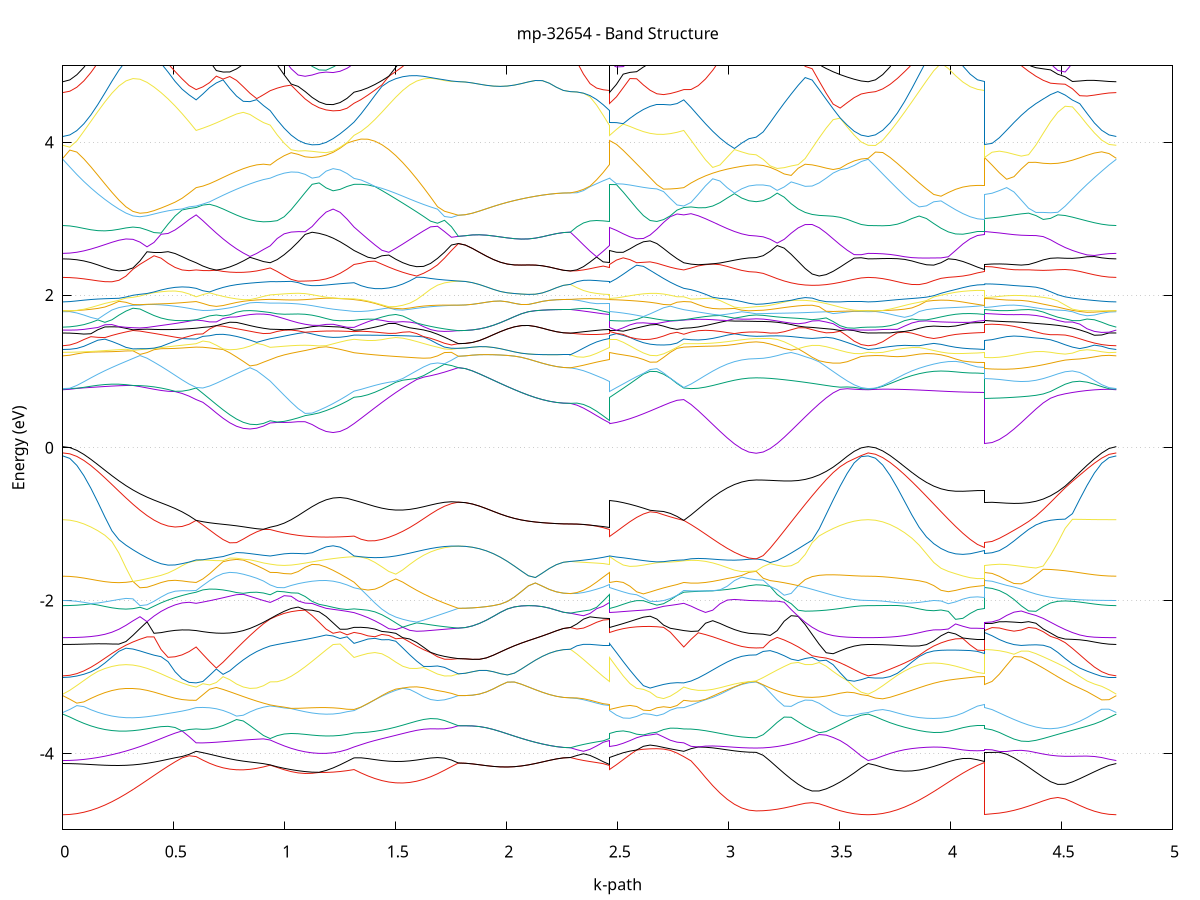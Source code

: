 set title 'mp-32654 - Band Structure'
set xlabel 'k-path'
set ylabel 'Energy (eV)'
set grid y
set yrange [-5:5]
set terminal png size 800,600
set output 'mp-32654_bands_gnuplot.png'
plot '-' using 1:2 with lines notitle, '-' using 1:2 with lines notitle, '-' using 1:2 with lines notitle, '-' using 1:2 with lines notitle, '-' using 1:2 with lines notitle, '-' using 1:2 with lines notitle, '-' using 1:2 with lines notitle, '-' using 1:2 with lines notitle, '-' using 1:2 with lines notitle, '-' using 1:2 with lines notitle, '-' using 1:2 with lines notitle, '-' using 1:2 with lines notitle, '-' using 1:2 with lines notitle, '-' using 1:2 with lines notitle, '-' using 1:2 with lines notitle, '-' using 1:2 with lines notitle, '-' using 1:2 with lines notitle, '-' using 1:2 with lines notitle, '-' using 1:2 with lines notitle, '-' using 1:2 with lines notitle, '-' using 1:2 with lines notitle, '-' using 1:2 with lines notitle, '-' using 1:2 with lines notitle, '-' using 1:2 with lines notitle, '-' using 1:2 with lines notitle, '-' using 1:2 with lines notitle, '-' using 1:2 with lines notitle, '-' using 1:2 with lines notitle, '-' using 1:2 with lines notitle, '-' using 1:2 with lines notitle, '-' using 1:2 with lines notitle, '-' using 1:2 with lines notitle, '-' using 1:2 with lines notitle, '-' using 1:2 with lines notitle, '-' using 1:2 with lines notitle, '-' using 1:2 with lines notitle, '-' using 1:2 with lines notitle, '-' using 1:2 with lines notitle, '-' using 1:2 with lines notitle, '-' using 1:2 with lines notitle, '-' using 1:2 with lines notitle, '-' using 1:2 with lines notitle, '-' using 1:2 with lines notitle, '-' using 1:2 with lines notitle, '-' using 1:2 with lines notitle, '-' using 1:2 with lines notitle, '-' using 1:2 with lines notitle, '-' using 1:2 with lines notitle, '-' using 1:2 with lines notitle, '-' using 1:2 with lines notitle, '-' using 1:2 with lines notitle, '-' using 1:2 with lines notitle, '-' using 1:2 with lines notitle, '-' using 1:2 with lines notitle, '-' using 1:2 with lines notitle, '-' using 1:2 with lines notitle, '-' using 1:2 with lines notitle, '-' using 1:2 with lines notitle, '-' using 1:2 with lines notitle, '-' using 1:2 with lines notitle, '-' using 1:2 with lines notitle, '-' using 1:2 with lines notitle, '-' using 1:2 with lines notitle, '-' using 1:2 with lines notitle, '-' using 1:2 with lines notitle, '-' using 1:2 with lines notitle, '-' using 1:2 with lines notitle, '-' using 1:2 with lines notitle, '-' using 1:2 with lines notitle, '-' using 1:2 with lines notitle, '-' using 1:2 with lines notitle, '-' using 1:2 with lines notitle, '-' using 1:2 with lines notitle, '-' using 1:2 with lines notitle, '-' using 1:2 with lines notitle, '-' using 1:2 with lines notitle, '-' using 1:2 with lines notitle, '-' using 1:2 with lines notitle
0.000000 -50.316005
0.031622 -50.316005
0.063244 -50.316005
0.094866 -50.316005
0.126488 -50.316005
0.158109 -50.316005
0.189731 -50.316005
0.221353 -50.316005
0.252975 -50.316005
0.284597 -50.316005
0.316219 -50.316005
0.347841 -50.316005
0.379463 -50.316005
0.411084 -50.316005
0.442706 -50.316005
0.474328 -50.315905
0.505950 -50.315905
0.537572 -50.315905
0.569194 -50.315905
0.600816 -50.315905
0.600816 -50.315905
0.631147 -50.315905
0.661477 -50.315905
0.691808 -50.315905
0.722139 -50.315805
0.752470 -50.315805
0.782801 -50.315805
0.813132 -50.315705
0.843463 -50.315705
0.873793 -50.315605
0.904124 -50.315605
0.934455 -50.315505
0.934455 -50.315505
0.965940 -50.315505
0.997426 -50.315505
1.028911 -50.315505
1.060396 -50.315505
1.091881 -50.315505
1.123367 -50.315505
1.154852 -50.315605
1.186337 -50.315605
1.217822 -50.315605
1.249307 -50.315705
1.280793 -50.315705
1.312278 -50.315705
1.312278 -50.315705
1.343625 -50.315705
1.374972 -50.315705
1.406319 -50.315705
1.437666 -50.315705
1.469013 -50.315705
1.500360 -50.315705
1.531707 -50.315605
1.563054 -50.315605
1.594400 -50.315605
1.625747 -50.315605
1.657094 -50.315605
1.688441 -50.315605
1.719788 -50.315505
1.751135 -50.315505
1.782482 -50.315505
1.782482 -50.315505
1.814016 -50.315505
1.845549 -50.315505
1.877083 -50.315505
1.908616 -50.315505
1.940150 -50.315505
1.971684 -50.315505
2.003217 -50.315505
2.034751 -50.315505
2.066284 -50.315505
2.097818 -50.315505
2.129352 -50.315505
2.160885 -50.315505
2.192419 -50.315505
2.223952 -50.315405
2.255486 -50.315405
2.287019 -50.315405
2.287019 -50.315405
2.316572 -50.315505
2.346124 -50.315505
2.375677 -50.315505
2.405229 -50.315505
2.434781 -50.315505
2.464334 -50.315505
2.464334 -50.315705
2.494664 -50.315805
2.524995 -50.315805
2.555326 -50.315805
2.585657 -50.315905
2.615988 -50.315905
2.646319 -50.315905
2.676650 -50.315905
2.706980 -50.315905
2.737311 -50.315905
2.767642 -50.315905
2.797973 -50.315905
2.797973 -50.315905
2.830595 -50.315905
2.863218 -50.315905
2.895840 -50.315905
2.928462 -50.315905
2.961085 -50.315905
2.993707 -50.315905
3.026329 -50.315905
3.058952 -50.315905
3.091574 -50.315905
3.124196 -50.315905
3.124196 -50.315905
3.155730 -50.315905
3.187264 -50.315905
3.218797 -50.315905
3.250331 -50.316005
3.281864 -50.316005
3.313398 -50.316005
3.344931 -50.316005
3.376465 -50.316005
3.407999 -50.316005
3.439532 -50.316005
3.471066 -50.316005
3.502599 -50.316005
3.534133 -50.316005
3.565667 -50.316005
3.597200 -50.316005
3.628734 -50.316005
3.628734 -50.316005
3.661562 -50.316005
3.694391 -50.316005
3.727219 -50.316005
3.760048 -50.316005
3.792876 -50.316005
3.825705 -50.316005
3.858533 -50.316005
3.891362 -50.316005
3.924190 -50.316005
3.957019 -50.316005
3.989847 -50.316005
4.022676 -50.316005
4.055504 -50.316005
4.088333 -50.316005
4.121161 -50.316005
4.153990 -50.316005
4.153990 -50.315505
4.186928 -50.315505
4.219867 -50.315505
4.252805 -50.315605
4.285744 -50.315605
4.318682 -50.315705
4.351621 -50.315705
4.384559 -50.315705
4.417498 -50.315805
4.450436 -50.315805
4.483375 -50.315905
4.516313 -50.315905
4.549252 -50.315905
4.582190 -50.316005
4.615129 -50.316005
4.648067 -50.316005
4.681005 -50.316005
4.713944 -50.316005
4.746882 -50.316005
e
0.000000 -50.315005
0.031622 -50.315005
0.063244 -50.315005
0.094866 -50.315005
0.126488 -50.315005
0.158109 -50.315005
0.189731 -50.315005
0.221353 -50.315005
0.252975 -50.315005
0.284597 -50.315005
0.316219 -50.315005
0.347841 -50.315005
0.379463 -50.315005
0.411084 -50.315005
0.442706 -50.315005
0.474328 -50.315005
0.505950 -50.315005
0.537572 -50.315005
0.569194 -50.315005
0.600816 -50.315005
0.600816 -50.315005
0.631147 -50.315005
0.661477 -50.315005
0.691808 -50.315105
0.722139 -50.315105
0.752470 -50.315105
0.782801 -50.315205
0.813132 -50.315205
0.843463 -50.315205
0.873793 -50.315305
0.904124 -50.315305
0.934455 -50.315405
0.934455 -50.315405
0.965940 -50.315405
0.997426 -50.315405
1.028911 -50.315405
1.060396 -50.315405
1.091881 -50.315405
1.123367 -50.315305
1.154852 -50.315305
1.186337 -50.315305
1.217822 -50.315305
1.249307 -50.315205
1.280793 -50.315205
1.312278 -50.315205
1.312278 -50.315205
1.343625 -50.315205
1.374972 -50.315205
1.406319 -50.315205
1.437666 -50.315205
1.469013 -50.315305
1.500360 -50.315305
1.531707 -50.315305
1.563054 -50.315305
1.594400 -50.315405
1.625747 -50.315405
1.657094 -50.315405
1.688441 -50.315405
1.719788 -50.315405
1.751135 -50.315505
1.782482 -50.315505
1.782482 -50.315505
1.814016 -50.315505
1.845549 -50.315505
1.877083 -50.315505
1.908616 -50.315505
1.940150 -50.315505
1.971684 -50.315505
2.003217 -50.315505
2.034751 -50.315505
2.066284 -50.315505
2.097818 -50.315505
2.129352 -50.315505
2.160885 -50.315505
2.192419 -50.315505
2.223952 -50.315405
2.255486 -50.315405
2.287019 -50.315405
2.287019 -50.315405
2.316572 -50.315405
2.346124 -50.315405
2.375677 -50.315405
2.405229 -50.315405
2.434781 -50.315405
2.464334 -50.315405
2.464334 -50.315205
2.494664 -50.315105
2.524995 -50.315105
2.555326 -50.315105
2.585657 -50.315105
2.615988 -50.315005
2.646319 -50.315005
2.676650 -50.315005
2.706980 -50.315005
2.737311 -50.315005
2.767642 -50.315005
2.797973 -50.315005
2.797973 -50.315005
2.830595 -50.315005
2.863218 -50.315005
2.895840 -50.315005
2.928462 -50.315005
2.961085 -50.315005
2.993707 -50.315005
3.026329 -50.315005
3.058952 -50.315005
3.091574 -50.315005
3.124196 -50.315005
3.124196 -50.315005
3.155730 -50.315005
3.187264 -50.315005
3.218797 -50.315005
3.250331 -50.315005
3.281864 -50.315005
3.313398 -50.315005
3.344931 -50.315005
3.376465 -50.315005
3.407999 -50.315005
3.439532 -50.315005
3.471066 -50.315005
3.502599 -50.315005
3.534133 -50.315005
3.565667 -50.315005
3.597200 -50.315005
3.628734 -50.315005
3.628734 -50.315005
3.661562 -50.315005
3.694391 -50.315005
3.727219 -50.315005
3.760048 -50.315005
3.792876 -50.315005
3.825705 -50.315005
3.858533 -50.315005
3.891362 -50.315005
3.924190 -50.315005
3.957019 -50.315005
3.989847 -50.315005
4.022676 -50.315005
4.055504 -50.315005
4.088333 -50.315005
4.121161 -50.315005
4.153990 -50.315005
4.153990 -50.315405
4.186928 -50.315405
4.219867 -50.315405
4.252805 -50.315305
4.285744 -50.315305
4.318682 -50.315305
4.351621 -50.315205
4.384559 -50.315205
4.417498 -50.315205
4.450436 -50.315105
4.483375 -50.315105
4.516313 -50.315105
4.549252 -50.315105
4.582190 -50.315105
4.615129 -50.315005
4.648067 -50.315005
4.681005 -50.315005
4.713944 -50.315005
4.746882 -50.315005
e
0.000000 -50.306805
0.031622 -50.306805
0.063244 -50.306805
0.094866 -50.306805
0.126488 -50.306805
0.158109 -50.306805
0.189731 -50.306805
0.221353 -50.306805
0.252975 -50.306805
0.284597 -50.306705
0.316219 -50.306705
0.347841 -50.306705
0.379463 -50.306605
0.411084 -50.306605
0.442706 -50.306605
0.474328 -50.306505
0.505950 -50.306605
0.537572 -50.306605
0.569194 -50.306605
0.600816 -50.306705
0.600816 -50.306705
0.631147 -50.306605
0.661477 -50.306605
0.691808 -50.306605
0.722139 -50.306505
0.752470 -50.306605
0.782801 -50.306605
0.813132 -50.306605
0.843463 -50.306705
0.873793 -50.306705
0.904124 -50.306705
0.934455 -50.306805
0.934455 -50.306805
0.965940 -50.306805
0.997426 -50.306905
1.028911 -50.306905
1.060396 -50.306905
1.091881 -50.307005
1.123367 -50.307005
1.154852 -50.307005
1.186337 -50.307005
1.217822 -50.307005
1.249307 -50.307005
1.280793 -50.307005
1.312278 -50.307005
1.312278 -50.307005
1.343625 -50.307005
1.374972 -50.307005
1.406319 -50.306905
1.437666 -50.306905
1.469013 -50.306905
1.500360 -50.306905
1.531707 -50.306805
1.563054 -50.306805
1.594400 -50.306805
1.625747 -50.306705
1.657094 -50.306705
1.688441 -50.306605
1.719788 -50.306605
1.751135 -50.306605
1.782482 -50.306505
1.782482 -50.306505
1.814016 -50.306505
1.845549 -50.306505
1.877083 -50.306505
1.908616 -50.306505
1.940150 -50.306505
1.971684 -50.306505
2.003217 -50.306505
2.034751 -50.306505
2.066284 -50.306505
2.097818 -50.306505
2.129352 -50.306505
2.160885 -50.306505
2.192419 -50.306605
2.223952 -50.306605
2.255486 -50.306605
2.287019 -50.306605
2.287019 -50.306605
2.316572 -50.306605
2.346124 -50.306605
2.375677 -50.306705
2.405229 -50.306705
2.434781 -50.306705
2.464334 -50.306805
2.464334 -50.307005
2.494664 -50.307005
2.524995 -50.307005
2.555326 -50.306905
2.585657 -50.306905
2.615988 -50.306905
2.646319 -50.306805
2.676650 -50.306805
2.706980 -50.306805
2.737311 -50.306705
2.767642 -50.306705
2.797973 -50.306705
2.797973 -50.306705
2.830595 -50.306705
2.863218 -50.306805
2.895840 -50.306805
2.928462 -50.306805
2.961085 -50.306905
2.993707 -50.306905
3.026329 -50.306905
3.058952 -50.306905
3.091574 -50.306905
3.124196 -50.306905
3.124196 -50.306905
3.155730 -50.306905
3.187264 -50.306905
3.218797 -50.306905
3.250331 -50.306905
3.281864 -50.306905
3.313398 -50.306905
3.344931 -50.306905
3.376465 -50.306905
3.407999 -50.306905
3.439532 -50.306905
3.471066 -50.306905
3.502599 -50.306905
3.534133 -50.306805
3.565667 -50.306805
3.597200 -50.306805
3.628734 -50.306805
3.628734 -50.306805
3.661562 -50.306805
3.694391 -50.306805
3.727219 -50.306805
3.760048 -50.306805
3.792876 -50.306805
3.825705 -50.306805
3.858533 -50.306805
3.891362 -50.306805
3.924190 -50.306705
3.957019 -50.306705
3.989847 -50.306705
4.022676 -50.306705
4.055504 -50.306605
4.088333 -50.306605
4.121161 -50.306605
4.153990 -50.306505
4.153990 -50.307005
4.186928 -50.307005
4.219867 -50.307005
4.252805 -50.307005
4.285744 -50.307005
4.318682 -50.307005
4.351621 -50.307005
4.384559 -50.307005
4.417498 -50.307005
4.450436 -50.306905
4.483375 -50.306905
4.516313 -50.306905
4.549252 -50.306905
4.582190 -50.306905
4.615129 -50.306905
4.648067 -50.306905
4.681005 -50.306805
4.713944 -50.306805
4.746882 -50.306805
e
0.000000 -50.306105
0.031622 -50.306105
0.063244 -50.306105
0.094866 -50.306205
0.126488 -50.306205
0.158109 -50.306205
0.189731 -50.306205
0.221353 -50.306205
0.252975 -50.306305
0.284597 -50.306305
0.316219 -50.306305
0.347841 -50.306405
0.379463 -50.306405
0.411084 -50.306405
0.442706 -50.306505
0.474328 -50.306505
0.505950 -50.306505
0.537572 -50.306505
0.569194 -50.306405
0.600816 -50.306405
0.600816 -50.306405
0.631147 -50.306405
0.661477 -50.306505
0.691808 -50.306505
0.722139 -50.306505
0.752470 -50.306505
0.782801 -50.306505
0.813132 -50.306505
0.843463 -50.306405
0.873793 -50.306405
0.904124 -50.306405
0.934455 -50.306305
0.934455 -50.306305
0.965940 -50.306305
0.997426 -50.306205
1.028911 -50.306205
1.060396 -50.306205
1.091881 -50.306105
1.123367 -50.306105
1.154852 -50.306105
1.186337 -50.306105
1.217822 -50.306105
1.249307 -50.306105
1.280793 -50.306105
1.312278 -50.306105
1.312278 -50.306105
1.343625 -50.306105
1.374972 -50.306105
1.406319 -50.306105
1.437666 -50.306205
1.469013 -50.306205
1.500360 -50.306205
1.531707 -50.306205
1.563054 -50.306305
1.594400 -50.306305
1.625747 -50.306305
1.657094 -50.306405
1.688441 -50.306405
1.719788 -50.306405
1.751135 -50.306505
1.782482 -50.306505
1.782482 -50.306505
1.814016 -50.306505
1.845549 -50.306505
1.877083 -50.306505
1.908616 -50.306505
1.940150 -50.306505
1.971684 -50.306505
2.003217 -50.306505
2.034751 -50.306505
2.066284 -50.306505
2.097818 -50.306505
2.129352 -50.306505
2.160885 -50.306505
2.192419 -50.306605
2.223952 -50.306605
2.255486 -50.306605
2.287019 -50.306605
2.287019 -50.306605
2.316572 -50.306505
2.346124 -50.306505
2.375677 -50.306405
2.405229 -50.306405
2.434781 -50.306405
2.464334 -50.306305
2.464334 -50.306105
2.494664 -50.306105
2.524995 -50.306105
2.555326 -50.306205
2.585657 -50.306205
2.615988 -50.306205
2.646319 -50.306205
2.676650 -50.306305
2.706980 -50.306305
2.737311 -50.306305
2.767642 -50.306405
2.797973 -50.306405
2.797973 -50.306405
2.830595 -50.306305
2.863218 -50.306305
2.895840 -50.306305
2.928462 -50.306205
2.961085 -50.306205
2.993707 -50.306205
3.026329 -50.306105
3.058952 -50.306105
3.091574 -50.306105
3.124196 -50.306105
3.124196 -50.306105
3.155730 -50.306105
3.187264 -50.306105
3.218797 -50.306105
3.250331 -50.306105
3.281864 -50.306105
3.313398 -50.306105
3.344931 -50.306105
3.376465 -50.306105
3.407999 -50.306105
3.439532 -50.306105
3.471066 -50.306105
3.502599 -50.306105
3.534133 -50.306105
3.565667 -50.306105
3.597200 -50.306105
3.628734 -50.306105
3.628734 -50.306105
3.661562 -50.306105
3.694391 -50.306105
3.727219 -50.306105
3.760048 -50.306205
3.792876 -50.306205
3.825705 -50.306205
3.858533 -50.306205
3.891362 -50.306305
3.924190 -50.306305
3.957019 -50.306305
3.989847 -50.306305
4.022676 -50.306405
4.055504 -50.306405
4.088333 -50.306505
4.121161 -50.306505
4.153990 -50.306505
4.153990 -50.306105
4.186928 -50.306105
4.219867 -50.306105
4.252805 -50.306105
4.285744 -50.306105
4.318682 -50.306105
4.351621 -50.306105
4.384559 -50.306105
4.417498 -50.306105
4.450436 -50.306105
4.483375 -50.306105
4.516313 -50.306105
4.549252 -50.306105
4.582190 -50.306105
4.615129 -50.306105
4.648067 -50.306105
4.681005 -50.306105
4.713944 -50.306105
4.746882 -50.306105
e
0.000000 -29.020105
0.031622 -29.020105
0.063244 -29.020205
0.094866 -29.020305
0.126488 -29.020405
0.158109 -29.020505
0.189731 -29.020705
0.221353 -29.020805
0.252975 -29.021005
0.284597 -29.021105
0.316219 -29.021305
0.347841 -29.021405
0.379463 -29.021505
0.411084 -29.021605
0.442706 -29.021705
0.474328 -29.021705
0.505950 -29.021805
0.537572 -29.021805
0.569194 -29.021705
0.600816 -29.021705
0.600816 -29.021705
0.631147 -29.022005
0.661477 -29.022405
0.691808 -29.022705
0.722139 -29.023005
0.752470 -29.023205
0.782801 -29.023405
0.813132 -29.023505
0.843463 -29.023605
0.873793 -29.023605
0.904124 -29.023505
0.934455 -29.023405
0.934455 -29.023405
0.965940 -29.023405
0.997426 -29.023405
1.028911 -29.023405
1.060396 -29.023405
1.091881 -29.023305
1.123367 -29.023205
1.154852 -29.023005
1.186337 -29.022905
1.217822 -29.022705
1.249307 -29.022505
1.280793 -29.022305
1.312278 -29.022005
1.312278 -29.022005
1.343625 -29.022205
1.374972 -29.022305
1.406319 -29.022305
1.437666 -29.022405
1.469013 -29.022405
1.500360 -29.022305
1.531707 -29.022305
1.563054 -29.022205
1.594400 -29.022105
1.625747 -29.021905
1.657094 -29.021805
1.688441 -29.021705
1.719788 -29.021505
1.751135 -29.021405
1.782482 -29.021305
1.782482 -29.021305
1.814016 -29.021305
1.845549 -29.021305
1.877083 -29.021305
1.908616 -29.021305
1.940150 -29.021305
1.971684 -29.021405
2.003217 -29.021405
2.034751 -29.021405
2.066284 -29.021505
2.097818 -29.021505
2.129352 -29.021505
2.160885 -29.021505
2.192419 -29.021605
2.223952 -29.021605
2.255486 -29.021605
2.287019 -29.021605
2.287019 -29.021605
2.316572 -29.021905
2.346124 -29.022205
2.375677 -29.022505
2.405229 -29.022805
2.434781 -29.023105
2.464334 -29.023405
2.464334 -29.022005
2.494664 -29.021605
2.524995 -29.021105
2.555326 -29.020605
2.585657 -29.020505
2.615988 -29.020505
2.646319 -29.020505
2.676650 -29.020605
2.706980 -29.020805
2.737311 -29.021105
2.767642 -29.021405
2.797973 -29.021705
2.797973 -29.021705
2.830595 -29.021505
2.863218 -29.021305
2.895840 -29.021105
2.928462 -29.020905
2.961085 -29.020605
2.993707 -29.020405
3.026329 -29.020205
3.058952 -29.020005
3.091574 -29.019905
3.124196 -29.019805
3.124196 -29.019805
3.155730 -29.019805
3.187264 -29.019805
3.218797 -29.019905
3.250331 -29.019905
3.281864 -29.019905
3.313398 -29.019905
3.344931 -29.020005
3.376465 -29.020005
3.407999 -29.020005
3.439532 -29.020005
3.471066 -29.020105
3.502599 -29.020105
3.534133 -29.020105
3.565667 -29.020105
3.597200 -29.020105
3.628734 -29.020105
3.628734 -29.020105
3.661562 -29.020105
3.694391 -29.020205
3.727219 -29.020205
3.760048 -29.020305
3.792876 -29.020405
3.825705 -29.020605
3.858533 -29.020705
3.891362 -29.020805
3.924190 -29.021005
3.957019 -29.021105
3.989847 -29.021205
4.022676 -29.021305
4.055504 -29.021305
4.088333 -29.021405
4.121161 -29.021405
4.153990 -29.021405
4.153990 -29.023705
4.186928 -29.023705
4.219867 -29.023605
4.252805 -29.023605
4.285744 -29.023505
4.318682 -29.023305
4.351621 -29.023205
4.384559 -29.023005
4.417498 -29.022705
4.450436 -29.022405
4.483375 -29.022105
4.516313 -29.021805
4.549252 -29.021505
4.582190 -29.021105
4.615129 -29.020805
4.648067 -29.020505
4.681005 -29.020305
4.713944 -29.020205
4.746882 -29.020105
e
0.000000 -29.019805
0.031622 -29.019805
0.063244 -29.019805
0.094866 -29.019805
0.126488 -29.019805
0.158109 -29.019805
0.189731 -29.019805
0.221353 -29.019705
0.252975 -29.019705
0.284597 -29.019605
0.316219 -29.019505
0.347841 -29.019405
0.379463 -29.019305
0.411084 -29.019205
0.442706 -29.019005
0.474328 -29.018905
0.505950 -29.018705
0.537572 -29.018505
0.569194 -29.018305
0.600816 -29.018005
0.600816 -29.018005
0.631147 -29.018005
0.661477 -29.018105
0.691808 -29.018205
0.722139 -29.018305
0.752470 -29.018505
0.782801 -29.018705
0.813132 -29.019005
0.843463 -29.019205
0.873793 -29.019505
0.904124 -29.019805
0.934455 -29.020105
0.934455 -29.020105
0.965940 -29.020205
0.997426 -29.020305
1.028911 -29.020405
1.060396 -29.020505
1.091881 -29.020505
1.123367 -29.020605
1.154852 -29.020605
1.186337 -29.020705
1.217822 -29.020705
1.249307 -29.020705
1.280793 -29.020805
1.312278 -29.020705
1.312278 -29.020705
1.343625 -29.020805
1.374972 -29.020805
1.406319 -29.020805
1.437666 -29.020905
1.469013 -29.020905
1.500360 -29.020905
1.531707 -29.020905
1.563054 -29.020905
1.594400 -29.020905
1.625747 -29.020905
1.657094 -29.021005
1.688441 -29.021005
1.719788 -29.021105
1.751135 -29.021205
1.782482 -29.021305
1.782482 -29.021305
1.814016 -29.021305
1.845549 -29.021305
1.877083 -29.021305
1.908616 -29.021305
1.940150 -29.021305
1.971684 -29.021405
2.003217 -29.021405
2.034751 -29.021405
2.066284 -29.021505
2.097818 -29.021505
2.129352 -29.021505
2.160885 -29.021505
2.192419 -29.021605
2.223952 -29.021605
2.255486 -29.021605
2.287019 -29.021605
2.287019 -29.021605
2.316572 -29.021305
2.346124 -29.021005
2.375677 -29.020705
2.405229 -29.020505
2.434781 -29.020305
2.464334 -29.020105
2.464334 -29.020705
2.494664 -29.020705
2.524995 -29.020605
2.555326 -29.020505
2.585657 -29.020105
2.615988 -29.019605
2.646319 -29.019205
2.676650 -29.018805
2.706980 -29.018505
2.737311 -29.018205
2.767642 -29.018105
2.797973 -29.018005
2.797973 -29.018005
2.830595 -29.017805
2.863218 -29.017605
2.895840 -29.017405
2.928462 -29.017205
2.961085 -29.017005
2.993707 -29.016905
3.026329 -29.016705
3.058952 -29.016605
3.091574 -29.016605
3.124196 -29.016605
3.124196 -29.016605
3.155730 -29.016705
3.187264 -29.017105
3.218797 -29.017405
3.250331 -29.017705
3.281864 -29.018005
3.313398 -29.018305
3.344931 -29.018605
3.376465 -29.018905
3.407999 -29.019105
3.439532 -29.019305
3.471066 -29.019405
3.502599 -29.019605
3.534133 -29.019705
3.565667 -29.019805
3.597200 -29.019805
3.628734 -29.019805
3.628734 -29.019805
3.661562 -29.019805
3.694391 -29.019805
3.727219 -29.019805
3.760048 -29.019705
3.792876 -29.019605
3.825705 -29.019505
3.858533 -29.019405
3.891362 -29.019205
3.924190 -29.019105
3.957019 -29.019005
3.989847 -29.018905
4.022676 -29.018805
4.055504 -29.018705
4.088333 -29.018705
4.121161 -29.018605
4.153990 -29.018605
4.153990 -29.020805
4.186928 -29.020805
4.219867 -29.020705
4.252805 -29.020605
4.285744 -29.020505
4.318682 -29.020305
4.351621 -29.020205
4.384559 -29.020005
4.417498 -29.019905
4.450436 -29.019805
4.483375 -29.019705
4.516313 -29.019605
4.549252 -29.019605
4.582190 -29.019605
4.615129 -29.019705
4.648067 -29.019705
4.681005 -29.019805
4.713944 -29.019805
4.746882 -29.019805
e
0.000000 -29.017805
0.031622 -29.017805
0.063244 -29.017805
0.094866 -29.017705
0.126488 -29.017605
0.158109 -29.017605
0.189731 -29.017505
0.221353 -29.017405
0.252975 -29.017305
0.284597 -29.017105
0.316219 -29.017005
0.347841 -29.016905
0.379463 -29.016705
0.411084 -29.016605
0.442706 -29.016405
0.474328 -29.016305
0.505950 -29.016205
0.537572 -29.016005
0.569194 -29.015905
0.600816 -29.015805
0.600816 -29.015805
0.631147 -29.015505
0.661477 -29.015105
0.691808 -29.014805
0.722139 -29.014405
0.752470 -29.014005
0.782801 -29.013705
0.813132 -29.013305
0.843463 -29.013005
0.873793 -29.012805
0.904124 -29.012605
0.934455 -29.012505
0.934455 -29.012505
0.965940 -29.012505
0.997426 -29.012405
1.028911 -29.012405
1.060396 -29.012305
1.091881 -29.012305
1.123367 -29.012305
1.154852 -29.012605
1.186337 -29.013005
1.217822 -29.013305
1.249307 -29.013705
1.280793 -29.014105
1.312278 -29.014605
1.312278 -29.014605
1.343625 -29.014605
1.374972 -29.014705
1.406319 -29.014805
1.437666 -29.014805
1.469013 -29.014905
1.500360 -29.014905
1.531707 -29.015005
1.563054 -29.015005
1.594400 -29.014905
1.625747 -29.014905
1.657094 -29.014805
1.688441 -29.014605
1.719788 -29.014505
1.751135 -29.014305
1.782482 -29.014005
1.782482 -29.014005
1.814016 -29.014005
1.845549 -29.013905
1.877083 -29.013905
1.908616 -29.013705
1.940150 -29.013605
1.971684 -29.013505
2.003217 -29.013305
2.034751 -29.013105
2.066284 -29.012905
2.097818 -29.012805
2.129352 -29.012605
2.160885 -29.012505
2.192419 -29.012405
2.223952 -29.012305
2.255486 -29.012205
2.287019 -29.012205
2.287019 -29.012205
2.316572 -29.012305
2.346124 -29.012405
2.375677 -29.012405
2.405229 -29.012505
2.434781 -29.012505
2.464334 -29.012505
2.464334 -29.014605
2.494664 -29.015005
2.524995 -29.015305
2.555326 -29.015705
2.585657 -29.016005
2.615988 -29.016205
2.646319 -29.016405
2.676650 -29.016405
2.706980 -29.016405
2.737311 -29.016305
2.767642 -29.016105
2.797973 -29.015805
2.797973 -29.015805
2.830595 -29.015805
2.863218 -29.015805
2.895840 -29.015705
2.928462 -29.015705
2.961085 -29.015705
2.993707 -29.015805
3.026329 -29.016105
3.058952 -29.016405
3.091574 -29.016505
3.124196 -29.016505
3.124196 -29.016505
3.155730 -29.016605
3.187264 -29.016605
3.218797 -29.016705
3.250331 -29.016705
3.281864 -29.016805
3.313398 -29.016905
3.344931 -29.017005
3.376465 -29.017205
3.407999 -29.017305
3.439532 -29.017405
3.471066 -29.017505
3.502599 -29.017605
3.534133 -29.017705
3.565667 -29.017705
3.597200 -29.017805
3.628734 -29.017805
3.628734 -29.017805
3.661562 -29.017805
3.694391 -29.017805
3.727219 -29.017705
3.760048 -29.017705
3.792876 -29.017605
3.825705 -29.017605
3.858533 -29.017505
3.891362 -29.017405
3.924190 -29.017405
3.957019 -29.017305
3.989847 -29.017205
4.022676 -29.017105
4.055504 -29.017005
4.088333 -29.016905
4.121161 -29.016905
4.153990 -29.016905
4.153990 -29.012005
4.186928 -29.012105
4.219867 -29.012405
4.252805 -29.012705
4.285744 -29.013105
4.318682 -29.013605
4.351621 -29.014205
4.384559 -29.014705
4.417498 -29.015305
4.450436 -29.015805
4.483375 -29.016205
4.516313 -29.016705
4.549252 -29.017005
4.582190 -29.017305
4.615129 -29.017505
4.648067 -29.017605
4.681005 -29.017705
4.713944 -29.017805
4.746882 -29.017805
e
0.000000 -29.010805
0.031622 -29.010805
0.063244 -29.010805
0.094866 -29.010805
0.126488 -29.010905
0.158109 -29.010905
0.189731 -29.011005
0.221353 -29.011005
0.252975 -29.011105
0.284597 -29.011305
0.316219 -29.011405
0.347841 -29.011605
0.379463 -29.011805
0.411084 -29.012005
0.442706 -29.012205
0.474328 -29.012505
0.505950 -29.012705
0.537572 -29.013005
0.569194 -29.013305
0.600816 -29.013605
0.600816 -29.013605
0.631147 -29.013405
0.661477 -29.013105
0.691808 -29.012905
0.722139 -29.012605
0.752470 -29.012405
0.782801 -29.012205
0.813132 -29.012005
0.843463 -29.011805
0.873793 -29.011705
0.904124 -29.011605
0.934455 -29.011605
0.934455 -29.011605
0.965940 -29.011605
0.997426 -29.011605
1.028911 -29.011705
1.060396 -29.011805
1.091881 -29.012005
1.123367 -29.012305
1.154852 -29.012205
1.186337 -29.012105
1.217822 -29.012105
1.249307 -29.012005
1.280793 -29.012005
1.312278 -29.011905
1.312278 -29.011905
1.343625 -29.011605
1.374972 -29.011305
1.406319 -29.011105
1.437666 -29.011005
1.469013 -29.011005
1.500360 -29.011105
1.531707 -29.011305
1.563054 -29.011505
1.594400 -29.011905
1.625747 -29.012205
1.657094 -29.012605
1.688441 -29.013005
1.719788 -29.013405
1.751135 -29.013705
1.782482 -29.014005
1.782482 -29.014005
1.814016 -29.014005
1.845549 -29.013905
1.877083 -29.013905
1.908616 -29.013705
1.940150 -29.013605
1.971684 -29.013505
2.003217 -29.013305
2.034751 -29.013105
2.066284 -29.012905
2.097818 -29.012805
2.129352 -29.012605
2.160885 -29.012505
2.192419 -29.012405
2.223952 -29.012305
2.255486 -29.012205
2.287019 -29.012205
2.287019 -29.012205
2.316572 -29.012105
2.346124 -29.012005
2.375677 -29.011905
2.405229 -29.011805
2.434781 -29.011705
2.464334 -29.011605
2.464334 -29.011905
2.494664 -29.012205
2.524995 -29.012605
2.555326 -29.012905
2.585657 -29.013305
2.615988 -29.013605
2.646319 -29.013805
2.676650 -29.013905
2.706980 -29.014005
2.737311 -29.013905
2.767642 -29.013805
2.797973 -29.013605
2.797973 -29.013605
2.830595 -29.014005
2.863218 -29.014405
2.895840 -29.014705
2.928462 -29.015105
2.961085 -29.015505
2.993707 -29.015705
3.026329 -29.015705
3.058952 -29.015705
3.091574 -29.015705
3.124196 -29.015705
3.124196 -29.015705
3.155730 -29.015605
3.187264 -29.015205
3.218797 -29.014805
3.250331 -29.014405
3.281864 -29.014005
3.313398 -29.013605
3.344931 -29.013105
3.376465 -29.012705
3.407999 -29.012305
3.439532 -29.012005
3.471066 -29.011605
3.502599 -29.011405
3.534133 -29.011105
3.565667 -29.011005
3.597200 -29.010805
3.628734 -29.010805
3.628734 -29.010805
3.661562 -29.010805
3.694391 -29.010905
3.727219 -29.010905
3.760048 -29.011005
3.792876 -29.011105
3.825705 -29.011205
3.858533 -29.011405
3.891362 -29.011505
3.924190 -29.011705
3.957019 -29.011905
3.989847 -29.012105
4.022676 -29.012205
4.055504 -29.012405
4.088333 -29.012505
4.121161 -29.012605
4.153990 -29.012605
4.153990 -29.011905
4.186928 -29.011805
4.219867 -29.011805
4.252805 -29.011705
4.285744 -29.011705
4.318682 -29.011705
4.351621 -29.011605
4.384559 -29.011505
4.417498 -29.011405
4.450436 -29.011405
4.483375 -29.011305
4.516313 -29.011205
4.549252 -29.011105
4.582190 -29.011005
4.615129 -29.010905
4.648067 -29.010905
4.681005 -29.010805
4.713944 -29.010805
4.746882 -29.010805
e
0.000000 -29.003405
0.031622 -29.003305
0.063244 -29.003205
0.094866 -29.003105
0.126488 -29.002905
0.158109 -29.002605
0.189731 -29.002305
0.221353 -29.002005
0.252975 -29.001605
0.284597 -29.001105
0.316219 -29.000705
0.347841 -29.000205
0.379463 -28.999705
0.411084 -28.999305
0.442706 -28.999005
0.474328 -28.999405
0.505950 -28.999805
0.537572 -29.000305
0.569194 -29.000705
0.600816 -29.001205
0.600816 -29.001205
0.631147 -29.001505
0.661477 -29.001705
0.691808 -29.002005
0.722139 -29.002105
0.752470 -29.002205
0.782801 -29.002305
0.813132 -29.002205
0.843463 -29.002105
0.873793 -29.001905
0.904124 -29.001605
0.934455 -29.001305
0.934455 -29.001305
0.965940 -29.001105
0.997426 -29.000905
1.028911 -29.000705
1.060396 -29.000505
1.091881 -29.000405
1.123367 -29.000305
1.154852 -29.000205
1.186337 -29.000105
1.217822 -29.000105
1.249307 -29.000105
1.280793 -29.000105
1.312278 -29.000105
1.312278 -29.000105
1.343625 -29.000505
1.374972 -29.000905
1.406319 -29.001205
1.437666 -29.001405
1.469013 -29.001405
1.500360 -29.001405
1.531707 -29.001305
1.563054 -29.001105
1.594400 -29.000905
1.625747 -29.000605
1.657094 -29.000205
1.688441 -28.999805
1.719788 -28.999405
1.751135 -28.999005
1.782482 -28.998705
1.782482 -28.998705
1.814016 -28.998705
1.845549 -28.998705
1.877083 -28.998805
1.908616 -28.998805
1.940150 -28.998905
1.971684 -28.999005
2.003217 -28.999105
2.034751 -28.999205
2.066284 -28.999405
2.097818 -28.999505
2.129352 -28.999605
2.160885 -28.999705
2.192419 -28.999805
2.223952 -28.999805
2.255486 -28.999905
2.287019 -28.999905
2.287019 -28.999905
2.316572 -29.000205
2.346124 -29.000405
2.375677 -29.000705
2.405229 -29.000905
2.434781 -29.001105
2.464334 -29.001305
2.464334 -29.000105
2.494664 -28.999705
2.524995 -28.999305
2.555326 -28.998905
2.585657 -28.998705
2.615988 -28.999005
2.646319 -28.999405
2.676650 -28.999705
2.706980 -29.000105
2.737311 -29.000505
2.767642 -29.000805
2.797973 -29.001205
2.797973 -29.001205
2.830595 -29.001505
2.863218 -29.001905
2.895840 -29.002205
2.928462 -29.002605
2.961085 -29.002905
2.993707 -29.003105
3.026329 -29.003305
3.058952 -29.003505
3.091574 -29.003605
3.124196 -29.003605
3.124196 -29.003605
3.155730 -29.003605
3.187264 -29.003605
3.218797 -29.003605
3.250331 -29.003605
3.281864 -29.003605
3.313398 -29.003505
3.344931 -29.003505
3.376465 -29.003505
3.407999 -29.003505
3.439532 -29.003505
3.471066 -29.003405
3.502599 -29.003405
3.534133 -29.003405
3.565667 -29.003405
3.597200 -29.003405
3.628734 -29.003405
3.628734 -29.003405
3.661562 -29.003405
3.694391 -29.003305
3.727219 -29.003205
3.760048 -29.003005
3.792876 -29.002805
3.825705 -29.002605
3.858533 -29.002305
3.891362 -29.002005
3.924190 -29.001605
3.957019 -29.001305
3.989847 -29.000905
4.022676 -29.000505
4.055504 -29.000005
4.088333 -28.999605
4.121161 -28.999305
4.153990 -28.999105
4.153990 -29.001205
4.186928 -29.001105
4.219867 -29.000905
4.252805 -29.000705
4.285744 -29.000405
4.318682 -29.000005
4.351621 -28.999705
4.384559 -28.999605
4.417498 -28.999905
4.450436 -29.000305
4.483375 -29.000805
4.516313 -29.001205
4.549252 -29.001705
4.582190 -29.002205
4.615129 -29.002605
4.648067 -29.002905
4.681005 -29.003205
4.713944 -29.003305
4.746882 -29.003405
e
0.000000 -28.997305
0.031622 -28.997305
0.063244 -28.997205
0.094866 -28.997205
0.126488 -28.997205
0.158109 -28.997205
0.189731 -28.997205
0.221353 -28.997305
0.252975 -28.997405
0.284597 -28.997605
0.316219 -28.997805
0.347841 -28.998005
0.379463 -28.998305
0.411084 -28.998605
0.442706 -28.998805
0.474328 -28.998305
0.505950 -28.997905
0.537572 -28.997405
0.569194 -28.997005
0.600816 -28.996705
0.600816 -28.996705
0.631147 -28.996605
0.661477 -28.996505
0.691808 -28.996505
0.722139 -28.996605
0.752470 -28.996705
0.782801 -28.996905
0.813132 -28.997105
0.843463 -28.997405
0.873793 -28.997705
0.904124 -28.998105
0.934455 -28.998405
0.934455 -28.998405
0.965940 -28.998605
0.997426 -28.998705
1.028911 -28.998705
1.060396 -28.998705
1.091881 -28.998705
1.123367 -28.998605
1.154852 -28.998505
1.186337 -28.998405
1.217822 -28.998305
1.249307 -28.998105
1.280793 -28.998005
1.312278 -28.997805
1.312278 -28.997805
1.343625 -28.997505
1.374972 -28.997205
1.406319 -28.997005
1.437666 -28.996905
1.469013 -28.996805
1.500360 -28.996705
1.531707 -28.996805
1.563054 -28.996805
1.594400 -28.997005
1.625747 -28.997105
1.657094 -28.997405
1.688441 -28.997605
1.719788 -28.998005
1.751135 -28.998305
1.782482 -28.998705
1.782482 -28.998705
1.814016 -28.998705
1.845549 -28.998705
1.877083 -28.998805
1.908616 -28.998805
1.940150 -28.998905
1.971684 -28.999005
2.003217 -28.999105
2.034751 -28.999205
2.066284 -28.999405
2.097818 -28.999505
2.129352 -28.999605
2.160885 -28.999705
2.192419 -28.999805
2.223952 -28.999805
2.255486 -28.999905
2.287019 -28.999905
2.287019 -28.999905
2.316572 -28.999605
2.346124 -28.999405
2.375677 -28.999105
2.405229 -28.998905
2.434781 -28.998605
2.464334 -28.998405
2.464334 -28.997805
2.494664 -28.998005
2.524995 -28.998205
2.555326 -28.998405
2.585657 -28.998505
2.615988 -28.998105
2.646319 -28.997805
2.676650 -28.997505
2.706980 -28.997205
2.737311 -28.997005
2.767642 -28.996805
2.797973 -28.996705
2.797973 -28.996705
2.830595 -28.996305
2.863218 -28.996005
2.895840 -28.995805
2.928462 -28.995605
2.961085 -28.995405
2.993707 -28.995305
3.026329 -28.995205
3.058952 -28.995105
3.091574 -28.995105
3.124196 -28.995105
3.124196 -28.995105
3.155730 -28.995105
3.187264 -28.995105
3.218797 -28.995205
3.250331 -28.995305
3.281864 -28.995505
3.313398 -28.995605
3.344931 -28.995805
3.376465 -28.996005
3.407999 -28.996205
3.439532 -28.996505
3.471066 -28.996705
3.502599 -28.996905
3.534133 -28.997005
3.565667 -28.997205
3.597200 -28.997205
3.628734 -28.997305
3.628734 -28.997305
3.661562 -28.997305
3.694391 -28.997205
3.727219 -28.997105
3.760048 -28.997105
3.792876 -28.997005
3.825705 -28.996905
3.858533 -28.996905
3.891362 -28.996905
3.924190 -28.997005
3.957019 -28.997105
3.989847 -28.997305
4.022676 -28.997505
4.055504 -28.997705
4.088333 -28.998005
4.121161 -28.998305
4.153990 -28.998505
4.153990 -28.997805
4.186928 -28.997905
4.219867 -28.998005
4.252805 -28.998105
4.285744 -28.998305
4.318682 -28.998605
4.351621 -28.998805
4.384559 -28.998905
4.417498 -28.998705
4.450436 -28.998405
4.483375 -28.998205
4.516313 -28.997905
4.549252 -28.997705
4.582190 -28.997605
4.615129 -28.997505
4.648067 -28.997405
4.681005 -28.997305
4.713944 -28.997305
4.746882 -28.997305
e
0.000000 -28.988105
0.031622 -28.988005
0.063244 -28.987905
0.094866 -28.987705
0.126488 -28.987405
0.158109 -28.986905
0.189731 -28.986405
0.221353 -28.985705
0.252975 -28.985005
0.284597 -28.984105
0.316219 -28.983205
0.347841 -28.982205
0.379463 -28.981105
0.411084 -28.980005
0.442706 -28.978805
0.474328 -28.977605
0.505950 -28.978105
0.537572 -28.979305
0.569194 -28.980505
0.600816 -28.981705
0.600816 -28.981705
0.631147 -28.981005
0.661477 -28.980205
0.691808 -28.979405
0.722139 -28.978605
0.752470 -28.977705
0.782801 -28.976905
0.813132 -28.977405
0.843463 -28.978105
0.873793 -28.978805
0.904124 -28.979505
0.934455 -28.980305
0.934455 -28.980305
0.965940 -28.981505
0.997426 -28.982605
1.028911 -28.983605
1.060396 -28.984505
1.091881 -28.985205
1.123367 -28.985805
1.154852 -28.986205
1.186337 -28.986405
1.217822 -28.986505
1.249307 -28.986405
1.280793 -28.986105
1.312278 -28.985705
1.312278 -28.985705
1.343625 -28.985305
1.374972 -28.984805
1.406319 -28.984305
1.437666 -28.983805
1.469013 -28.983305
1.500360 -28.982705
1.531707 -28.982205
1.563054 -28.981605
1.594400 -28.981005
1.625747 -28.980405
1.657094 -28.979805
1.688441 -28.979105
1.719788 -28.978505
1.751135 -28.977805
1.782482 -28.977005
1.782482 -28.977005
1.814016 -28.977005
1.845549 -28.977005
1.877083 -28.977005
1.908616 -28.977005
1.940150 -28.976905
1.971684 -28.976905
2.003217 -28.976805
2.034751 -28.976805
2.066284 -28.976705
2.097818 -28.976705
2.129352 -28.976605
2.160885 -28.976605
2.192419 -28.976605
2.223952 -28.976505
2.255486 -28.976505
2.287019 -28.976505
2.287019 -28.976505
2.316572 -28.977205
2.346124 -28.977805
2.375677 -28.978405
2.405229 -28.979105
2.434781 -28.979705
2.464334 -28.980305
2.464334 -28.985705
2.494664 -28.985605
2.524995 -28.985405
2.555326 -28.985205
2.585657 -28.984905
2.615988 -28.984605
2.646319 -28.984305
2.676650 -28.983905
2.706980 -28.983405
2.737311 -28.982905
2.767642 -28.982305
2.797973 -28.981705
2.797973 -28.981705
2.830595 -28.982905
2.863218 -28.984105
2.895840 -28.985205
2.928462 -28.986205
2.961085 -28.987005
2.993707 -28.987705
3.026329 -28.988205
3.058952 -28.988605
3.091574 -28.988805
3.124196 -28.988905
3.124196 -28.988905
3.155730 -28.988905
3.187264 -28.988905
3.218797 -28.988805
3.250331 -28.988805
3.281864 -28.988705
3.313398 -28.988705
3.344931 -28.988605
3.376465 -28.988505
3.407999 -28.988405
3.439532 -28.988305
3.471066 -28.988305
3.502599 -28.988205
3.534133 -28.988205
3.565667 -28.988105
3.597200 -28.988105
3.628734 -28.988105
3.628734 -28.988105
3.661562 -28.988105
3.694391 -28.987905
3.727219 -28.987705
3.760048 -28.987405
3.792876 -28.987105
3.825705 -28.986605
3.858533 -28.986005
3.891362 -28.985305
3.924190 -28.984505
3.957019 -28.983705
3.989847 -28.982705
4.022676 -28.981705
4.055504 -28.980705
4.088333 -28.979605
4.121161 -28.978405
4.153990 -28.977505
4.153990 -28.986205
4.186928 -28.986205
4.219867 -28.986305
4.252805 -28.986405
4.285744 -28.986605
4.318682 -28.986805
4.351621 -28.987005
4.384559 -28.987205
4.417498 -28.987405
4.450436 -28.987605
4.483375 -28.987705
4.516313 -28.987805
4.549252 -28.987905
4.582190 -28.988005
4.615129 -28.988005
4.648067 -28.988105
4.681005 -28.988105
4.713944 -28.988105
4.746882 -28.988105
e
0.000000 -28.973305
0.031622 -28.973305
0.063244 -28.973305
0.094866 -28.973305
0.126488 -28.973305
0.158109 -28.973305
0.189731 -28.973205
0.221353 -28.973205
0.252975 -28.973205
0.284597 -28.973105
0.316219 -28.973005
0.347841 -28.972905
0.379463 -28.973405
0.411084 -28.974605
0.442706 -28.975705
0.474328 -28.976905
0.505950 -28.976505
0.537572 -28.975305
0.569194 -28.974205
0.600816 -28.973405
0.600816 -28.973405
0.631147 -28.973805
0.661477 -28.974305
0.691808 -28.974905
0.722139 -28.975505
0.752470 -28.976105
0.782801 -28.976705
0.813132 -28.976005
0.843463 -28.975105
0.873793 -28.974505
0.904124 -28.974705
0.934455 -28.974905
0.934455 -28.974905
0.965940 -28.975305
0.997426 -28.975705
1.028911 -28.976005
1.060396 -28.976305
1.091881 -28.976605
1.123367 -28.976705
1.154852 -28.976905
1.186337 -28.977005
1.217822 -28.977005
1.249307 -28.976905
1.280793 -28.976805
1.312278 -28.976605
1.312278 -28.976605
1.343625 -28.976605
1.374972 -28.976405
1.406319 -28.976305
1.437666 -28.976105
1.469013 -28.975805
1.500360 -28.975505
1.531707 -28.975105
1.563054 -28.974805
1.594400 -28.974305
1.625747 -28.973905
1.657094 -28.974005
1.688441 -28.974805
1.719788 -28.975605
1.751135 -28.976305
1.782482 -28.977005
1.782482 -28.977005
1.814016 -28.977005
1.845549 -28.977005
1.877083 -28.977005
1.908616 -28.977005
1.940150 -28.976905
1.971684 -28.976905
2.003217 -28.976805
2.034751 -28.976805
2.066284 -28.976705
2.097818 -28.976705
2.129352 -28.976605
2.160885 -28.976605
2.192419 -28.976605
2.223952 -28.976505
2.255486 -28.976505
2.287019 -28.976505
2.287019 -28.976505
2.316572 -28.975905
2.346124 -28.975205
2.375677 -28.974505
2.405229 -28.974205
2.434781 -28.974605
2.464334 -28.974905
2.464334 -28.976605
2.494664 -28.976405
2.524995 -28.976205
2.555326 -28.975905
2.585657 -28.975605
2.615988 -28.975305
2.646319 -28.975005
2.676650 -28.974605
2.706980 -28.974305
2.737311 -28.974005
2.767642 -28.973705
2.797973 -28.973405
2.797973 -28.973405
2.830595 -28.973705
2.863218 -28.974005
2.895840 -28.974205
2.928462 -28.974405
2.961085 -28.974605
2.993707 -28.974805
3.026329 -28.974905
3.058952 -28.975005
3.091574 -28.975005
3.124196 -28.975105
3.124196 -28.975105
3.155730 -28.975005
3.187264 -28.975005
3.218797 -28.974905
3.250331 -28.974805
3.281864 -28.974705
3.313398 -28.974505
3.344931 -28.974405
3.376465 -28.974205
3.407999 -28.974005
3.439532 -28.973905
3.471066 -28.973705
3.502599 -28.973605
3.534133 -28.973505
3.565667 -28.973405
3.597200 -28.973305
3.628734 -28.973305
3.628734 -28.973305
3.661562 -28.973305
3.694391 -28.973305
3.727219 -28.973305
3.760048 -28.973305
3.792876 -28.973305
3.825705 -28.973305
3.858533 -28.973305
3.891362 -28.973305
3.924190 -28.973305
3.957019 -28.973205
3.989847 -28.973205
4.022676 -28.973205
4.055504 -28.974005
4.088333 -28.975005
4.121161 -28.976105
4.153990 -28.977105
4.153990 -28.976905
4.186928 -28.976805
4.219867 -28.976705
4.252805 -28.976605
4.285744 -28.976405
4.318682 -28.976105
4.351621 -28.975805
4.384559 -28.975505
4.417498 -28.975205
4.450436 -28.974905
4.483375 -28.974605
4.516313 -28.974305
4.549252 -28.974105
4.582190 -28.973805
4.615129 -28.973705
4.648067 -28.973505
4.681005 -28.973405
4.713944 -28.973305
4.746882 -28.973305
e
0.000000 -28.969705
0.031622 -28.969705
0.063244 -28.969805
0.094866 -28.969905
0.126488 -28.970005
0.158109 -28.970105
0.189731 -28.970305
0.221353 -28.970605
0.252975 -28.970805
0.284597 -28.971105
0.316219 -28.971605
0.347841 -28.972405
0.379463 -28.972805
0.411084 -28.972605
0.442706 -28.972505
0.474328 -28.972405
0.505950 -28.972705
0.537572 -28.972905
0.569194 -28.973205
0.600816 -28.973305
0.600816 -28.973305
0.631147 -28.973105
0.661477 -28.972905
0.691808 -28.972605
0.722139 -28.972805
0.752470 -28.973205
0.782801 -28.973605
0.813132 -28.973905
0.843463 -28.974205
0.873793 -28.974205
0.904124 -28.973305
0.934455 -28.972505
0.934455 -28.972505
0.965940 -28.971205
0.997426 -28.970505
1.028911 -28.970105
1.060396 -28.969905
1.091881 -28.969605
1.123367 -28.969405
1.154852 -28.969305
1.186337 -28.969205
1.217822 -28.969205
1.249307 -28.969205
1.280793 -28.969205
1.312278 -28.969305
1.312278 -28.969305
1.343625 -28.969405
1.374972 -28.969405
1.406319 -28.969505
1.437666 -28.969605
1.469013 -28.969705
1.500360 -28.970205
1.531707 -28.970905
1.563054 -28.971705
1.594400 -28.972505
1.625747 -28.973205
1.657094 -28.973505
1.688441 -28.973105
1.719788 -28.972705
1.751135 -28.972305
1.782482 -28.971905
1.782482 -28.971905
1.814016 -28.971905
1.845549 -28.971905
1.877083 -28.972005
1.908616 -28.972005
1.940150 -28.972105
1.971684 -28.972205
2.003217 -28.972305
2.034751 -28.972305
2.066284 -28.972405
2.097818 -28.972505
2.129352 -28.972605
2.160885 -28.972705
2.192419 -28.972705
2.223952 -28.972805
2.255486 -28.972805
2.287019 -28.972805
2.287019 -28.972805
2.316572 -28.973205
2.346124 -28.973505
2.375677 -28.973905
2.405229 -28.973805
2.434781 -28.973205
2.464334 -28.972505
2.464334 -28.969305
2.494664 -28.969505
2.524995 -28.969705
2.555326 -28.969905
2.585657 -28.970205
2.615988 -28.970505
2.646319 -28.970905
2.676650 -28.971305
2.706980 -28.971805
2.737311 -28.972205
2.767642 -28.972705
2.797973 -28.973305
2.797973 -28.973305
2.830595 -28.972305
2.863218 -28.971605
2.895840 -28.971005
2.928462 -28.970605
2.961085 -28.970305
2.993707 -28.970005
3.026329 -28.969805
3.058952 -28.969705
3.091574 -28.969605
3.124196 -28.969505
3.124196 -28.969505
3.155730 -28.969505
3.187264 -28.969505
3.218797 -28.969505
3.250331 -28.969505
3.281864 -28.969505
3.313398 -28.969605
3.344931 -28.969605
3.376465 -28.969605
3.407999 -28.969605
3.439532 -28.969605
3.471066 -28.969605
3.502599 -28.969605
3.534133 -28.969705
3.565667 -28.969705
3.597200 -28.969705
3.628734 -28.969705
3.628734 -28.969705
3.661562 -28.969705
3.694391 -28.969805
3.727219 -28.969805
3.760048 -28.970005
3.792876 -28.970105
3.825705 -28.970305
3.858533 -28.970505
3.891362 -28.970705
3.924190 -28.971005
3.957019 -28.971405
3.989847 -28.972005
4.022676 -28.972805
4.055504 -28.973005
4.088333 -28.973005
4.121161 -28.972905
4.153990 -28.972905
4.153990 -28.969205
4.186928 -28.969205
4.219867 -28.969205
4.252805 -28.969205
4.285744 -28.969205
4.318682 -28.969205
4.351621 -28.969305
4.384559 -28.969305
4.417498 -28.969405
4.450436 -28.969405
4.483375 -28.969505
4.516313 -28.969505
4.549252 -28.969505
4.582190 -28.969605
4.615129 -28.969605
4.648067 -28.969605
4.681005 -28.969705
4.713944 -28.969705
4.746882 -28.969705
e
0.000000 -28.965605
0.031622 -28.965705
0.063244 -28.965805
0.094866 -28.966105
0.126488 -28.966505
0.158109 -28.967005
0.189731 -28.967705
0.221353 -28.968405
0.252975 -28.969205
0.284597 -28.970005
0.316219 -28.970705
0.347841 -28.971205
0.379463 -28.971605
0.411084 -28.971905
0.442706 -28.972205
0.474328 -28.972305
0.505950 -28.972005
0.537572 -28.971805
0.569194 -28.971505
0.600816 -28.971105
0.600816 -28.971105
0.631147 -28.971505
0.661477 -28.971905
0.691808 -28.972405
0.722139 -28.972405
0.752470 -28.972205
0.782801 -28.972005
0.813132 -28.971805
0.843463 -28.971605
0.873793 -28.971405
0.904124 -28.971205
0.934455 -28.971105
0.934455 -28.971105
0.965940 -28.970605
0.997426 -28.969805
1.028911 -28.968705
1.060396 -28.967705
1.091881 -28.966905
1.123367 -28.966205
1.154852 -28.965805
1.186337 -28.965505
1.217822 -28.965505
1.249307 -28.965705
1.280793 -28.966105
1.312278 -28.966605
1.312278 -28.966605
1.343625 -28.967105
1.374972 -28.967605
1.406319 -28.968205
1.437666 -28.968805
1.469013 -28.969505
1.500360 -28.969705
1.531707 -28.969905
1.563054 -28.970005
1.594400 -28.970205
1.625747 -28.970405
1.657094 -28.970705
1.688441 -28.970905
1.719788 -28.971205
1.751135 -28.971505
1.782482 -28.971905
1.782482 -28.971905
1.814016 -28.971905
1.845549 -28.971905
1.877083 -28.972005
1.908616 -28.972005
1.940150 -28.972105
1.971684 -28.972205
2.003217 -28.972305
2.034751 -28.972305
2.066284 -28.972405
2.097818 -28.972505
2.129352 -28.972605
2.160885 -28.972705
2.192419 -28.972705
2.223952 -28.972805
2.255486 -28.972805
2.287019 -28.972805
2.287019 -28.972805
2.316572 -28.972505
2.346124 -28.972205
2.375677 -28.971905
2.405229 -28.971605
2.434781 -28.971305
2.464334 -28.971105
2.464334 -28.966605
2.494664 -28.967005
2.524995 -28.967405
2.555326 -28.967805
2.585657 -28.968205
2.615988 -28.968605
2.646319 -28.969005
2.676650 -28.969405
2.706980 -28.969805
2.737311 -28.970205
2.767642 -28.970605
2.797973 -28.971105
2.797973 -28.971105
2.830595 -28.970405
2.863218 -28.969605
2.895840 -28.968805
2.928462 -28.967905
2.961085 -28.967105
2.993707 -28.966505
3.026329 -28.965905
3.058952 -28.965505
3.091574 -28.965305
3.124196 -28.965205
3.124196 -28.965205
3.155730 -28.965205
3.187264 -28.965205
3.218797 -28.965205
3.250331 -28.965305
3.281864 -28.965305
3.313398 -28.965305
3.344931 -28.965405
3.376465 -28.965405
3.407999 -28.965405
3.439532 -28.965505
3.471066 -28.965505
3.502599 -28.965605
3.534133 -28.965605
3.565667 -28.965605
3.597200 -28.965605
3.628734 -28.965605
3.628734 -28.965605
3.661562 -28.965705
3.694391 -28.965805
3.727219 -28.966105
3.760048 -28.966505
3.792876 -28.966905
3.825705 -28.967505
3.858533 -28.968105
3.891362 -28.968805
3.924190 -28.969605
3.957019 -28.970305
3.989847 -28.970805
4.022676 -28.971205
4.055504 -28.971405
4.088333 -28.971605
4.121161 -28.971705
4.153990 -28.971705
4.153990 -28.965505
4.186928 -28.965505
4.219867 -28.965505
4.252805 -28.965505
4.285744 -28.965505
4.318682 -28.965605
4.351621 -28.965605
4.384559 -28.965605
4.417498 -28.965605
4.450436 -28.965605
4.483375 -28.965605
4.516313 -28.965605
4.549252 -28.965605
4.582190 -28.965605
4.615129 -28.965605
4.648067 -28.965605
4.681005 -28.965605
4.713944 -28.965605
4.746882 -28.965605
e
0.000000 -28.947005
0.031622 -28.947005
0.063244 -28.947005
0.094866 -28.946905
0.126488 -28.946905
0.158109 -28.946905
0.189731 -28.946905
0.221353 -28.946905
0.252975 -28.946905
0.284597 -28.946905
0.316219 -28.946905
0.347841 -28.946905
0.379463 -28.946905
0.411084 -28.946905
0.442706 -28.947005
0.474328 -28.947005
0.505950 -28.947005
0.537572 -28.947005
0.569194 -28.947105
0.600816 -28.947105
0.600816 -28.947105
0.631147 -28.947005
0.661477 -28.946705
0.691808 -28.946505
0.722139 -28.946205
0.752470 -28.946005
0.782801 -28.945605
0.813132 -28.945305
0.843463 -28.945005
0.873793 -28.944605
0.904124 -28.944305
0.934455 -28.943905
0.934455 -28.943905
0.965940 -28.944105
0.997426 -28.944505
1.028911 -28.944905
1.060396 -28.945205
1.091881 -28.945605
1.123367 -28.945905
1.154852 -28.946205
1.186337 -28.946505
1.217822 -28.946705
1.249307 -28.946905
1.280793 -28.947005
1.312278 -28.947105
1.312278 -28.947105
1.343625 -28.947005
1.374972 -28.946905
1.406319 -28.946705
1.437666 -28.946505
1.469013 -28.946305
1.500360 -28.946105
1.531707 -28.945905
1.563054 -28.945705
1.594400 -28.945505
1.625747 -28.945205
1.657094 -28.945005
1.688441 -28.944705
1.719788 -28.944505
1.751135 -28.944205
1.782482 -28.943905
1.782482 -28.943905
1.814016 -28.943905
1.845549 -28.943905
1.877083 -28.943905
1.908616 -28.943905
1.940150 -28.943905
1.971684 -28.943905
2.003217 -28.943905
2.034751 -28.943805
2.066284 -28.943805
2.097818 -28.943805
2.129352 -28.943805
2.160885 -28.943805
2.192419 -28.943805
2.223952 -28.943805
2.255486 -28.943805
2.287019 -28.943805
2.287019 -28.943805
2.316572 -28.943805
2.346124 -28.943805
2.375677 -28.943805
2.405229 -28.943805
2.434781 -28.943905
2.464334 -28.943905
2.464334 -28.947105
2.494664 -28.947305
2.524995 -28.947405
2.555326 -28.947505
2.585657 -28.947605
2.615988 -28.947605
2.646319 -28.947605
2.676650 -28.947605
2.706980 -28.947505
2.737311 -28.947405
2.767642 -28.947305
2.797973 -28.947105
2.797973 -28.947105
2.830595 -28.947205
2.863218 -28.947305
2.895840 -28.947405
2.928462 -28.947505
2.961085 -28.947605
2.993707 -28.947705
3.026329 -28.947705
3.058952 -28.947805
3.091574 -28.947805
3.124196 -28.947805
3.124196 -28.947805
3.155730 -28.947805
3.187264 -28.947805
3.218797 -28.947705
3.250331 -28.947705
3.281864 -28.947605
3.313398 -28.947605
3.344931 -28.947505
3.376465 -28.947405
3.407999 -28.947305
3.439532 -28.947205
3.471066 -28.947205
3.502599 -28.947105
3.534133 -28.947005
3.565667 -28.947005
3.597200 -28.947005
3.628734 -28.947005
3.628734 -28.947005
3.661562 -28.947005
3.694391 -28.947005
3.727219 -28.947005
3.760048 -28.947005
3.792876 -28.947005
3.825705 -28.947005
3.858533 -28.947005
3.891362 -28.947105
3.924190 -28.947105
3.957019 -28.947105
3.989847 -28.947105
4.022676 -28.947105
4.055504 -28.947105
4.088333 -28.947205
4.121161 -28.947205
4.153990 -28.947205
4.153990 -28.945705
4.186928 -28.945705
4.219867 -28.945605
4.252805 -28.945605
4.285744 -28.945605
4.318682 -28.945605
4.351621 -28.945705
4.384559 -28.945705
4.417498 -28.945805
4.450436 -28.946005
4.483375 -28.946105
4.516313 -28.946305
4.549252 -28.946405
4.582190 -28.946605
4.615129 -28.946705
4.648067 -28.946805
4.681005 -28.946905
4.713944 -28.946905
4.746882 -28.947005
e
0.000000 -28.940605
0.031622 -28.940605
0.063244 -28.940605
0.094866 -28.940605
0.126488 -28.940605
0.158109 -28.940605
0.189731 -28.940605
0.221353 -28.940505
0.252975 -28.940505
0.284597 -28.940405
0.316219 -28.940405
0.347841 -28.940405
0.379463 -28.940305
0.411084 -28.940305
0.442706 -28.940205
0.474328 -28.940205
0.505950 -28.940205
0.537572 -28.940105
0.569194 -28.940105
0.600816 -28.940005
0.600816 -28.940005
0.631147 -28.940205
0.661477 -28.940405
0.691808 -28.940705
0.722139 -28.941005
0.752470 -28.941405
0.782801 -28.941705
0.813132 -28.942105
0.843463 -28.942505
0.873793 -28.942905
0.904124 -28.943305
0.934455 -28.943705
0.934455 -28.943705
0.965940 -28.943605
0.997426 -28.943305
1.028911 -28.943005
1.060396 -28.942805
1.091881 -28.942505
1.123367 -28.942305
1.154852 -28.942005
1.186337 -28.941805
1.217822 -28.941605
1.249307 -28.941405
1.280793 -28.941205
1.312278 -28.941005
1.312278 -28.941005
1.343625 -28.941105
1.374972 -28.941205
1.406319 -28.941405
1.437666 -28.941505
1.469013 -28.941705
1.500360 -28.941905
1.531707 -28.942105
1.563054 -28.942305
1.594400 -28.942505
1.625747 -28.942705
1.657094 -28.942905
1.688441 -28.943205
1.719788 -28.943405
1.751135 -28.943705
1.782482 -28.943905
1.782482 -28.943905
1.814016 -28.943905
1.845549 -28.943905
1.877083 -28.943905
1.908616 -28.943905
1.940150 -28.943905
1.971684 -28.943905
2.003217 -28.943905
2.034751 -28.943805
2.066284 -28.943805
2.097818 -28.943805
2.129352 -28.943805
2.160885 -28.943805
2.192419 -28.943805
2.223952 -28.943805
2.255486 -28.943805
2.287019 -28.943805
2.287019 -28.943805
2.316572 -28.943705
2.346124 -28.943705
2.375677 -28.943705
2.405229 -28.943705
2.434781 -28.943705
2.464334 -28.943705
2.464334 -28.941005
2.494664 -28.940705
2.524995 -28.940505
2.555326 -28.940305
2.585657 -28.940105
2.615988 -28.939905
2.646319 -28.939805
2.676650 -28.939805
2.706980 -28.939805
2.737311 -28.939805
2.767642 -28.939905
2.797973 -28.940005
2.797973 -28.940005
2.830595 -28.940005
2.863218 -28.939905
2.895840 -28.939905
2.928462 -28.939805
2.961085 -28.939805
2.993707 -28.939805
3.026329 -28.939705
3.058952 -28.939705
3.091574 -28.939705
3.124196 -28.939705
3.124196 -28.939705
3.155730 -28.939705
3.187264 -28.939705
3.218797 -28.939805
3.250331 -28.939805
3.281864 -28.939905
3.313398 -28.940005
3.344931 -28.940105
3.376465 -28.940105
3.407999 -28.940205
3.439532 -28.940305
3.471066 -28.940405
3.502599 -28.940505
3.534133 -28.940505
3.565667 -28.940605
3.597200 -28.940605
3.628734 -28.940605
3.628734 -28.940605
3.661562 -28.940605
3.694391 -28.940605
3.727219 -28.940605
3.760048 -28.940505
3.792876 -28.940505
3.825705 -28.940405
3.858533 -28.940405
3.891362 -28.940305
3.924190 -28.940305
3.957019 -28.940205
3.989847 -28.940205
4.022676 -28.940105
4.055504 -28.940105
4.088333 -28.940105
4.121161 -28.940005
4.153990 -28.940005
4.153990 -28.942805
4.186928 -28.942805
4.219867 -28.942705
4.252805 -28.942705
4.285744 -28.942705
4.318682 -28.942605
4.351621 -28.942505
4.384559 -28.942405
4.417498 -28.942205
4.450436 -28.942005
4.483375 -28.941805
4.516313 -28.941605
4.549252 -28.941405
4.582190 -28.941205
4.615129 -28.941005
4.648067 -28.940805
4.681005 -28.940705
4.713944 -28.940705
4.746882 -28.940605
e
0.000000 -11.779905
0.031622 -11.777505
0.063244 -11.770205
0.094866 -11.758005
0.126488 -11.741105
0.158109 -11.719505
0.189731 -11.693405
0.221353 -11.663005
0.252975 -11.628405
0.284597 -11.589905
0.316219 -11.547905
0.347841 -11.502705
0.379463 -11.454705
0.411084 -11.404505
0.442706 -11.352805
0.474328 -11.300605
0.505950 -11.249105
0.537572 -11.200305
0.569194 -11.157305
0.600816 -11.124305
0.600816 -11.124305
0.631147 -11.118605
0.661477 -11.109705
0.691808 -11.097805
0.722139 -11.082905
0.752470 -11.065305
0.782801 -11.045005
0.813132 -11.022305
0.843463 -10.997505
0.873793 -10.970705
0.904124 -10.942305
0.934455 -10.912805
0.934455 -10.912805
0.965940 -10.917105
0.997426 -10.934205
1.028911 -10.952305
1.060396 -10.968505
1.091881 -10.982005
1.123367 -10.992505
1.154852 -10.999805
1.186337 -11.003705
1.217822 -11.004305
1.249307 -11.001605
1.280793 -10.995405
1.312278 -10.986005
1.312278 -10.986005
1.343625 -10.995805
1.374972 -11.021305
1.406319 -11.050705
1.437666 -11.081105
1.469013 -11.111005
1.500360 -11.139705
1.531707 -11.166305
1.563054 -11.190605
1.594400 -11.212005
1.625747 -11.230505
1.657094 -11.245705
1.688441 -11.257505
1.719788 -11.265905
1.751135 -11.270705
1.782482 -11.272005
1.782482 -11.272005
1.814016 -11.270205
1.845549 -11.264805
1.877083 -11.255905
1.908616 -11.243505
1.940150 -11.227705
1.971684 -11.208805
2.003217 -11.186805
2.034751 -11.162005
2.066284 -11.134605
2.097818 -11.105005
2.129352 -11.073605
2.160885 -11.040905
2.192419 -11.007805
2.223952 -10.976105
2.255486 -10.949605
2.287019 -10.938105
2.287019 -10.938105
2.316572 -10.938605
2.346124 -10.936805
2.375677 -10.932705
2.405229 -10.926205
2.434781 -10.917305
2.464334 -10.912805
2.464334 -10.986005
2.494664 -11.004905
2.524995 -11.030305
2.555326 -11.053005
2.585657 -11.073005
2.615988 -11.089905
2.646319 -11.103805
2.676650 -11.114405
2.706980 -11.121805
2.737311 -11.126005
2.767642 -11.126805
2.797973 -11.124305
2.797973 -11.124305
2.830595 -11.120205
2.863218 -11.150905
2.895840 -11.178605
2.928462 -11.203205
2.961085 -11.224205
2.993707 -11.241705
3.026329 -11.255505
3.058952 -11.265405
3.091574 -11.271305
3.124196 -11.273305
3.124196 -11.273305
3.155730 -11.297505
3.187264 -11.344605
3.218797 -11.396005
3.250331 -11.447105
3.281864 -11.496205
3.313398 -11.542605
3.344931 -11.585605
3.376465 -11.625005
3.407999 -11.660405
3.439532 -11.691505
3.471066 -11.718205
3.502599 -11.740205
3.534133 -11.757505
3.565667 -11.769905
3.597200 -11.777405
3.628734 -11.779905
3.628734 -11.779905
3.661562 -11.777305
3.694391 -11.769305
3.727219 -11.756205
3.760048 -11.737805
3.792876 -11.714505
3.825705 -11.686405
3.858533 -11.653705
3.891362 -11.616605
3.924190 -11.575605
3.957019 -11.531205
3.989847 -11.483805
4.022676 -11.434505
4.055504 -11.384605
4.088333 -11.336805
4.121161 -11.297805
4.153990 -11.281105
4.153990 -11.101805
4.186928 -11.132505
4.219867 -11.187405
4.252805 -11.246105
4.285744 -11.305105
4.318682 -11.362905
4.351621 -11.418705
4.384559 -11.471905
4.417498 -11.522105
4.450436 -11.568705
4.483375 -11.611305
4.516313 -11.649705
4.549252 -11.683505
4.582190 -11.712605
4.615129 -11.736605
4.648067 -11.755505
4.681005 -11.769005
4.713944 -11.777205
4.746882 -11.779905
e
0.000000 -10.601705
0.031622 -10.601505
0.063244 -10.600905
0.094866 -10.600105
0.126488 -10.599205
0.158109 -10.599405
0.189731 -10.606305
0.221353 -10.629105
0.252975 -10.660605
0.284597 -10.696005
0.316219 -10.733905
0.347841 -10.773505
0.379463 -10.814205
0.411084 -10.855405
0.442706 -10.896605
0.474328 -10.937305
0.505950 -10.977105
0.537572 -11.015505
0.569194 -11.052205
0.600816 -11.086705
0.600816 -11.086705
0.631147 -11.083105
0.661477 -11.076305
0.691808 -11.066605
0.722139 -11.053905
0.752470 -11.038405
0.782801 -11.020205
0.813132 -10.999605
0.843463 -10.977005
0.873793 -10.952905
0.904124 -10.928405
0.934455 -10.906205
0.934455 -10.906205
0.965940 -10.891805
0.997426 -10.894305
1.028911 -10.896805
1.060396 -10.900205
1.091881 -10.903705
1.123367 -10.906505
1.154852 -10.907905
1.186337 -10.907505
1.217822 -10.909905
1.249307 -10.923605
1.280793 -10.945205
1.312278 -10.977205
1.312278 -10.977205
1.343625 -10.995605
1.374972 -11.020105
1.406319 -11.049205
1.437666 -11.079305
1.469013 -11.108705
1.500360 -11.136705
1.531707 -11.162905
1.563054 -11.186805
1.594400 -11.208205
1.625747 -11.226805
1.657094 -11.242405
1.688441 -11.254905
1.719788 -11.264005
1.751135 -11.269705
1.782482 -11.272005
1.782482 -11.272005
1.814016 -11.270205
1.845549 -11.264805
1.877083 -11.255905
1.908616 -11.243505
1.940150 -11.227705
1.971684 -11.208805
2.003217 -11.186805
2.034751 -11.162005
2.066284 -11.134605
2.097818 -11.105005
2.129352 -11.073605
2.160885 -11.040905
2.192419 -11.007805
2.223952 -10.976105
2.255486 -10.949605
2.287019 -10.938105
2.287019 -10.938105
2.316572 -10.935205
2.346124 -10.930105
2.375677 -10.923005
2.405229 -10.914205
2.434781 -10.905705
2.464334 -10.906205
2.464334 -10.977205
2.494664 -10.986705
2.524995 -11.000105
2.555326 -11.016605
2.585657 -11.033005
2.615988 -11.048105
2.646319 -11.061105
2.676650 -11.071705
2.706980 -11.079805
2.737311 -11.085105
2.767642 -11.087405
2.797973 -11.086705
2.797973 -11.086705
2.830595 -11.105805
2.863218 -11.101105
2.895840 -11.105405
2.928462 -11.114005
2.961085 -11.123905
2.993707 -11.133205
3.026329 -11.141205
3.058952 -11.147205
3.091574 -11.150905
3.124196 -11.152105
3.124196 -11.152105
3.155730 -11.127005
3.187264 -11.076805
3.218797 -11.020505
3.250331 -10.962805
3.281864 -10.905605
3.313398 -10.850005
3.344931 -10.796705
3.376465 -10.746505
3.407999 -10.700005
3.439532 -10.657705
3.471066 -10.620105
3.502599 -10.592005
3.534133 -10.596205
3.565667 -10.599205
3.597200 -10.601105
3.628734 -10.601705
3.628734 -10.601705
3.661562 -10.601505
3.694391 -10.601205
3.727219 -10.600705
3.760048 -10.600405
3.792876 -10.606305
3.825705 -10.634305
3.858533 -10.670805
3.891362 -10.712405
3.924190 -10.758205
3.957019 -10.807705
3.989847 -10.859805
4.022676 -10.913505
4.055504 -10.967105
4.088333 -11.017605
4.121161 -11.058405
4.153990 -11.075605
4.153990 -11.007305
4.186928 -10.977305
4.219867 -10.924905
4.252805 -10.870305
4.285744 -10.817505
4.318682 -10.768305
4.351621 -10.725105
4.384559 -10.693305
4.417498 -10.674705
4.450436 -10.662005
4.483375 -10.651005
4.516313 -10.640905
4.549252 -10.631505
4.582190 -10.623005
4.615129 -10.615705
4.648067 -10.609705
4.681005 -10.605305
4.713944 -10.602605
4.746882 -10.601705
e
0.000000 -10.526205
0.031622 -10.528105
0.063244 -10.533805
0.094866 -10.543205
0.126488 -10.556005
0.158109 -10.572205
0.189731 -10.591405
0.221353 -10.613205
0.252975 -10.637405
0.284597 -10.663405
0.316219 -10.691005
0.347841 -10.719505
0.379463 -10.748605
0.411084 -10.777505
0.442706 -10.805805
0.474328 -10.832505
0.505950 -10.856505
0.537572 -10.876205
0.569194 -10.888805
0.600816 -10.890505
0.600816 -10.890505
0.631147 -10.888205
0.661477 -10.884205
0.691808 -10.878605
0.722139 -10.871605
0.752470 -10.863505
0.782801 -10.855005
0.813132 -10.847005
0.843463 -10.841705
0.873793 -10.843005
0.904124 -10.855505
0.934455 -10.879005
0.934455 -10.879005
0.965940 -10.881205
0.997426 -10.867505
1.028911 -10.865805
1.060396 -10.870605
1.091881 -10.877605
1.123367 -10.885005
1.154852 -10.892505
1.186337 -10.900305
1.217822 -10.905105
1.249307 -10.900405
1.280793 -10.893405
1.312278 -10.884005
1.312278 -10.884005
1.343625 -10.873205
1.374972 -10.846705
1.406319 -10.814505
1.437666 -10.780605
1.469013 -10.746505
1.500360 -10.713205
1.531707 -10.681205
1.563054 -10.651205
1.594400 -10.623405
1.625747 -10.598305
1.657094 -10.576205
1.688441 -10.557305
1.719788 -10.542405
1.751135 -10.532205
1.782482 -10.528305
1.782482 -10.528305
1.814016 -10.529205
1.845549 -10.531805
1.877083 -10.536205
1.908616 -10.542205
1.940150 -10.550405
1.971684 -10.561905
2.003217 -10.578405
2.034751 -10.600205
2.066284 -10.625805
2.097818 -10.654405
2.129352 -10.685305
2.160885 -10.717705
2.192419 -10.750605
2.223952 -10.782305
2.255486 -10.808805
2.287019 -10.820405
2.287019 -10.820405
2.316572 -10.825505
2.346124 -10.831505
2.375677 -10.839805
2.405229 -10.852505
2.434781 -10.870305
2.464334 -10.879005
2.464334 -10.884005
2.494664 -10.859505
2.524995 -10.831205
2.555326 -10.844305
2.585657 -10.856005
2.615988 -10.866205
2.646319 -10.874705
2.676650 -10.881505
2.706980 -10.886505
2.737311 -10.889705
2.767642 -10.891005
2.797973 -10.890505
2.797973 -10.890505
2.830595 -10.878005
2.863218 -10.851905
2.895840 -10.817705
2.928462 -10.780905
2.961085 -10.745405
2.993707 -10.713705
3.026329 -10.687505
3.058952 -10.667905
3.091574 -10.655905
3.124196 -10.651805
3.124196 -10.651805
3.155730 -10.651105
3.187264 -10.648905
3.218797 -10.645405
3.250331 -10.640405
3.281864 -10.634205
3.313398 -10.626805
3.344931 -10.618305
3.376465 -10.608805
3.407999 -10.598505
3.439532 -10.587705
3.471066 -10.586905
3.502599 -10.587305
3.534133 -10.559705
3.565667 -10.540805
3.597200 -10.531005
3.628734 -10.526205
3.628734 -10.526205
3.661562 -10.529205
3.694391 -10.538105
3.727219 -10.552805
3.760048 -10.572805
3.792876 -10.592105
3.825705 -10.594405
3.858533 -10.593105
3.891362 -10.591305
3.924190 -10.589405
3.957019 -10.588005
3.989847 -10.588505
4.022676 -10.592105
4.055504 -10.596005
4.088333 -10.599105
4.121161 -10.600905
4.153990 -10.601605
4.153990 -10.710705
4.186928 -10.709705
4.219867 -10.706805
4.252805 -10.701905
4.285744 -10.695105
4.318682 -10.686205
4.351621 -10.673905
4.384559 -10.653905
4.417498 -10.631105
4.450436 -10.618705
4.483375 -10.605605
4.516313 -10.592105
4.549252 -10.578605
4.582190 -10.565505
4.615129 -10.553305
4.648067 -10.542405
4.681005 -10.533705
4.713944 -10.528105
4.746882 -10.526205
e
0.000000 -10.514305
0.031622 -10.514205
0.063244 -10.514005
0.094866 -10.524505
0.126488 -10.541605
0.158109 -10.561705
0.189731 -10.578905
0.221353 -10.583605
0.252975 -10.582305
0.284597 -10.579605
0.316219 -10.576305
0.347841 -10.572705
0.379463 -10.569005
0.411084 -10.565305
0.442706 -10.561605
0.474328 -10.558305
0.505950 -10.555105
0.537572 -10.552405
0.569194 -10.550005
0.600816 -10.547905
0.600816 -10.547905
0.631147 -10.548505
0.661477 -10.558905
0.691808 -10.575005
0.722139 -10.594705
0.752470 -10.617205
0.782801 -10.641905
0.813132 -10.668905
0.843463 -10.696105
0.873793 -10.724405
0.904124 -10.751905
0.934455 -10.776005
0.934455 -10.776005
0.965940 -10.780505
0.997426 -10.772605
1.028911 -10.751905
1.060396 -10.724505
1.091881 -10.695705
1.123367 -10.670405
1.154852 -10.668405
1.186337 -10.695705
1.217822 -10.728805
1.249307 -10.760405
1.280793 -10.785605
1.312278 -10.801305
1.312278 -10.801305
1.343625 -10.791505
1.374972 -10.773405
1.406319 -10.750705
1.437666 -10.725905
1.469013 -10.700205
1.500360 -10.674705
1.531707 -10.649905
1.563054 -10.626405
1.594400 -10.604505
1.625747 -10.584505
1.657094 -10.566805
1.688441 -10.551705
1.719788 -10.539505
1.751135 -10.531305
1.782482 -10.528305
1.782482 -10.528305
1.814016 -10.529205
1.845549 -10.531805
1.877083 -10.536205
1.908616 -10.542205
1.940150 -10.550405
1.971684 -10.561905
2.003217 -10.578405
2.034751 -10.600205
2.066284 -10.625805
2.097818 -10.654405
2.129352 -10.685305
2.160885 -10.717705
2.192419 -10.750605
2.223952 -10.782305
2.255486 -10.808805
2.287019 -10.820405
2.287019 -10.820405
2.316572 -10.815105
2.346124 -10.809305
2.375677 -10.802605
2.405229 -10.794805
2.434781 -10.786005
2.464334 -10.776005
2.464334 -10.801305
2.494664 -10.816805
2.524995 -10.822005
2.555326 -10.781405
2.585657 -10.741005
2.615988 -10.702305
2.646319 -10.666205
2.676650 -10.633305
2.706980 -10.604005
2.737311 -10.578905
2.767642 -10.559305
2.797973 -10.547905
2.797973 -10.547905
2.830595 -10.547405
2.863218 -10.546905
2.895840 -10.546405
2.928462 -10.546005
2.961085 -10.545605
2.993707 -10.545305
3.026329 -10.545105
3.058952 -10.544905
3.091574 -10.544805
3.124196 -10.544805
3.124196 -10.544805
3.155730 -10.544105
3.187264 -10.541905
3.218797 -10.538405
3.250331 -10.533705
3.281864 -10.539005
3.313398 -10.548005
3.344931 -10.556905
3.376465 -10.565305
3.407999 -10.573205
3.439532 -10.580005
3.471066 -10.575505
3.502599 -10.563905
3.534133 -10.552105
3.565667 -10.537505
3.597200 -10.521305
3.628734 -10.514305
3.628734 -10.514305
3.661562 -10.516105
3.694391 -10.520705
3.727219 -10.527005
3.760048 -10.534105
3.792876 -10.541805
3.825705 -10.549705
3.858533 -10.557705
3.891362 -10.565405
3.924190 -10.572805
3.957019 -10.579405
3.989847 -10.584505
4.022676 -10.587505
4.055504 -10.590405
4.088333 -10.593205
4.121161 -10.595005
4.153990 -10.595705
4.153990 -10.678905
4.186928 -10.678205
4.219867 -10.676105
4.252805 -10.672605
4.285744 -10.667505
4.318682 -10.660705
4.351621 -10.652405
4.384559 -10.642405
4.417498 -10.624905
4.450436 -10.595505
4.483375 -10.572905
4.516313 -10.560105
4.549252 -10.550305
4.582190 -10.541505
4.615129 -10.533505
4.648067 -10.526505
4.681005 -10.520505
4.713944 -10.516005
4.746882 -10.514305
e
0.000000 -10.501205
0.031622 -10.503905
0.063244 -10.511705
0.094866 -10.513805
0.126488 -10.513505
0.158109 -10.513105
0.189731 -10.512605
0.221353 -10.512005
0.252975 -10.511405
0.284597 -10.510705
0.316219 -10.509905
0.347841 -10.509105
0.379463 -10.508205
0.411084 -10.507205
0.442706 -10.506205
0.474328 -10.505105
0.505950 -10.504005
0.537572 -10.502705
0.569194 -10.502905
0.600816 -10.503105
0.600816 -10.503105
0.631147 -10.516305
0.661477 -10.535805
0.691808 -10.558405
0.722139 -10.583605
0.752470 -10.611105
0.782801 -10.639905
0.813132 -10.668405
0.843463 -10.695705
0.873793 -10.716005
0.904124 -10.725105
0.934455 -10.722605
0.934455 -10.722605
0.965940 -10.718105
0.997426 -10.707505
1.028911 -10.691905
1.060396 -10.673205
1.091881 -10.652705
1.123367 -10.631605
1.154852 -10.620505
1.186337 -10.600005
1.217822 -10.576605
1.249307 -10.554605
1.280793 -10.538305
1.312278 -10.524305
1.312278 -10.524305
1.343625 -10.518905
1.374972 -10.513505
1.406319 -10.508205
1.437666 -10.503105
1.469013 -10.498405
1.500360 -10.494105
1.531707 -10.490505
1.563054 -10.487605
1.594400 -10.485605
1.625747 -10.484605
1.657094 -10.484605
1.688441 -10.485605
1.719788 -10.487305
1.751135 -10.488805
1.782482 -10.488705
1.782482 -10.488705
1.814016 -10.490305
1.845549 -10.494905
1.877083 -10.502605
1.908616 -10.513005
1.940150 -10.525605
1.971684 -10.538905
2.003217 -10.550605
2.034751 -10.560405
2.066284 -10.568705
2.097818 -10.576205
2.129352 -10.582705
2.160885 -10.588305
2.192419 -10.592805
2.223952 -10.596005
2.255486 -10.598005
2.287019 -10.598705
2.287019 -10.598705
2.316572 -10.623405
2.346124 -10.649405
2.375677 -10.674805
2.405229 -10.697105
2.434781 -10.713505
2.464334 -10.722605
2.464334 -10.524305
2.494664 -10.515205
2.524995 -10.507205
2.555326 -10.500505
2.585657 -10.495205
2.615988 -10.491705
2.646319 -10.489905
2.676650 -10.490005
2.706980 -10.492105
2.737311 -10.495905
2.767642 -10.500405
2.797973 -10.503105
2.797973 -10.503105
2.830595 -10.503405
2.863218 -10.503805
2.895840 -10.504305
2.928462 -10.504805
2.961085 -10.505305
2.993707 -10.505705
3.026329 -10.506005
3.058952 -10.506205
3.091574 -10.506405
3.124196 -10.506405
3.124196 -10.506405
3.155730 -10.508505
3.187264 -10.514005
3.218797 -10.521505
3.250331 -10.530005
3.281864 -10.528005
3.313398 -10.521505
3.344931 -10.514605
3.376465 -10.507605
3.407999 -10.500805
3.439532 -10.494705
3.471066 -10.489805
3.502599 -10.486505
3.534133 -10.485305
3.565667 -10.489005
3.597200 -10.497105
3.628734 -10.501205
3.628734 -10.501205
3.661562 -10.502205
3.694391 -10.504805
3.727219 -10.509105
3.760048 -10.515005
3.792876 -10.522205
3.825705 -10.530205
3.858533 -10.538705
3.891362 -10.547305
3.924190 -10.555405
3.957019 -10.562405
3.989847 -10.567305
4.022676 -10.569405
4.055504 -10.569005
4.088333 -10.567805
4.121161 -10.566705
4.153990 -10.566305
4.153990 -10.627905
4.186928 -10.627105
4.219867 -10.624705
4.252805 -10.620805
4.285744 -10.615605
4.318682 -10.609205
4.351621 -10.601805
4.384559 -10.593505
4.417498 -10.584405
4.450436 -10.574305
4.483375 -10.560605
4.516313 -10.541805
4.549252 -10.525405
4.582190 -10.514205
4.615129 -10.508105
4.648067 -10.504805
4.681005 -10.502905
4.713944 -10.501705
4.746882 -10.501205
e
0.000000 -10.492805
0.031622 -10.492905
0.063244 -10.493005
0.094866 -10.493305
0.126488 -10.493805
0.158109 -10.494405
0.189731 -10.495105
0.221353 -10.495905
0.252975 -10.496805
0.284597 -10.497705
0.316219 -10.498605
0.347841 -10.499505
0.379463 -10.500305
0.411084 -10.501005
0.442706 -10.501605
0.474328 -10.502105
0.505950 -10.502505
0.537572 -10.502705
0.569194 -10.501405
0.600816 -10.500005
0.600816 -10.500005
0.631147 -10.500105
0.661477 -10.493505
0.691808 -10.487305
0.722139 -10.483205
0.752470 -10.481505
0.782801 -10.482305
0.813132 -10.485305
0.843463 -10.490405
0.873793 -10.497305
0.904124 -10.505705
0.934455 -10.515305
0.934455 -10.515305
0.965940 -10.522905
0.997426 -10.534405
1.028911 -10.549905
1.060396 -10.569405
1.091881 -10.592305
1.123367 -10.615805
1.154852 -10.610705
1.186337 -10.590605
1.217822 -10.571605
1.249307 -10.554105
1.280793 -10.534905
1.312278 -10.517905
1.312278 -10.517905
1.343625 -10.513405
1.374972 -10.508605
1.406319 -10.503905
1.437666 -10.499105
1.469013 -10.494605
1.500360 -10.490305
1.531707 -10.486605
1.563054 -10.483505
1.594400 -10.481305
1.625747 -10.480105
1.657094 -10.480005
1.688441 -10.481305
1.719788 -10.483605
1.751135 -10.486605
1.782482 -10.488705
1.782482 -10.488705
1.814016 -10.490305
1.845549 -10.494905
1.877083 -10.502605
1.908616 -10.513005
1.940150 -10.525605
1.971684 -10.538905
2.003217 -10.550605
2.034751 -10.560405
2.066284 -10.568705
2.097818 -10.576205
2.129352 -10.582705
2.160885 -10.588305
2.192419 -10.592805
2.223952 -10.596005
2.255486 -10.598005
2.287019 -10.598705
2.287019 -10.598705
2.316572 -10.576405
2.346124 -10.557205
2.375677 -10.541405
2.405229 -10.529205
2.434781 -10.520505
2.464334 -10.515305
2.464334 -10.517905
2.494664 -10.505205
2.524995 -10.493805
2.555326 -10.484105
2.585657 -10.476405
2.615988 -10.471005
2.646319 -10.468205
2.676650 -10.468105
2.706980 -10.471205
2.737311 -10.477405
2.767642 -10.487005
2.797973 -10.500005
2.797973 -10.500005
2.830595 -10.494905
2.863218 -10.490005
2.895840 -10.485305
2.928462 -10.481005
2.961085 -10.477205
2.993707 -10.473905
3.026329 -10.471305
3.058952 -10.469305
3.091574 -10.468205
3.124196 -10.467805
3.124196 -10.467805
3.155730 -10.466405
3.187264 -10.463205
3.218797 -10.459405
3.250331 -10.455905
3.281864 -10.453405
3.313398 -10.452005
3.344931 -10.451905
3.376465 -10.453205
3.407999 -10.456005
3.439532 -10.460205
3.471066 -10.465805
3.502599 -10.472605
3.534133 -10.480505
3.565667 -10.486605
3.597200 -10.490105
3.628734 -10.492805
3.628734 -10.492805
3.661562 -10.491905
3.694391 -10.490105
3.727219 -10.488305
3.760048 -10.487005
3.792876 -10.486605
3.825705 -10.487005
3.858533 -10.488205
3.891362 -10.490205
3.924190 -10.492805
3.957019 -10.496005
3.989847 -10.499505
4.022676 -10.503105
4.055504 -10.506405
4.088333 -10.509205
4.121161 -10.511105
4.153990 -10.511805
4.153990 -10.546405
4.186928 -10.546105
4.219867 -10.545005
4.252805 -10.543205
4.285744 -10.540805
4.318682 -10.537805
4.351621 -10.534305
4.384559 -10.530405
4.417498 -10.526205
4.450436 -10.521905
4.483375 -10.517505
4.516313 -10.513005
4.549252 -10.508405
4.582190 -10.503205
4.615129 -10.497605
4.648067 -10.493605
4.681005 -10.492005
4.713944 -10.492305
4.746882 -10.492805
e
0.000000 -4.803105
0.031622 -4.799405
0.063244 -4.788605
0.094866 -4.770605
0.126488 -4.745805
0.158109 -4.714305
0.189731 -4.676505
0.221353 -4.632905
0.252975 -4.584005
0.284597 -4.530605
0.316219 -4.473405
0.347841 -4.413405
0.379463 -4.351705
0.411084 -4.289305
0.442706 -4.227605
0.474328 -4.167805
0.505950 -4.111105
0.537572 -4.058905
0.569194 -4.030905
0.600816 -4.042205
0.600816 -4.042205
0.631147 -4.088505
0.661477 -4.129705
0.691808 -4.163405
0.722139 -4.188905
0.752470 -4.205905
0.782801 -4.214605
0.813132 -4.215405
0.843463 -4.208805
0.873793 -4.195705
0.904124 -4.177205
0.934455 -4.154305
0.934455 -4.154305
0.965940 -4.183705
0.997426 -4.213705
1.028911 -4.238305
1.060396 -4.255305
1.091881 -4.263105
1.123367 -4.260705
1.154852 -4.249505
1.186337 -4.249305
1.217822 -4.245205
1.249307 -4.237405
1.280793 -4.226205
1.312278 -4.211905
1.312278 -4.211905
1.343625 -4.255905
1.374972 -4.295405
1.406319 -4.329105
1.437666 -4.355905
1.469013 -4.374905
1.500360 -4.385605
1.531707 -4.387505
1.563054 -4.380505
1.594400 -4.364405
1.625747 -4.339605
1.657094 -4.306705
1.688441 -4.266705
1.719788 -4.221105
1.751135 -4.172805
1.782482 -4.126005
1.782482 -4.126005
1.814016 -4.129105
1.845549 -4.137405
1.877083 -4.148805
1.908616 -4.160705
1.940150 -4.170605
1.971684 -4.176705
2.003217 -4.178105
2.034751 -4.174105
2.066284 -4.164705
2.097818 -4.150605
2.129352 -4.132705
2.160885 -4.112305
2.192419 -4.091505
2.223952 -4.072705
2.255486 -4.059005
2.287019 -4.053905
2.287019 -4.053905
2.316572 -4.075405
2.346124 -4.092605
2.375677 -4.106905
2.405229 -4.120105
2.434781 -4.134105
2.464334 -4.154305
2.464334 -4.211905
2.494664 -4.148205
2.524995 -4.082705
2.555326 -4.017405
2.585657 -3.955805
2.615988 -3.946005
2.646319 -3.940305
2.676650 -3.938705
2.706980 -3.943605
2.737311 -3.960905
2.767642 -3.996105
2.797973 -4.042205
2.797973 -4.042205
2.830595 -4.097605
2.863218 -4.201505
2.895840 -4.314705
2.928462 -4.422405
2.961085 -4.518805
2.993707 -4.600805
3.026329 -4.666405
3.058952 -4.714205
3.091574 -4.743305
3.124196 -4.753005
3.124196 -4.753005
3.155730 -4.750505
3.187264 -4.743105
3.218797 -4.731005
3.250331 -4.714605
3.281864 -4.694705
3.313398 -4.672905
3.344931 -4.653105
3.376465 -4.645105
3.407999 -4.659905
3.439532 -4.689705
3.471066 -4.721805
3.502599 -4.750205
3.534133 -4.773105
3.565667 -4.789705
3.597200 -4.799705
3.628734 -4.803105
3.628734 -4.803105
3.661562 -4.798905
3.694391 -4.786605
3.727219 -4.766305
3.760048 -4.738205
3.792876 -4.702705
3.825705 -4.660305
3.858533 -4.611805
3.891362 -4.558005
3.924190 -4.500105
3.957019 -4.439505
3.989847 -4.377905
4.022676 -4.317105
4.055504 -4.258905
4.088333 -4.205105
4.121161 -4.157505
4.153990 -4.123905
4.153990 -4.793805
4.186928 -4.790705
4.219867 -4.781605
4.252805 -4.766505
4.285744 -4.745805
4.318682 -4.720105
4.351621 -4.689905
4.384559 -4.656505
4.417498 -4.621905
4.450436 -4.591305
4.483375 -4.577305
4.516313 -4.596005
4.549252 -4.636805
4.582190 -4.681805
4.615129 -4.723005
4.648067 -4.757005
4.681005 -4.782305
4.713944 -4.797805
4.746882 -4.803105
e
0.000000 -4.132705
0.031622 -4.133705
0.063244 -4.136605
0.094866 -4.140905
0.126488 -4.145905
0.158109 -4.151005
0.189731 -4.155205
0.221353 -4.157905
0.252975 -4.158405
0.284597 -4.156105
0.316219 -4.150705
0.347841 -4.141905
0.379463 -4.129705
0.411084 -4.114505
0.442706 -4.096605
0.474328 -4.077105
0.505950 -4.057605
0.537572 -4.040505
0.569194 -4.012505
0.600816 -3.973105
0.600816 -3.973105
0.631147 -3.990705
0.661477 -4.010405
0.691808 -4.031505
0.722139 -4.052305
0.752470 -4.071305
0.782801 -4.087805
0.813132 -4.101405
0.843463 -4.112705
0.873793 -4.123005
0.904124 -4.134505
0.934455 -4.150505
0.934455 -4.150505
0.965940 -4.175505
0.997426 -4.195105
1.028911 -4.212505
1.060396 -4.227005
1.091881 -4.238205
1.123367 -4.245805
1.154852 -4.247405
1.186337 -4.223705
1.217822 -4.190505
1.249307 -4.149805
1.280793 -4.104605
1.312278 -4.058805
1.312278 -4.058805
1.343625 -4.057905
1.374972 -4.068205
1.406319 -4.081405
1.437666 -4.093505
1.469013 -4.102105
1.500360 -4.106005
1.531707 -4.104705
1.563054 -4.098005
1.594400 -4.087005
1.625747 -4.073305
1.657094 -4.060605
1.688441 -4.054505
1.719788 -4.062005
1.751135 -4.086805
1.782482 -4.126005
1.782482 -4.126005
1.814016 -4.129105
1.845549 -4.137405
1.877083 -4.148805
1.908616 -4.160705
1.940150 -4.170605
1.971684 -4.176705
2.003217 -4.178105
2.034751 -4.174105
2.066284 -4.164705
2.097818 -4.150605
2.129352 -4.132705
2.160885 -4.112305
2.192419 -4.091505
2.223952 -4.072705
2.255486 -4.059005
2.287019 -4.053905
2.287019 -4.053905
2.316572 -4.027705
2.346124 -4.004905
2.375677 -4.026905
2.405229 -4.065405
2.434781 -4.108405
2.464334 -4.150505
2.464334 -4.058805
2.494664 -4.021705
2.524995 -3.991905
2.555326 -3.970405
2.585657 -3.955705
2.615988 -3.907405
2.646319 -3.891105
2.676650 -3.903205
2.706980 -3.922105
2.737311 -3.940305
2.767642 -3.956905
2.797973 -3.973105
2.797973 -3.973105
2.830595 -3.938405
2.863218 -3.915905
2.895840 -3.919605
2.928462 -3.927705
2.961085 -3.939905
2.993707 -3.953705
3.026329 -3.966805
3.058952 -3.977405
3.091574 -3.984305
3.124196 -3.986605
3.124196 -3.986605
3.155730 -4.025205
3.187264 -4.100205
3.218797 -4.181505
3.250331 -4.261405
3.281864 -4.336505
3.313398 -4.404105
3.344931 -4.459505
3.376465 -4.492505
3.407999 -4.491705
3.439532 -4.464605
3.471066 -4.423605
3.502599 -4.374305
3.534133 -4.318305
3.565667 -4.256205
3.597200 -4.189105
3.628734 -4.132705
3.628734 -4.132705
3.661562 -4.154605
3.694391 -4.184305
3.727219 -4.208705
3.760048 -4.225005
3.792876 -4.232205
3.825705 -4.229705
3.858533 -4.217705
3.891362 -4.197405
3.924190 -4.170605
3.957019 -4.140305
3.989847 -4.110005
4.022676 -4.083905
4.055504 -4.067105
4.088333 -4.066105
4.121161 -4.083205
4.153990 -4.107405
4.153990 -3.989405
4.186928 -3.987605
4.219867 -3.985005
4.252805 -4.010805
4.285744 -4.057805
4.318682 -4.115705
4.351621 -4.180105
4.384559 -4.247105
4.417498 -4.312405
4.450436 -4.370105
4.483375 -4.406105
4.516313 -4.403905
4.549252 -4.373205
4.582190 -4.331405
4.615129 -4.286205
4.648067 -4.240605
4.681005 -4.196605
4.713944 -4.156605
4.746882 -4.132705
e
0.000000 -4.093805
0.031622 -4.092105
0.063244 -4.087205
0.094866 -4.079105
0.126488 -4.067905
0.158109 -4.053705
0.189731 -4.036705
0.221353 -4.017005
0.252975 -3.994505
0.284597 -3.969405
0.316219 -3.941505
0.347841 -3.911105
0.379463 -3.878005
0.411084 -3.842805
0.442706 -3.806105
0.474328 -3.769405
0.505950 -3.735005
0.537572 -3.706205
0.569194 -3.780405
0.600816 -3.862005
0.600816 -3.862005
0.631147 -3.862605
0.661477 -3.859205
0.691808 -3.853805
0.722139 -3.847205
0.752470 -3.840205
0.782801 -3.833105
0.813132 -3.826305
0.843463 -3.820005
0.873793 -3.814605
0.904124 -3.810005
0.934455 -3.824905
0.934455 -3.824905
0.965940 -3.864805
0.997426 -3.901705
1.028911 -3.933605
1.060396 -3.959705
1.091881 -3.979605
1.123367 -3.993105
1.154852 -3.999905
1.186337 -3.999605
1.217822 -3.991805
1.249307 -3.975805
1.280793 -3.950705
1.312278 -3.915905
1.312278 -3.915905
1.343625 -3.886005
1.374972 -3.856805
1.406319 -3.831305
1.437666 -3.808205
1.469013 -3.785905
1.500360 -3.763405
1.531707 -3.740605
1.563054 -3.718205
1.594400 -3.698305
1.625747 -3.683905
1.657094 -3.678105
1.688441 -3.679305
1.719788 -3.678305
1.751135 -3.665005
1.782482 -3.638005
1.782482 -3.638005
1.814016 -3.638205
1.845549 -3.640705
1.877083 -3.648805
1.908616 -3.664405
1.940150 -3.687105
1.971684 -3.714405
2.003217 -3.744105
2.034751 -3.774105
2.066284 -3.803105
2.097818 -3.830205
2.129352 -3.854905
2.160885 -3.876905
2.192419 -3.895905
2.223952 -3.911305
2.255486 -3.922005
2.287019 -3.925905
2.287019 -3.925905
2.316572 -3.951905
2.346124 -3.972605
2.375677 -3.946605
2.405229 -3.902905
2.434781 -3.854505
2.464334 -3.824905
2.464334 -3.915905
2.494664 -3.895305
2.524995 -3.867605
2.555326 -3.833005
2.585657 -3.794805
2.615988 -3.769305
2.646319 -3.758805
2.676650 -3.744405
2.706980 -3.784905
2.737311 -3.827905
2.767642 -3.853205
2.797973 -3.862005
2.797973 -3.862005
2.830595 -3.907605
2.863218 -3.915905
2.895840 -3.904905
2.928462 -3.903005
2.961085 -3.906705
2.993707 -3.913005
3.026329 -3.919605
3.058952 -3.925205
3.091574 -3.928805
3.124196 -3.930105
3.124196 -3.930105
3.155730 -3.927805
3.187264 -3.921005
3.218797 -3.909805
3.250331 -3.894205
3.281864 -3.874205
3.313398 -3.850005
3.344931 -3.821605
3.376465 -3.789305
3.407999 -3.753205
3.439532 -3.760905
3.471066 -3.791805
3.502599 -3.832305
3.534133 -3.889105
3.565667 -3.959005
3.597200 -4.034205
3.628734 -4.093805
3.628734 -4.093805
3.661562 -4.069905
3.694391 -4.034205
3.727219 -4.000905
3.760048 -3.973105
3.792876 -3.951905
3.825705 -3.937005
3.858533 -3.926905
3.891362 -3.920305
3.924190 -3.917105
3.957019 -3.918805
3.989847 -3.926805
4.022676 -3.940005
4.055504 -3.954305
4.088333 -3.963605
4.121161 -3.965605
4.153990 -3.965305
4.153990 -3.947005
4.186928 -3.953505
4.219867 -3.970705
4.252805 -3.970705
4.285744 -3.962705
4.318682 -3.960105
4.351621 -3.970005
4.384559 -3.989005
4.417498 -4.008505
4.450436 -4.024105
4.483375 -4.034105
4.516313 -4.038405
4.549252 -4.038305
4.582190 -4.036205
4.615129 -4.035705
4.648067 -4.040805
4.681005 -4.054305
4.713944 -4.076005
4.746882 -4.093805
e
0.000000 -3.485605
0.031622 -3.524105
0.063244 -3.567605
0.094866 -3.606605
0.126488 -3.640005
0.158109 -3.667105
0.189731 -3.687505
0.221353 -3.701005
0.252975 -3.707905
0.284597 -3.708305
0.316219 -3.702805
0.347841 -3.692405
0.379463 -3.678405
0.411084 -3.663005
0.442706 -3.650005
0.474328 -3.646005
0.505950 -3.661205
0.537572 -3.706205
0.569194 -3.686905
0.600816 -3.680005
0.600816 -3.680005
0.631147 -3.685805
0.661477 -3.681005
0.691808 -3.663705
0.722139 -3.635105
0.752470 -3.597505
0.782801 -3.556805
0.813132 -3.575505
0.843463 -3.635805
0.873793 -3.701105
0.904124 -3.765805
0.934455 -3.806105
0.934455 -3.806105
0.965940 -3.767905
0.997426 -3.746305
1.028911 -3.739505
1.060396 -3.742805
1.091881 -3.751205
1.123367 -3.760705
1.154852 -3.768205
1.186337 -3.772105
1.217822 -3.771105
1.249307 -3.764505
1.280793 -3.751905
1.312278 -3.733205
1.312278 -3.733205
1.343625 -3.729205
1.374972 -3.722105
1.406319 -3.711305
1.437666 -3.696605
1.469013 -3.677905
1.500360 -3.655705
1.531707 -3.630605
1.563054 -3.603905
1.594400 -3.577805
1.625747 -3.556005
1.657094 -3.544205
1.688441 -3.548305
1.719788 -3.569905
1.751135 -3.603105
1.782482 -3.638005
1.782482 -3.638005
1.814016 -3.638205
1.845549 -3.640705
1.877083 -3.648805
1.908616 -3.664405
1.940150 -3.687105
1.971684 -3.714405
2.003217 -3.744105
2.034751 -3.774105
2.066284 -3.803105
2.097818 -3.830205
2.129352 -3.854905
2.160885 -3.876905
2.192419 -3.895905
2.223952 -3.911305
2.255486 -3.922005
2.287019 -3.925905
2.287019 -3.925905
2.316572 -3.902905
2.346124 -3.882905
2.375677 -3.865405
2.405229 -3.849705
2.434781 -3.836005
2.464334 -3.806105
2.464334 -3.733205
2.494664 -3.713805
2.524995 -3.705805
2.555326 -3.720505
2.585657 -3.748805
2.615988 -3.758505
2.646319 -3.735205
2.676650 -3.722705
2.706980 -3.688005
2.737311 -3.669805
2.767642 -3.670605
2.797973 -3.680005
2.797973 -3.680005
2.830595 -3.681605
2.863218 -3.690005
2.895840 -3.703305
2.928462 -3.719705
2.961085 -3.737905
2.993707 -3.756005
3.026329 -3.772005
3.058952 -3.784605
3.091574 -3.792605
3.124196 -3.795305
3.124196 -3.795305
3.155730 -3.755605
3.187264 -3.677805
3.218797 -3.594205
3.250331 -3.524405
3.281864 -3.527105
3.313398 -3.586105
3.344931 -3.643805
3.376465 -3.691805
3.407999 -3.729805
3.439532 -3.713705
3.471066 -3.671005
3.502599 -3.626005
3.534133 -3.579905
3.565667 -3.535805
3.597200 -3.500305
3.628734 -3.485605
3.628734 -3.485605
3.661562 -3.519705
3.694391 -3.560805
3.727219 -3.598005
3.760048 -3.630105
3.792876 -3.657505
3.825705 -3.681005
3.858533 -3.701105
3.891362 -3.717105
3.924190 -3.726405
3.957019 -3.725505
3.989847 -3.711905
4.022676 -3.688505
4.055504 -3.663405
4.088333 -3.644705
4.121161 -3.634805
4.153990 -3.631805
4.153990 -3.678505
4.186928 -3.691405
4.219867 -3.726005
4.252805 -3.770805
4.285744 -3.812605
4.318682 -3.839505
4.351621 -3.843705
4.384559 -3.829305
4.417498 -3.805405
4.450436 -3.778205
4.483375 -3.750705
4.516313 -3.724105
4.549252 -3.697505
4.582190 -3.670805
4.615129 -3.643905
4.648067 -3.614205
4.681005 -3.577405
4.713944 -3.531205
4.746882 -3.485605
e
0.000000 -3.465005
0.031622 -3.424405
0.063244 -3.374605
0.094866 -3.388105
0.126488 -3.428405
0.158109 -3.462505
0.189731 -3.490105
0.221353 -3.511005
0.252975 -3.525005
0.284597 -3.532505
0.316219 -3.533605
0.347841 -3.529205
0.379463 -3.520005
0.411084 -3.507405
0.442706 -3.492805
0.474328 -3.477705
0.505950 -3.462605
0.537572 -3.446605
0.569194 -3.427005
0.600816 -3.400905
0.600816 -3.400905
0.631147 -3.398605
0.661477 -3.402905
0.691808 -3.415805
0.722139 -3.438405
0.752470 -3.471305
0.782801 -3.512005
0.813132 -3.500605
0.843463 -3.457105
0.873793 -3.420405
0.904124 -3.395005
0.934455 -3.378505
0.934455 -3.378505
0.965940 -3.390305
0.997426 -3.405005
1.028911 -3.413805
1.060396 -3.435105
1.091881 -3.454905
1.123367 -3.471005
1.154852 -3.482005
1.186337 -3.486805
1.217822 -3.484505
1.249307 -3.474105
1.280793 -3.454605
1.312278 -3.439805
1.312278 -3.439805
1.343625 -3.395105
1.374972 -3.350405
1.406319 -3.297605
1.437666 -3.251605
1.469013 -3.210005
1.500360 -3.174505
1.531707 -3.147605
1.563054 -3.163005
1.594400 -3.208105
1.625747 -3.258205
1.657094 -3.294805
1.688441 -3.308005
1.719788 -3.298805
1.751135 -3.274305
1.782482 -3.243305
1.782482 -3.243305
1.814016 -3.242805
1.845549 -3.238105
1.877083 -3.223505
1.908616 -3.195605
1.940150 -3.155405
1.971684 -3.108105
2.003217 -3.067005
2.034751 -3.065805
2.066284 -3.094705
2.097818 -3.130105
2.129352 -3.166005
2.160885 -3.199805
2.192419 -3.229405
2.223952 -3.252505
2.255486 -3.267405
2.287019 -3.272605
2.287019 -3.272605
2.316572 -3.281005
2.346124 -3.297305
2.375677 -3.318705
2.405229 -3.341905
2.434781 -3.363005
2.464334 -3.378505
2.464334 -3.439805
2.494664 -3.499405
2.524995 -3.536905
2.555326 -3.540205
2.585657 -3.516305
2.615988 -3.479905
2.646319 -3.487905
2.676650 -3.507605
2.706980 -3.483305
2.737311 -3.434205
2.767642 -3.404205
2.797973 -3.400905
2.797973 -3.400905
2.830595 -3.368605
2.863218 -3.331805
2.895840 -3.297605
2.928462 -3.267205
2.961085 -3.226505
2.993707 -3.180305
3.026329 -3.133405
3.058952 -3.097605
3.091574 -3.075205
3.124196 -3.065005
3.124196 -3.065005
3.155730 -3.110805
3.187264 -3.203805
3.218797 -3.301505
3.250331 -3.380705
3.281864 -3.384405
3.313398 -3.335205
3.344931 -3.302105
3.376465 -3.305505
3.407999 -3.344205
3.439532 -3.401905
3.471066 -3.459305
3.502599 -3.499205
3.534133 -3.511705
3.565667 -3.500105
3.597200 -3.477505
3.628734 -3.465005
3.628734 -3.465005
3.661562 -3.437805
3.694391 -3.426505
3.727219 -3.443505
3.760048 -3.470305
3.792876 -3.495705
3.825705 -3.516505
3.858533 -3.531405
3.891362 -3.540105
3.924190 -3.542605
3.957019 -3.538605
3.989847 -3.527305
4.022676 -3.506205
4.055504 -3.472005
4.088333 -3.425905
4.121161 -3.381205
4.153990 -3.361505
4.153990 -3.404905
4.186928 -3.426605
4.219867 -3.469805
4.252805 -3.514105
4.285744 -3.555905
4.318682 -3.594705
4.351621 -3.628705
4.384559 -3.655405
4.417498 -3.672305
4.450436 -3.677305
4.483375 -3.669105
4.516313 -3.648405
4.549252 -3.617905
4.582190 -3.578805
4.615129 -3.530805
4.648067 -3.475305
4.681005 -3.421705
4.713944 -3.421405
4.746882 -3.465005
e
0.000000 -3.244205
0.031622 -3.291205
0.063244 -3.342105
0.094866 -3.325905
0.126488 -3.280305
0.158109 -3.239405
0.189731 -3.204605
0.221353 -3.177305
0.252975 -3.158505
0.284597 -3.149005
0.316219 -3.149005
0.347841 -3.158005
0.379463 -3.174905
0.411084 -3.197905
0.442706 -3.225105
0.474328 -3.253205
0.505950 -3.278205
0.537572 -3.295305
0.569194 -3.303705
0.600816 -3.305405
0.600816 -3.305405
0.631147 -3.233005
0.661477 -3.159805
0.691808 -3.137005
0.722139 -3.162705
0.752470 -3.192805
0.782801 -3.224305
0.813132 -3.255905
0.843463 -3.286505
0.873793 -3.315505
0.904124 -3.342105
0.934455 -3.365605
0.934455 -3.365605
0.965940 -3.381405
0.997426 -3.394305
1.028911 -3.410505
1.060396 -3.409905
1.091881 -3.406405
1.123367 -3.402805
1.154852 -3.400505
1.186337 -3.400605
1.217822 -3.403605
1.249307 -3.410405
1.280793 -3.422105
1.312278 -3.424505
1.312278 -3.424505
1.343625 -3.393905
1.374972 -3.345705
1.406319 -3.297405
1.437666 -3.243505
1.469013 -3.194905
1.500360 -3.158505
1.531707 -3.144405
1.563054 -3.131705
1.594400 -3.129105
1.625747 -3.139805
1.657094 -3.158705
1.688441 -3.177405
1.719788 -3.193505
1.751135 -3.214305
1.782482 -3.243305
1.782482 -3.243305
1.814016 -3.242805
1.845549 -3.238105
1.877083 -3.223505
1.908616 -3.195605
1.940150 -3.155405
1.971684 -3.108105
2.003217 -3.067005
2.034751 -3.065805
2.066284 -3.094705
2.097818 -3.130105
2.129352 -3.166005
2.160885 -3.199805
2.192419 -3.229405
2.223952 -3.252505
2.255486 -3.267405
2.287019 -3.272605
2.287019 -3.272605
2.316572 -3.273805
2.346124 -3.284805
2.375677 -3.303505
2.405229 -3.326605
2.434781 -3.349305
2.464334 -3.365605
2.464334 -3.424505
2.494664 -3.403705
2.524995 -3.383905
2.555326 -3.372105
2.585657 -3.385705
2.615988 -3.434205
2.646319 -3.439405
2.676650 -3.402905
2.706980 -3.389505
2.737311 -3.400105
2.767642 -3.373305
2.797973 -3.305405
2.797973 -3.305405
2.830595 -3.316305
2.863218 -3.314505
2.895840 -3.291805
2.928462 -3.249805
2.961085 -3.207305
2.993707 -3.166105
3.026329 -3.128705
3.058952 -3.091705
3.091574 -3.062105
3.124196 -3.060705
3.124196 -3.060705
3.155730 -3.101905
3.187264 -3.143805
3.218797 -3.180905
3.250331 -3.212105
3.281864 -3.236705
3.313398 -3.254205
3.344931 -3.264105
3.376465 -3.266505
3.407999 -3.261405
3.439532 -3.249505
3.471066 -3.232105
3.502599 -3.212205
3.534133 -3.198205
3.565667 -3.206005
3.597200 -3.231005
3.628734 -3.244205
3.628734 -3.244205
3.661562 -3.275705
3.694391 -3.285805
3.727219 -3.265805
3.760048 -3.236005
3.792876 -3.205105
3.825705 -3.173405
3.858533 -3.141005
3.891362 -3.109605
3.924190 -3.081605
3.957019 -3.058805
3.989847 -3.041505
4.022676 -3.028605
4.055504 -3.017805
4.088333 -3.007305
4.121161 -2.997005
4.153990 -2.991305
4.153990 -3.098205
4.186928 -3.057805
4.219867 -2.962805
4.252805 -2.846205
4.285744 -2.732605
4.318682 -2.737605
4.351621 -2.780305
4.384559 -2.829305
4.417498 -2.883305
4.450436 -2.940405
4.483375 -2.998105
4.516313 -3.053005
4.549252 -3.102605
4.582190 -3.146605
4.615129 -3.191305
4.648067 -3.245405
4.681005 -3.299805
4.713944 -3.297005
4.746882 -3.244205
e
0.000000 -3.224805
0.031622 -3.174005
0.063244 -3.111605
0.094866 -3.046705
0.126488 -2.981805
0.158109 -2.926705
0.189731 -2.889205
0.221353 -2.862005
0.252975 -2.844405
0.284597 -2.838205
0.316219 -2.843805
0.347841 -2.860505
0.379463 -2.886605
0.411084 -2.920105
0.442706 -2.958505
0.474328 -2.999605
0.505950 -3.040405
0.537572 -3.077905
0.569194 -3.109305
0.600816 -3.132005
0.600816 -3.132005
0.631147 -3.087905
0.661477 -3.103605
0.691808 -3.072405
0.722139 -2.995905
0.752470 -3.035405
0.782801 -3.091605
0.813132 -3.130705
0.843463 -3.149505
0.873793 -3.144405
0.904124 -3.114405
0.934455 -3.064005
0.934455 -3.064005
0.965940 -3.062305
0.997426 -3.035905
1.028911 -2.990705
1.060396 -2.932805
1.091881 -2.866605
1.123367 -2.795105
1.154852 -2.720705
1.186337 -2.645905
1.217822 -2.575205
1.249307 -2.568405
1.280793 -2.655505
1.312278 -2.744205
1.312278 -2.744205
1.343625 -2.716105
1.374972 -2.691705
1.406319 -2.680005
1.437666 -2.695905
1.469013 -2.743605
1.500360 -2.805205
1.531707 -2.859205
1.563054 -2.887205
1.594400 -2.888205
1.625747 -2.876005
1.657094 -2.918405
1.688441 -2.961405
1.719788 -2.986405
1.751135 -2.985605
1.782482 -2.959005
1.782482 -2.959005
1.814016 -2.951005
1.845549 -2.931605
1.877083 -2.914105
1.908616 -2.913705
1.940150 -2.931105
1.971684 -2.956105
2.003217 -2.973305
2.034751 -2.949505
2.066284 -2.895705
2.097818 -2.836805
2.129352 -2.780105
2.160885 -2.729805
2.192419 -2.688905
2.223952 -2.659605
2.255486 -2.642405
2.287019 -2.636805
2.287019 -2.636805
2.316572 -2.699405
2.346124 -2.770605
2.375677 -2.845105
2.405229 -2.920205
2.434781 -2.993705
2.464334 -3.064005
2.464334 -2.744205
2.494664 -2.868505
2.524995 -2.985705
2.555326 -3.085605
2.585657 -3.148605
2.615988 -3.161505
2.646319 -3.198205
2.676650 -3.262505
2.706980 -3.282405
2.737311 -3.250605
2.767642 -3.196905
2.797973 -3.132005
2.797973 -3.132005
2.830595 -3.160805
2.863218 -3.175105
2.895840 -3.174705
2.928462 -3.161905
2.961085 -3.140705
2.993707 -3.115905
3.026329 -3.091805
3.058952 -3.072705
3.091574 -3.061805
3.124196 -3.050705
3.124196 -3.050705
3.155730 -3.007005
3.187264 -2.957705
3.218797 -2.908905
3.250331 -2.862605
3.281864 -2.820605
3.313398 -2.809305
3.344931 -2.837005
3.376465 -2.836905
3.407999 -2.810205
3.439532 -2.858805
3.471066 -2.928005
3.502599 -2.992205
3.534133 -3.045305
3.565667 -3.132805
3.597200 -3.198405
3.628734 -3.224805
3.628734 -3.224805
3.661562 -3.178105
3.694391 -3.114705
3.727219 -3.045905
3.760048 -2.978105
3.792876 -2.921905
3.825705 -2.874405
3.858533 -2.840405
3.891362 -2.821905
3.924190 -2.816605
3.957019 -2.822205
3.989847 -2.836605
4.022676 -2.857905
4.055504 -2.884305
4.088333 -2.913605
4.121161 -2.941105
4.153990 -2.954505
4.153990 -2.641905
4.186928 -2.645405
4.219867 -2.656105
4.252805 -2.674705
4.285744 -2.701905
4.318682 -2.660605
4.351621 -2.661605
4.384559 -2.694105
4.417498 -2.735305
4.450436 -2.779105
4.483375 -2.823805
4.516313 -2.871505
4.549252 -2.927805
4.582190 -2.992805
4.615129 -3.052005
4.648067 -3.091805
4.681005 -3.122105
4.713944 -3.168605
4.746882 -3.224805
e
0.000000 -3.006205
0.031622 -3.001405
0.063244 -2.987205
0.094866 -2.964405
0.126488 -2.932605
0.158109 -2.884905
0.189731 -2.816705
0.221353 -2.739805
0.252975 -2.663405
0.284597 -2.623105
0.316219 -2.634105
0.347841 -2.658905
0.379463 -2.687505
0.411084 -2.714405
0.442706 -2.734305
0.474328 -2.799505
0.505950 -2.931205
0.537572 -3.023205
0.569194 -3.070205
0.600816 -3.077105
0.600816 -3.077105
0.631147 -3.058605
0.661477 -2.978605
0.691808 -2.895205
0.722139 -2.965305
0.752470 -2.918705
0.782801 -2.844605
0.813132 -2.776505
0.843463 -2.716805
0.873793 -2.667005
0.904124 -2.626705
0.934455 -2.594105
0.934455 -2.594105
0.965940 -2.574805
0.997426 -2.557505
1.028911 -2.541405
1.060396 -2.525505
1.091881 -2.509005
1.123367 -2.491205
1.154852 -2.471705
1.186337 -2.450405
1.217822 -2.463105
1.249307 -2.496105
1.280793 -2.473605
1.312278 -2.559705
1.312278 -2.559705
1.343625 -2.532105
1.374972 -2.503105
1.406319 -2.494105
1.437666 -2.513105
1.469013 -2.511105
1.500360 -2.531805
1.531707 -2.619605
1.563054 -2.708705
1.594400 -2.791105
1.625747 -2.861605
1.657094 -2.861905
1.688441 -2.855805
1.719788 -2.874005
1.751135 -2.916505
1.782482 -2.959005
1.782482 -2.959005
1.814016 -2.951005
1.845549 -2.931605
1.877083 -2.914105
1.908616 -2.913705
1.940150 -2.931105
1.971684 -2.956105
2.003217 -2.973305
2.034751 -2.949505
2.066284 -2.895705
2.097818 -2.836805
2.129352 -2.780105
2.160885 -2.729805
2.192419 -2.688905
2.223952 -2.659605
2.255486 -2.642405
2.287019 -2.636805
2.287019 -2.636805
2.316572 -2.591605
2.346124 -2.572605
2.375677 -2.572905
2.405229 -2.579905
2.434781 -2.587505
2.464334 -2.594105
2.464334 -2.559705
2.494664 -2.680005
2.524995 -2.797305
2.555326 -2.909805
2.585657 -3.015705
2.615988 -3.113105
2.646319 -3.144905
2.676650 -3.120205
2.706980 -3.097305
2.737311 -3.081405
2.767642 -3.074505
2.797973 -3.077105
2.797973 -3.077105
2.830595 -3.053205
2.863218 -3.012205
2.895840 -2.962005
2.928462 -2.908005
2.961085 -2.853905
2.993707 -2.803405
3.026329 -2.760505
3.058952 -2.729705
3.091574 -2.714305
3.124196 -2.710905
3.124196 -2.710905
3.155730 -2.665305
3.187264 -2.654805
3.218797 -2.682405
3.250331 -2.721405
3.281864 -2.766405
3.313398 -2.785005
3.344931 -2.758205
3.376465 -2.742705
3.407999 -2.789405
3.439532 -2.780305
3.471066 -2.839205
3.502599 -2.944905
3.534133 -3.040905
3.565667 -3.055405
3.597200 -3.035005
3.628734 -3.006205
3.628734 -3.006205
3.661562 -3.014005
3.694391 -3.013905
3.727219 -2.994805
3.760048 -2.951805
3.792876 -2.882805
3.825705 -2.805305
3.858533 -2.732905
3.891362 -2.683805
3.924190 -2.659305
3.957019 -2.650405
3.989847 -2.647605
4.022676 -2.648105
4.055504 -2.650505
4.088333 -2.654005
4.121161 -2.664905
4.153990 -2.689505
4.153990 -2.413205
4.186928 -2.460005
4.219867 -2.509805
4.252805 -2.548905
4.285744 -2.575805
4.318682 -2.587105
4.351621 -2.581205
4.384559 -2.578605
4.417498 -2.584405
4.450436 -2.612805
4.483375 -2.678305
4.516313 -2.758705
4.549252 -2.829905
4.582190 -2.882805
4.615129 -2.923405
4.648067 -2.959105
4.681005 -2.991005
4.713944 -3.007005
4.746882 -3.006205
e
0.000000 -2.985205
0.031622 -2.977805
0.063244 -2.955905
0.094866 -2.920405
0.126488 -2.873005
0.158109 -2.816505
0.189731 -2.754705
0.221353 -2.692205
0.252975 -2.634205
0.284597 -2.583805
0.316219 -2.541505
0.347841 -2.505505
0.379463 -2.475105
0.411084 -2.475405
0.442706 -2.639405
0.474328 -2.742505
0.505950 -2.735205
0.537572 -2.710305
0.569194 -2.667205
0.600816 -2.607305
0.600816 -2.607305
0.631147 -2.703305
0.661477 -2.796305
0.691808 -2.883105
0.722139 -2.806205
0.752470 -2.717305
0.782801 -2.628705
0.813132 -2.541605
0.843463 -2.457605
0.873793 -2.377905
0.904124 -2.303705
0.934455 -2.241005
0.934455 -2.241005
0.965940 -2.199905
0.997426 -2.167205
1.028911 -2.144705
1.060396 -2.131105
1.091881 -2.124805
1.123367 -2.196105
1.154852 -2.282705
1.186337 -2.373005
1.217822 -2.427705
1.249307 -2.408705
1.280793 -2.447505
1.312278 -2.416505
1.312278 -2.416505
1.343625 -2.432905
1.374972 -2.461605
1.406319 -2.473105
1.437666 -2.442705
1.469013 -2.456605
1.500360 -2.499605
1.531707 -2.491305
1.563054 -2.541905
1.594400 -2.595205
1.625747 -2.642205
1.657094 -2.680205
1.688441 -2.735305
1.719788 -2.766905
1.751135 -2.768705
1.782482 -2.759405
1.782482 -2.759405
1.814016 -2.762505
1.845549 -2.768805
1.877083 -2.768605
1.908616 -2.750005
1.940150 -2.714505
1.971684 -2.672405
2.003217 -2.630405
2.034751 -2.591505
2.066284 -2.556405
2.097818 -2.524305
2.129352 -2.493705
2.160885 -2.462705
2.192419 -2.429705
2.223952 -2.395305
2.255486 -2.365105
2.287019 -2.351905
2.287019 -2.351905
2.316572 -2.372405
2.346124 -2.359705
2.375677 -2.323805
2.405229 -2.283905
2.434781 -2.254605
2.464334 -2.241005
2.464334 -2.416505
2.494664 -2.388605
2.524995 -2.367205
2.555326 -2.352405
2.585657 -2.343305
2.615988 -2.338805
2.646319 -2.338405
2.676650 -2.342105
2.706980 -2.350105
2.737311 -2.413305
2.767642 -2.510005
2.797973 -2.607305
2.797973 -2.607305
2.830595 -2.507505
2.863218 -2.421005
2.895840 -2.444805
2.928462 -2.473605
2.961085 -2.506005
2.993707 -2.540105
3.026329 -2.573005
3.058952 -2.600005
3.091574 -2.615705
3.124196 -2.619905
3.124196 -2.619905
3.155730 -2.616905
3.187264 -2.526805
3.218797 -2.481605
3.250331 -2.515605
3.281864 -2.557205
3.313398 -2.605705
3.344931 -2.661005
3.376465 -2.722205
3.407999 -2.739505
3.439532 -2.751905
3.471066 -2.777905
3.502599 -2.814205
3.534133 -2.857205
3.565667 -2.903305
3.597200 -2.949705
3.628734 -2.985205
3.628734 -2.985205
3.661562 -2.967005
3.694391 -2.935005
3.727219 -2.898205
3.760048 -2.858905
3.792876 -2.817505
3.825705 -2.771305
3.858533 -2.716005
3.891362 -2.650205
3.924190 -2.594705
3.957019 -2.553405
3.989847 -2.521805
4.022676 -2.500905
4.055504 -2.496705
4.088333 -2.580405
4.121161 -2.648705
4.153990 -2.654505
4.153990 -2.390205
4.186928 -2.353305
4.219867 -2.358605
4.252805 -2.382805
4.285744 -2.400005
4.318682 -2.385605
4.351621 -2.351105
4.384559 -2.363005
4.417498 -2.407205
4.450436 -2.468305
4.483375 -2.499505
4.516313 -2.549805
4.549252 -2.625705
4.582190 -2.708005
4.615129 -2.791705
4.648067 -2.869605
4.681005 -2.930605
4.713944 -2.968805
4.746882 -2.985205
e
0.000000 -2.574305
0.031622 -2.573705
0.063244 -2.572005
0.094866 -2.569605
0.126488 -2.567105
0.158109 -2.565405
0.189731 -2.565605
0.221353 -2.568105
0.252975 -2.569205
0.284597 -2.535805
0.316219 -2.454605
0.347841 -2.364805
0.379463 -2.278305
0.411084 -2.427805
0.442706 -2.419205
0.474328 -2.402005
0.505950 -2.389805
0.537572 -2.383805
0.569194 -2.384505
0.600816 -2.392205
0.600816 -2.392205
0.631147 -2.406405
0.661477 -2.417805
0.691808 -2.425305
0.722139 -2.427605
0.752470 -2.423805
0.782801 -2.412605
0.813132 -2.392905
0.843463 -2.364005
0.873793 -2.326705
0.904124 -2.284205
0.934455 -2.236405
0.934455 -2.236405
0.965940 -2.185805
0.997426 -2.140105
1.028911 -2.103205
1.060396 -2.084705
1.091881 -2.119405
1.123367 -2.126505
1.154852 -2.146405
1.186337 -2.207505
1.217822 -2.291005
1.249307 -2.374805
1.280793 -2.374205
1.312278 -2.350405
1.312278 -2.350405
1.343625 -2.349805
1.374972 -2.355905
1.406319 -2.372105
1.437666 -2.403505
1.469013 -2.412705
1.500360 -2.428205
1.531707 -2.485205
1.563054 -2.502505
1.594400 -2.547305
1.625747 -2.610605
1.657094 -2.677005
1.688441 -2.709005
1.719788 -2.730205
1.751135 -2.746405
1.782482 -2.759405
1.782482 -2.759405
1.814016 -2.762505
1.845549 -2.768805
1.877083 -2.768605
1.908616 -2.750005
1.940150 -2.714505
1.971684 -2.672405
2.003217 -2.630405
2.034751 -2.591505
2.066284 -2.556405
2.097818 -2.524305
2.129352 -2.493705
2.160885 -2.462705
2.192419 -2.429705
2.223952 -2.395305
2.255486 -2.365105
2.287019 -2.351905
2.287019 -2.351905
2.316572 -2.305505
2.346124 -2.242405
2.375677 -2.212405
2.405229 -2.223005
2.434781 -2.230905
2.464334 -2.236405
2.464334 -2.350405
2.494664 -2.326205
2.524995 -2.300505
2.555326 -2.273105
2.585657 -2.244505
2.615988 -2.217005
2.646319 -2.204205
2.676650 -2.241405
2.706980 -2.320505
2.737311 -2.362205
2.767642 -2.376805
2.797973 -2.392205
2.797973 -2.392205
2.830595 -2.403305
2.863218 -2.399005
2.895840 -2.296005
2.928462 -2.263005
2.961085 -2.298705
2.993707 -2.341105
3.026329 -2.379105
3.058952 -2.408905
3.091574 -2.428005
3.124196 -2.434605
3.124196 -2.434605
3.155730 -2.440005
3.187264 -2.456005
3.218797 -2.392705
3.250331 -2.269905
3.281864 -2.197405
3.313398 -2.205705
3.344931 -2.313505
3.376465 -2.442905
3.407999 -2.570805
3.439532 -2.682405
3.471066 -2.695405
3.502599 -2.657205
3.534133 -2.622105
3.565667 -2.595705
3.597200 -2.579705
3.628734 -2.574305
3.628734 -2.574305
3.661562 -2.575205
3.694391 -2.577705
3.727219 -2.581605
3.760048 -2.586505
3.792876 -2.591605
3.825705 -2.595305
3.858533 -2.593605
3.891362 -2.576205
3.924190 -2.528105
3.957019 -2.460305
3.989847 -2.413505
4.022676 -2.436705
4.055504 -2.489405
4.088333 -2.501005
4.121161 -2.509205
4.153990 -2.512505
4.153990 -2.300905
4.186928 -2.298705
4.219867 -2.277005
4.252805 -2.276405
4.285744 -2.281605
4.318682 -2.288305
4.351621 -2.275605
4.384559 -2.296105
4.417498 -2.371105
4.450436 -2.423905
4.483375 -2.478405
4.516313 -2.503305
4.549252 -2.507305
4.582190 -2.512805
4.615129 -2.524705
4.648067 -2.542205
4.681005 -2.558905
4.713944 -2.570305
4.746882 -2.574305
e
0.000000 -2.484805
0.031622 -2.484105
0.063244 -2.481905
0.094866 -2.477705
0.126488 -2.470505
0.158109 -2.459005
0.189731 -2.441005
0.221353 -2.413805
0.252975 -2.374805
0.284597 -2.323705
0.316219 -2.264805
0.347841 -2.210805
0.379463 -2.275505
0.411084 -2.202505
0.442706 -2.141405
0.474328 -2.093505
0.505950 -2.056105
0.537572 -2.030405
0.569194 -2.021705
0.600816 -2.035505
0.600816 -2.035505
0.631147 -2.019305
0.661477 -2.001705
0.691808 -1.982805
0.722139 -1.962905
0.752470 -1.942305
0.782801 -1.922305
0.813132 -1.917705
0.843463 -1.944005
0.873793 -1.971805
0.904124 -1.999105
0.934455 -2.023605
0.934455 -2.023605
0.965940 -1.983605
0.997426 -1.935705
1.028911 -1.943205
1.060396 -2.004405
1.091881 -2.032605
1.123367 -2.037705
1.154852 -2.071305
1.186337 -2.101005
1.217822 -2.114505
1.249307 -2.126705
1.280793 -2.140705
1.312278 -2.157405
1.312278 -2.157405
1.343625 -2.187705
1.374972 -2.223205
1.406319 -2.264905
1.437666 -2.313605
1.469013 -2.367805
1.500360 -2.378905
1.531707 -2.348705
1.563054 -2.389105
1.594400 -2.401405
1.625747 -2.398005
1.657094 -2.390705
1.688441 -2.383005
1.719788 -2.375405
1.751135 -2.367905
1.782482 -2.360005
1.782482 -2.360005
1.814016 -2.352605
1.845549 -2.331605
1.877083 -2.298705
1.908616 -2.256305
1.940150 -2.206505
1.971684 -2.153905
2.003217 -2.109105
2.034751 -2.082605
2.066284 -2.069905
2.097818 -2.065605
2.129352 -2.068305
2.160885 -2.078905
2.192419 -2.098405
2.223952 -2.125305
2.255486 -2.152305
2.287019 -2.164705
2.287019 -2.164705
2.316572 -2.182005
2.346124 -2.198105
2.375677 -2.167805
2.405229 -2.106105
2.434781 -2.074005
2.464334 -2.023605
2.464334 -2.157405
2.494664 -2.150305
2.524995 -2.143405
2.555326 -2.136705
2.585657 -2.130405
2.615988 -2.124805
2.646319 -2.117605
2.676650 -2.096805
2.706980 -2.074705
2.737311 -2.062805
2.767642 -2.050005
2.797973 -2.035505
2.797973 -2.035505
2.830595 -2.072005
2.863218 -2.116805
2.895840 -2.154805
2.928462 -2.125205
2.961085 -2.042105
2.993707 -1.993105
3.026329 -1.984905
3.058952 -1.991105
3.091574 -1.998205
3.124196 -2.001105
3.124196 -2.001105
3.155730 -2.003305
3.187264 -2.007505
3.218797 -2.006605
3.250331 -2.021105
3.281864 -2.117305
3.313398 -2.204205
3.344931 -2.283805
3.376465 -2.349305
3.407999 -2.400205
3.439532 -2.435905
3.471066 -2.458405
3.502599 -2.471405
3.534133 -2.478605
3.565667 -2.482405
3.597200 -2.484305
3.628734 -2.484805
3.628734 -2.484805
3.661562 -2.484205
3.694391 -2.481905
3.727219 -2.477505
3.760048 -2.469905
3.792876 -2.458005
3.825705 -2.441305
3.858533 -2.420405
3.891362 -2.398505
3.924190 -2.383205
3.957019 -2.382305
3.989847 -2.371905
4.022676 -2.305505
4.055504 -2.335905
4.088333 -2.361105
4.121161 -2.362005
4.153990 -2.360705
4.153990 -2.285205
4.186928 -2.279105
4.219867 -2.250105
4.252805 -2.194105
4.285744 -2.151305
4.318682 -2.136005
4.351621 -2.167705
4.384559 -2.194405
4.417498 -2.232605
4.450436 -2.282505
4.483375 -2.332705
4.516313 -2.378705
4.549252 -2.418305
4.582190 -2.449805
4.615129 -2.469705
4.648067 -2.479005
4.681005 -2.482805
4.713944 -2.484405
4.746882 -2.484805
e
0.000000 -2.065805
0.031622 -2.064305
0.063244 -2.060005
0.094866 -2.052905
0.126488 -2.043105
0.158109 -2.057505
0.189731 -2.076705
0.221353 -2.094105
0.252975 -2.106605
0.284597 -2.111305
0.316219 -2.105605
0.347841 -2.087305
0.379463 -2.117105
0.411084 -2.072505
0.442706 -2.029205
0.474328 -1.992405
0.505950 -1.960905
0.537572 -1.933505
0.569194 -1.909605
0.600816 -1.890005
0.600816 -1.890005
0.631147 -1.859705
0.661477 -1.848905
0.691808 -1.850805
0.722139 -1.860305
0.752470 -1.875105
0.782801 -1.894505
0.813132 -1.904805
0.843463 -1.892705
0.873793 -1.890205
0.904124 -1.900505
0.934455 -1.923405
0.934455 -1.923405
0.965940 -1.878205
0.997426 -1.885005
1.028911 -1.898505
1.060396 -1.901905
1.091881 -1.946105
1.123367 -2.010005
1.154852 -2.048605
1.186337 -2.066505
1.217822 -2.087705
1.249307 -2.106905
1.280793 -2.116505
1.312278 -2.108605
1.312278 -2.108605
1.343625 -2.116505
1.374972 -2.126005
1.406319 -2.147305
1.437666 -2.184805
1.469013 -2.234705
1.500360 -2.291305
1.531707 -2.347605
1.563054 -2.318205
1.594400 -2.291405
1.625747 -2.302705
1.657094 -2.317105
1.688441 -2.330005
1.719788 -2.341305
1.751135 -2.351205
1.782482 -2.360005
1.782482 -2.360005
1.814016 -2.352605
1.845549 -2.331605
1.877083 -2.298705
1.908616 -2.256305
1.940150 -2.206505
1.971684 -2.153905
2.003217 -2.109105
2.034751 -2.082605
2.066284 -2.069905
2.097818 -2.065605
2.129352 -2.068305
2.160885 -2.078905
2.192419 -2.098405
2.223952 -2.125305
2.255486 -2.152305
2.287019 -2.164705
2.287019 -2.164705
2.316572 -2.148705
2.346124 -2.135605
2.375677 -2.123605
2.405229 -2.087905
2.434781 -2.005305
2.464334 -1.923405
2.464334 -2.108605
2.494664 -2.078605
2.524995 -2.048105
2.555326 -2.019305
2.585657 -2.000205
2.615988 -2.000905
2.646319 -2.031805
2.676650 -2.059305
2.706980 -2.040405
2.737311 -1.991105
2.767642 -1.933105
2.797973 -1.890005
2.797973 -1.890005
2.830595 -1.883405
2.863218 -1.878505
2.895840 -1.874405
2.928462 -1.872405
2.961085 -1.863505
2.993707 -1.854205
3.026329 -1.841305
3.058952 -1.824305
3.091574 -1.804805
3.124196 -1.793305
3.124196 -1.793305
3.155730 -1.797605
3.187264 -1.815005
3.218797 -1.919305
3.250331 -1.986605
3.281864 -2.039905
3.313398 -2.126205
3.344931 -2.138205
3.376465 -2.136505
3.407999 -2.132105
3.439532 -2.125105
3.471066 -2.115205
3.502599 -2.103105
3.534133 -2.089905
3.565667 -2.077705
3.597200 -2.069005
3.628734 -2.065805
3.628734 -2.065805
3.661562 -2.065405
3.694391 -2.064505
3.727219 -2.063405
3.760048 -2.064205
3.792876 -2.071605
3.825705 -2.088305
3.858533 -2.108705
3.891362 -2.126305
3.924190 -2.132405
3.957019 -2.123005
3.989847 -2.140705
4.022676 -2.245305
4.055504 -2.232005
4.088333 -2.168305
4.121161 -2.118105
4.153990 -2.097105
4.153990 -1.831705
4.186928 -1.840705
4.219867 -1.868705
4.252805 -1.916605
4.285744 -1.984505
4.318682 -2.067905
4.351621 -2.135305
4.384559 -2.140205
4.417498 -2.078105
4.450436 -2.031005
4.483375 -2.008905
4.516313 -2.004205
4.549252 -2.009105
4.582190 -2.019305
4.615129 -2.032005
4.648067 -2.045005
4.681005 -2.055905
4.713944 -2.063205
4.746882 -2.065805
e
0.000000 -1.998405
0.031622 -2.001105
0.063244 -2.009205
0.094866 -2.022105
0.126488 -2.038605
0.158109 -2.031005
0.189731 -2.016805
0.221353 -2.001005
0.252975 -1.984805
0.284597 -1.971205
0.316219 -1.976905
0.347841 -2.065305
0.379463 -2.055105
0.411084 -2.008805
0.442706 -1.953705
0.474328 -1.904805
0.505950 -1.876905
0.537572 -1.870305
0.569194 -1.871505
0.600816 -1.867605
0.600816 -1.867605
0.631147 -1.801805
0.661477 -1.738705
0.691808 -1.684005
0.722139 -1.645705
0.752470 -1.630505
0.782801 -1.636205
0.813132 -1.654205
0.843463 -1.678405
0.873793 -1.707005
0.904124 -1.743405
0.934455 -1.794905
0.934455 -1.794905
0.965940 -1.828405
0.997426 -1.831405
1.028911 -1.801805
1.060396 -1.778405
1.091881 -1.760305
1.123367 -1.746505
1.154852 -1.737905
1.186337 -1.736805
1.217822 -1.745605
1.249307 -1.765205
1.280793 -1.794805
1.312278 -1.832305
1.312278 -1.832305
1.343625 -1.851805
1.374972 -1.940305
1.406319 -2.031405
1.437666 -2.111905
1.469013 -2.173405
1.500360 -2.215405
1.531707 -2.244405
1.563054 -2.266505
1.594400 -2.281305
1.625747 -2.255805
1.657094 -2.225505
1.688441 -2.194905
1.719788 -2.164205
1.751135 -2.133005
1.782482 -2.101005
1.782482 -2.101005
1.814016 -2.099605
1.845549 -2.095405
1.877083 -2.088505
1.908616 -2.078705
1.940150 -2.065405
1.971684 -2.045805
2.003217 -2.011105
2.034751 -1.953405
2.066284 -1.881305
2.097818 -1.806805
2.129352 -1.769105
2.160885 -1.811005
2.192419 -1.854205
2.223952 -1.885005
2.255486 -1.902405
2.287019 -1.907905
2.287019 -1.907905
2.316572 -1.906405
2.346124 -1.894205
2.375677 -1.874705
2.405229 -1.850505
2.434781 -1.823305
2.464334 -1.794905
2.464334 -1.832305
2.494664 -1.858505
2.524995 -1.886005
2.555326 -1.910805
2.585657 -1.923505
2.615988 -1.964605
2.646319 -2.009405
2.676650 -2.011205
2.706980 -1.999605
2.737311 -1.972705
2.767642 -1.931805
2.797973 -1.867605
2.797973 -1.867605
2.830595 -1.872505
2.863218 -1.873405
2.895840 -1.873805
2.928462 -1.869905
2.961085 -1.859405
2.993707 -1.812105
3.026329 -1.738105
3.058952 -1.692505
3.091574 -1.713305
3.124196 -1.727805
3.124196 -1.727805
3.155730 -1.732205
3.187264 -1.814405
3.218797 -1.857305
3.250331 -1.929705
3.281864 -1.906005
3.313398 -1.804705
3.344931 -1.827605
3.376465 -1.852405
3.407999 -1.878505
3.439532 -1.904705
3.471066 -1.929905
3.502599 -1.952705
3.534133 -1.971905
3.565667 -1.986305
3.597200 -1.995305
3.628734 -1.998405
3.628734 -1.998405
3.661562 -2.000505
3.694391 -2.006805
3.727219 -2.016405
3.760048 -2.027305
3.792876 -2.033605
3.825705 -2.031505
3.858533 -2.023305
3.891362 -2.010905
3.924190 -1.998305
3.957019 -2.004605
3.989847 -2.040705
4.022676 -2.016805
4.055504 -1.980705
4.088333 -1.956505
4.121161 -1.950905
4.153990 -1.953505
4.153990 -1.734105
4.186928 -1.746605
4.219867 -1.773505
4.252805 -1.800305
4.285744 -1.821905
4.318682 -1.850205
4.351621 -1.883905
4.384559 -1.913605
4.417498 -1.937505
4.450436 -1.955605
4.483375 -1.968205
4.516313 -1.976905
4.549252 -1.983705
4.582190 -1.989005
4.615129 -1.992605
4.648067 -1.995205
4.681005 -1.996905
4.713944 -1.998005
4.746882 -1.998405
e
0.000000 -1.680405
0.031622 -1.683305
0.063244 -1.691805
0.094866 -1.704905
0.126488 -1.720805
0.158109 -1.737405
0.189731 -1.751905
0.221353 -1.761805
0.252975 -1.765005
0.284597 -1.760605
0.316219 -1.749205
0.347841 -1.831905
0.379463 -1.825205
0.411084 -1.796005
0.442706 -1.763605
0.474328 -1.740105
0.505950 -1.734105
0.537572 -1.742305
0.569194 -1.754605
0.600816 -1.762605
0.600816 -1.762605
0.631147 -1.716705
0.661477 -1.648505
0.691808 -1.568805
0.722139 -1.490305
0.752470 -1.470705
0.782801 -1.460905
0.813132 -1.469605
0.843463 -1.503805
0.873793 -1.541705
0.904124 -1.583105
0.934455 -1.630805
0.934455 -1.630805
0.965940 -1.632605
0.997426 -1.646105
1.028911 -1.650605
1.060396 -1.619805
1.091881 -1.564205
1.123367 -1.526005
1.154852 -1.530705
1.186337 -1.561305
1.217822 -1.603305
1.249307 -1.651305
1.280793 -1.703405
1.312278 -1.758905
1.312278 -1.758905
1.343625 -1.847405
1.374972 -1.861705
1.406319 -1.850105
1.437666 -1.813205
1.469013 -1.758005
1.500360 -1.716305
1.531707 -1.757905
1.563054 -1.812705
1.594400 -1.864605
1.625747 -1.912305
1.657094 -1.955905
1.688441 -1.996005
1.719788 -2.033105
1.751135 -2.067905
1.782482 -2.101005
1.782482 -2.101005
1.814016 -2.099605
1.845549 -2.095405
1.877083 -2.088505
1.908616 -2.078705
1.940150 -2.065405
1.971684 -2.045805
2.003217 -2.011105
2.034751 -1.953405
2.066284 -1.881305
2.097818 -1.806805
2.129352 -1.769105
2.160885 -1.811005
2.192419 -1.854205
2.223952 -1.885005
2.255486 -1.902405
2.287019 -1.907905
2.287019 -1.907905
2.316572 -1.894705
2.346124 -1.864005
2.375677 -1.816705
2.405229 -1.757405
2.434781 -1.692705
2.464334 -1.630805
2.464334 -1.758905
2.494664 -1.747805
2.524995 -1.762105
2.555326 -1.811405
2.585657 -1.884605
2.615988 -1.912305
2.646319 -1.887005
2.676650 -1.859305
2.706980 -1.833605
2.737311 -1.810905
2.767642 -1.789605
2.797973 -1.762605
2.797973 -1.762605
2.830595 -1.770905
2.863218 -1.770605
2.895840 -1.762505
2.928462 -1.748405
2.961085 -1.730405
2.993707 -1.710705
3.026329 -1.693705
3.058952 -1.671505
3.091574 -1.630105
3.124196 -1.616805
3.124196 -1.616805
3.155730 -1.707105
3.187264 -1.738105
3.218797 -1.750705
3.250331 -1.766105
3.281864 -1.784105
3.313398 -1.803605
3.344931 -1.724805
3.376465 -1.685905
3.407999 -1.669005
3.439532 -1.662705
3.471066 -1.662105
3.502599 -1.664905
3.534133 -1.669805
3.565667 -1.674905
3.597200 -1.678905
3.628734 -1.680405
3.628734 -1.680405
3.661562 -1.682205
3.694391 -1.687505
3.727219 -1.695605
3.760048 -1.705505
3.792876 -1.716305
3.825705 -1.727405
3.858533 -1.740305
3.891362 -1.760905
3.924190 -1.803005
3.957019 -1.865005
3.989847 -1.883505
4.022676 -1.866205
4.055504 -1.843405
4.088333 -1.824005
4.121161 -1.812205
4.153990 -1.808605
4.153990 -1.630205
4.186928 -1.644005
4.219867 -1.681805
4.252805 -1.732305
4.285744 -1.776005
4.318682 -1.780805
4.351621 -1.740505
4.384559 -1.665905
4.417498 -1.589705
4.450436 -1.592505
4.483375 -1.599605
4.516313 -1.609105
4.549252 -1.621305
4.582190 -1.635205
4.615129 -1.649405
4.648067 -1.662105
4.681005 -1.672005
4.713944 -1.678205
4.746882 -1.680405
e
0.000000 -0.940605
0.031622 -0.947005
0.063244 -0.965705
0.094866 -0.995905
0.126488 -1.036205
0.158109 -1.085405
0.189731 -1.144605
0.221353 -1.227105
0.252975 -1.378105
0.284597 -1.570905
0.316219 -1.749105
0.347841 -1.732705
0.379463 -1.713205
0.411084 -1.692505
0.442706 -1.669305
0.474328 -1.638305
0.505950 -1.594505
0.537572 -1.543205
0.569194 -1.497905
0.600816 -1.478805
0.600816 -1.478805
0.631147 -1.468205
0.661477 -1.472105
0.691808 -1.476805
0.722139 -1.477505
0.752470 -1.442905
0.782801 -1.445405
0.813132 -1.457605
0.843463 -1.466005
0.873793 -1.485105
0.904124 -1.507105
0.934455 -1.522405
0.934455 -1.522405
0.965940 -1.535305
0.997426 -1.539405
1.028911 -1.535005
1.060396 -1.523805
1.091881 -1.508905
1.123367 -1.492705
1.154852 -1.477205
1.186337 -1.462905
1.217822 -1.450105
1.249307 -1.439105
1.280793 -1.430605
1.312278 -1.425405
1.312278 -1.425405
1.343625 -1.429305
1.374972 -1.454005
1.406319 -1.499705
1.437666 -1.557805
1.469013 -1.618505
1.500360 -1.653605
1.531707 -1.597905
1.563054 -1.527105
1.594400 -1.461605
1.625747 -1.406405
1.657094 -1.362705
1.688441 -1.330105
1.719788 -1.307305
1.751135 -1.293105
1.782482 -1.286405
1.782482 -1.286405
1.814016 -1.290105
1.845549 -1.301405
1.877083 -1.320705
1.908616 -1.348605
1.940150 -1.385705
1.971684 -1.431905
2.003217 -1.486605
2.034751 -1.547905
2.066284 -1.612505
2.097818 -1.674705
2.129352 -1.697905
2.160885 -1.639605
2.192419 -1.578505
2.223952 -1.529505
2.255486 -1.498005
2.287019 -1.487105
2.287019 -1.487105
2.316572 -1.493405
2.346124 -1.498805
2.375677 -1.503805
2.405229 -1.508905
2.434781 -1.514805
2.464334 -1.522405
2.464334 -1.425405
2.494664 -1.484705
2.524995 -1.534005
2.555326 -1.552205
2.585657 -1.548305
2.615988 -1.535305
2.646319 -1.519705
2.676650 -1.504105
2.706980 -1.496705
2.737311 -1.495405
2.767642 -1.489305
2.797973 -1.478805
2.797973 -1.478805
2.830595 -1.472405
2.863218 -1.474905
2.895840 -1.486405
2.928462 -1.506505
2.961085 -1.534405
2.993707 -1.567705
3.026329 -1.601205
3.058952 -1.620105
3.091574 -1.616405
3.124196 -1.611505
3.124196 -1.611505
3.155730 -1.553605
3.187264 -1.516005
3.218797 -1.536705
3.250331 -1.553105
3.281864 -1.543805
3.313398 -1.498705
3.344931 -1.396705
3.376465 -1.242005
3.407999 -1.153005
3.439532 -1.102005
3.471066 -1.056105
3.502599 -1.016405
3.534133 -0.984105
3.565667 -0.960205
3.597200 -0.945605
3.628734 -0.940605
3.628734 -0.940605
3.661562 -0.947805
3.694391 -0.969205
3.727219 -1.004005
3.760048 -1.051405
3.792876 -1.110505
3.825705 -1.182705
3.858533 -1.273305
3.891362 -1.387005
3.924190 -1.500605
3.957019 -1.576305
3.989847 -1.617505
4.022676 -1.648105
4.055504 -1.677105
4.088333 -1.700405
4.121161 -1.712005
4.153990 -1.714305
4.153990 -1.536505
4.186928 -1.530105
4.219867 -1.524005
4.252805 -1.528005
4.285744 -1.538405
4.318682 -1.551005
4.351621 -1.563305
4.384559 -1.573205
4.417498 -1.547305
4.450436 -1.407305
4.483375 -1.238205
4.516313 -1.054105
4.549252 -0.935505
4.582190 -0.936405
4.615129 -0.938105
4.648067 -0.939305
4.681005 -0.940105
4.713944 -0.940505
4.746882 -0.940605
e
0.000000 -0.105805
0.031622 -0.138505
0.063244 -0.229605
0.094866 -0.364405
0.126488 -0.528905
0.158109 -0.712505
0.189731 -0.905205
0.221353 -1.085905
0.252975 -1.202805
0.284597 -1.274205
0.316219 -1.334305
0.347841 -1.389305
0.379463 -1.439505
0.411084 -1.483405
0.442706 -1.517405
0.474328 -1.535505
0.505950 -1.533105
0.537572 -1.516105
0.569194 -1.495505
0.600816 -1.467605
0.600816 -1.467605
0.631147 -1.465305
0.661477 -1.450705
0.691808 -1.436505
0.722139 -1.423305
0.752470 -1.397205
0.782801 -1.371005
0.813132 -1.374705
0.843463 -1.384605
0.873793 -1.395805
0.904124 -1.406905
0.934455 -1.416005
0.934455 -1.416005
0.965940 -1.401805
0.997426 -1.387805
1.028911 -1.381205
1.060396 -1.383105
1.091881 -1.387005
1.123367 -1.373805
1.154852 -1.334305
1.186337 -1.296505
1.217822 -1.282405
1.249307 -1.299705
1.280793 -1.346605
1.312278 -1.415505
1.312278 -1.415505
1.343625 -1.426705
1.374972 -1.434405
1.406319 -1.437605
1.437666 -1.435605
1.469013 -1.428005
1.500360 -1.415405
1.531707 -1.398605
1.563054 -1.378905
1.594400 -1.357905
1.625747 -1.337305
1.657094 -1.318605
1.688441 -1.303205
1.719788 -1.292205
1.751135 -1.286305
1.782482 -1.286405
1.782482 -1.286405
1.814016 -1.290105
1.845549 -1.301405
1.877083 -1.320705
1.908616 -1.348605
1.940150 -1.385705
1.971684 -1.431905
2.003217 -1.486605
2.034751 -1.547905
2.066284 -1.612505
2.097818 -1.674705
2.129352 -1.697905
2.160885 -1.639605
2.192419 -1.578505
2.223952 -1.529505
2.255486 -1.498005
2.287019 -1.487105
2.287019 -1.487105
2.316572 -1.479505
2.346124 -1.470505
2.375677 -1.460005
2.405229 -1.447805
2.434781 -1.433505
2.464334 -1.416005
2.464334 -1.415505
2.494664 -1.429705
2.524995 -1.439405
2.555326 -1.451405
2.585657 -1.463905
2.615988 -1.475805
2.646319 -1.485905
2.676650 -1.493205
2.706980 -1.490205
2.737311 -1.479005
2.767642 -1.471205
2.797973 -1.467605
2.797973 -1.467605
2.830595 -1.452405
2.863218 -1.448105
2.895840 -1.450805
2.928462 -1.457105
2.961085 -1.464105
2.993707 -1.469305
3.026329 -1.470705
3.058952 -1.466805
3.091574 -1.459005
3.124196 -1.454705
3.124196 -1.454705
3.155730 -1.468105
3.187264 -1.502005
3.218797 -1.476205
3.250331 -1.429605
3.281864 -1.377505
3.313398 -1.321805
3.344931 -1.264605
3.376465 -1.207705
3.407999 -1.061305
3.439532 -0.871705
3.471066 -0.682505
3.502599 -0.501105
3.534133 -0.335605
3.565667 -0.197205
3.597200 -0.115605
3.628734 -0.105805
3.628734 -0.105805
3.661562 -0.136005
3.694391 -0.225505
3.727219 -0.360405
3.760048 -0.523605
3.792876 -0.700905
3.825705 -0.879005
3.858533 -1.040605
3.891362 -1.165905
3.924190 -1.254305
3.957019 -1.318205
3.989847 -1.362605
4.022676 -1.387805
4.055504 -1.394805
4.088333 -1.386705
4.121161 -1.366205
4.153990 -1.345505
4.153990 -1.378805
4.186928 -1.373505
4.219867 -1.345705
4.252805 -1.290905
4.285744 -1.219805
4.318682 -1.142505
4.351621 -1.068505
4.384559 -1.009405
4.417498 -0.970705
4.450436 -0.948305
4.483375 -0.937505
4.516313 -0.933505
4.549252 -0.861505
4.582190 -0.672505
4.615129 -0.491705
4.648067 -0.330005
4.681005 -0.203105
4.713944 -0.128505
4.746882 -0.105805
e
0.000000 -0.066805
0.031622 -0.078505
0.063244 -0.112405
0.094866 -0.165105
0.126488 -0.232105
0.158109 -0.309405
0.189731 -0.393105
0.221353 -0.480305
0.252975 -0.568505
0.284597 -0.655305
0.316219 -0.738705
0.347841 -0.816605
0.379463 -0.886505
0.411084 -0.946105
0.442706 -0.992705
0.474328 -1.023605
0.505950 -1.036605
0.537572 -1.029405
0.569194 -1.000105
0.600816 -0.949805
0.600816 -0.949805
0.631147 -1.010205
0.661477 -1.075305
0.691808 -1.140805
0.722139 -1.200905
0.752470 -1.243605
0.782801 -1.241105
0.813132 -1.194905
0.843463 -1.143405
0.873793 -1.100005
0.904124 -1.067105
0.934455 -1.069705
0.934455 -1.069705
0.965940 -1.093505
0.997426 -1.114205
1.028911 -1.131605
1.060396 -1.145605
1.091881 -1.156005
1.123367 -1.163005
1.154852 -1.167005
1.186337 -1.168505
1.217822 -1.167805
1.249307 -1.165405
1.280793 -1.161405
1.312278 -1.155605
1.312278 -1.155605
1.343625 -1.196505
1.374972 -1.217805
1.406319 -1.216505
1.437666 -1.199005
1.469013 -1.171005
1.500360 -1.135505
1.531707 -1.093005
1.563054 -1.043805
1.594400 -0.988105
1.625747 -0.928105
1.657094 -0.867605
1.688441 -0.811505
1.719788 -0.764705
1.751135 -0.730705
1.782482 -0.711305
1.782482 -0.711305
1.814016 -0.717505
1.845549 -0.735305
1.877083 -0.762605
1.908616 -0.796105
1.940150 -0.832005
1.971684 -0.866905
2.003217 -0.898005
2.034751 -0.923905
2.066284 -0.944305
2.097818 -0.959605
2.129352 -0.971105
2.160885 -0.979805
2.192419 -0.986505
2.223952 -0.991905
2.255486 -0.995505
2.287019 -0.996805
2.287019 -0.996805
2.316572 -0.999105
2.346124 -1.004305
2.375677 -1.011805
2.405229 -1.025605
2.434781 -1.044805
2.464334 -1.069705
2.464334 -1.155605
2.494664 -1.095905
2.524995 -1.030705
2.555326 -0.967205
2.585657 -0.910905
2.615988 -0.866505
2.646319 -0.837705
2.676650 -0.847005
2.706980 -0.876005
2.737311 -0.903505
2.767642 -0.928405
2.797973 -0.949805
2.797973 -0.949805
2.830595 -1.005005
2.863218 -1.065205
2.895840 -1.128805
2.928462 -1.193505
2.961085 -1.256505
2.993707 -1.315405
3.026329 -1.367805
3.058952 -1.411405
3.091574 -1.442405
3.124196 -1.454205
3.124196 -1.454205
3.155730 -1.410705
3.187264 -1.314005
3.218797 -1.202505
3.250331 -1.087105
3.281864 -0.970605
3.313398 -0.854705
3.344931 -0.740305
3.376465 -0.628405
3.407999 -0.520205
3.439532 -0.417505
3.471066 -0.324105
3.502599 -0.247005
3.534133 -0.188005
3.565667 -0.143905
3.597200 -0.101605
3.628734 -0.066805
3.628734 -0.066805
3.661562 -0.084105
3.694391 -0.128105
3.727219 -0.190905
3.760048 -0.266905
3.792876 -0.351505
3.825705 -0.442105
3.858533 -0.537005
3.891362 -0.635105
3.924190 -0.735005
3.957019 -0.835105
3.989847 -0.933805
4.022676 -1.029005
4.055504 -1.118205
4.088333 -1.198305
4.121161 -1.264705
4.153990 -1.301405
4.153990 -1.242405
4.186928 -1.225405
4.219867 -1.184705
4.252805 -1.133905
4.285744 -1.079605
4.318682 -1.024005
4.351621 -0.964205
4.384559 -0.892905
4.417498 -0.807905
4.450436 -0.714805
4.483375 -0.618305
4.516313 -0.523405
4.549252 -0.438505
4.582190 -0.357505
4.615129 -0.277205
4.648067 -0.201405
4.681005 -0.135105
4.713944 -0.085705
4.746882 -0.066805
e
0.000000 0.015795
0.031622 0.002995
0.063244 -0.032805
0.094866 -0.085905
0.126488 -0.150405
0.158109 -0.220905
0.189731 -0.293305
0.221353 -0.364705
0.252975 -0.432505
0.284597 -0.495205
0.316219 -0.551705
0.347841 -0.601705
0.379463 -0.645405
0.411084 -0.684105
0.442706 -0.719905
0.474328 -0.755505
0.505950 -0.793905
0.537572 -0.837905
0.569194 -0.889505
0.600816 -0.949805
0.600816 -0.949805
0.631147 -0.967305
0.661477 -0.981005
0.691808 -0.991905
0.722139 -1.001205
0.752470 -1.010505
0.782801 -1.021105
0.813132 -1.033505
0.843463 -1.046805
0.873793 -1.058905
0.904124 -1.066305
0.934455 -1.039105
0.934455 -1.039105
0.965940 -1.018305
0.997426 -0.986105
1.028911 -0.941405
1.060396 -0.886805
1.091881 -0.827705
1.123367 -0.770205
1.154852 -0.719705
1.186337 -0.680805
1.217822 -0.657105
1.249307 -0.650605
1.280793 -0.661205
1.312278 -0.686405
1.312278 -0.686405
1.343625 -0.712105
1.374972 -0.740105
1.406319 -0.767105
1.437666 -0.789905
1.469013 -0.806305
1.500360 -0.814605
1.531707 -0.814405
1.563054 -0.806205
1.594400 -0.791105
1.625747 -0.771205
1.657094 -0.749205
1.688441 -0.728505
1.719788 -0.712905
1.751135 -0.706005
1.782482 -0.711305
1.782482 -0.711305
1.814016 -0.717505
1.845549 -0.735305
1.877083 -0.762605
1.908616 -0.796105
1.940150 -0.832005
1.971684 -0.866905
2.003217 -0.898005
2.034751 -0.923905
2.066284 -0.944305
2.097818 -0.959605
2.129352 -0.971105
2.160885 -0.979805
2.192419 -0.986505
2.223952 -0.991905
2.255486 -0.995505
2.287019 -0.996805
2.287019 -0.996805
2.316572 -0.997905
2.346124 -1.002705
2.375677 -1.011705
2.405229 -1.021005
2.434781 -1.030705
2.464334 -1.039105
2.464334 -0.686405
2.494664 -0.700205
2.524995 -0.717605
2.555326 -0.738505
2.585657 -0.762605
2.615988 -0.789305
2.646319 -0.817705
2.676650 -0.826505
2.706980 -0.833705
2.737311 -0.858305
2.767642 -0.898005
2.797973 -0.949805
2.797973 -0.949805
2.830595 -0.878405
2.863218 -0.800305
2.895840 -0.721905
2.928462 -0.647905
2.961085 -0.581605
2.993707 -0.525305
3.026329 -0.480305
3.058952 -0.447605
3.091574 -0.427605
3.124196 -0.420905
3.124196 -0.420905
3.155730 -0.422205
3.187264 -0.425705
3.218797 -0.430305
3.250331 -0.433805
3.281864 -0.433905
3.313398 -0.427905
3.344931 -0.413705
3.376465 -0.389405
3.407999 -0.354405
3.439532 -0.308905
3.471066 -0.252805
3.502599 -0.185005
3.534133 -0.111605
3.565667 -0.046305
3.597200 -0.000705
3.628734 0.015795
3.628734 0.015795
3.661562 0.000695
3.694391 -0.040605
3.727219 -0.100305
3.760048 -0.171205
3.792876 -0.246905
3.825705 -0.321905
3.858533 -0.391705
3.891362 -0.452305
3.924190 -0.501105
3.957019 -0.536505
3.989847 -0.558405
4.022676 -0.568105
4.055504 -0.568705
4.088333 -0.564405
4.121161 -0.559605
4.153990 -0.557605
4.153990 -0.710805
4.186928 -0.713005
4.219867 -0.718505
4.252805 -0.724405
4.285744 -0.727805
4.318682 -0.726205
4.351621 -0.717605
4.384559 -0.699805
4.417498 -0.670605
4.450436 -0.628005
4.483375 -0.571805
4.516313 -0.501705
4.549252 -0.413805
4.582190 -0.319605
4.615129 -0.228405
4.648067 -0.143705
4.681005 -0.068405
4.713944 -0.008705
4.746882 0.015795
e
0.000000 0.760295
0.031622 0.766195
0.063244 0.777395
0.094866 0.784995
0.126488 0.790795
0.158109 0.796795
0.189731 0.802795
0.221353 0.808195
0.252975 0.812695
0.284597 0.815695
0.316219 0.816195
0.347841 0.801395
0.379463 0.784295
0.411084 0.766795
0.442706 0.751195
0.474328 0.740195
0.505950 0.736295
0.537572 0.711695
0.569194 0.676695
0.600816 0.631495
0.600816 0.631495
0.631147 0.595795
0.661477 0.529295
0.691808 0.456395
0.722139 0.387195
0.752470 0.327695
0.782801 0.282395
0.813132 0.254795
0.843463 0.246495
0.873793 0.257195
0.904124 0.284695
0.934455 0.325495
0.934455 0.325495
0.965940 0.332195
0.997426 0.331895
1.028911 0.334595
1.060396 0.342295
1.091881 0.341495
1.123367 0.304995
1.154852 0.252995
1.186337 0.214295
1.217822 0.200095
1.249307 0.214395
1.280793 0.255195
1.312278 0.316795
1.312278 0.316795
1.343625 0.384995
1.374972 0.454695
1.406319 0.524495
1.437666 0.592995
1.469013 0.659595
1.500360 0.723295
1.531707 0.783695
1.563054 0.840495
1.594400 0.894095
1.625747 0.925195
1.657094 0.943595
1.688441 0.965495
1.719788 0.990995
1.751135 1.019595
1.782482 1.049395
1.782482 1.049395
1.814016 1.037095
1.845549 1.006995
1.877083 0.968695
1.908616 0.927395
1.940150 0.885195
1.971684 0.843195
2.003217 0.802095
2.034751 0.762295
2.066284 0.724495
2.097818 0.689495
2.129352 0.658095
2.160885 0.631295
2.192419 0.609895
2.223952 0.594395
2.255486 0.585095
2.287019 0.581995
2.287019 0.581995
2.316572 0.558495
2.346124 0.519995
2.375677 0.472495
2.405229 0.421295
2.434781 0.370995
2.464334 0.325495
2.464334 0.316795
2.494664 0.332595
2.524995 0.354395
2.555326 0.381095
2.585657 0.411895
2.615988 0.445795
2.646319 0.481795
2.676650 0.518995
2.706980 0.556395
2.737311 0.592195
2.767642 0.622095
2.797973 0.631495
2.797973 0.631495
2.830595 0.567595
2.863218 0.486295
2.895840 0.397795
2.928462 0.306995
2.961085 0.216795
2.993707 0.130295
3.026329 0.051895
3.058952 -0.012505
3.091574 -0.055705
3.124196 -0.071005
3.124196 -0.071005
3.155730 -0.054905
3.187264 -0.009605
3.218797 0.057295
3.250331 0.137595
3.281864 0.224895
3.313398 0.314795
3.344931 0.404495
3.376465 0.492195
3.407999 0.575795
3.439532 0.653095
3.471066 0.719295
3.502599 0.765295
3.534133 0.773795
3.565667 0.767495
3.597200 0.762495
3.628734 0.760295
3.628734 0.760295
3.661562 0.765195
3.694391 0.767795
3.727219 0.767395
3.760048 0.765895
3.792876 0.763495
3.825705 0.760295
3.858533 0.756395
3.891362 0.751895
3.924190 0.747195
3.957019 0.742395
3.989847 0.737795
4.022676 0.733795
4.055504 0.730395
4.088333 0.727895
4.121161 0.726295
4.153990 0.725795
4.153990 0.054995
4.186928 0.068995
4.219867 0.108895
4.252805 0.169695
4.285744 0.245395
4.318682 0.330195
4.351621 0.419095
4.384559 0.507195
4.417498 0.587795
4.450436 0.649395
4.483375 0.685195
4.516313 0.707395
4.549252 0.724595
4.582190 0.738895
4.615129 0.750495
4.648067 0.758995
4.681005 0.764495
4.713944 0.766495
4.746882 0.760295
e
0.000000 0.767495
0.031622 0.776595
0.063244 0.780095
0.094866 0.791695
0.126488 0.806295
0.158109 0.819195
0.189731 0.828595
0.221353 0.833395
0.252975 0.832895
0.284597 0.826995
0.316219 0.816395
0.347841 0.814295
0.379463 0.808295
0.411084 0.797995
0.442706 0.783095
0.474328 0.763695
0.505950 0.739995
0.537572 0.741595
0.569194 0.757195
0.600816 0.783095
0.600816 0.783095
0.631147 0.712795
0.661477 0.640595
0.691808 0.568095
0.722139 0.497895
0.752470 0.432795
0.782801 0.376795
0.813132 0.334095
0.843463 0.308695
0.873793 0.303595
0.904124 0.319395
0.934455 0.354595
0.934455 0.354595
0.965940 0.338095
0.997426 0.346395
1.028911 0.366795
1.060396 0.391995
1.091881 0.421395
1.123367 0.436795
1.154852 0.456795
1.186337 0.487395
1.217822 0.523395
1.249307 0.564295
1.280793 0.610395
1.312278 0.661795
1.312278 0.661795
1.343625 0.672095
1.374972 0.695095
1.406319 0.727795
1.437666 0.767395
1.469013 0.811395
1.500360 0.858295
1.531707 0.885095
1.563054 0.896895
1.594400 0.909895
1.625747 0.945195
1.657094 0.995095
1.688441 1.044895
1.719788 1.094495
1.751135 1.077295
1.782482 1.049395
1.782482 1.049395
1.814016 1.037095
1.845549 1.006995
1.877083 0.968695
1.908616 0.927395
1.940150 0.885195
1.971684 0.843195
2.003217 0.802095
2.034751 0.762295
2.066284 0.724495
2.097818 0.689495
2.129352 0.658095
2.160885 0.631295
2.192419 0.609895
2.223952 0.594395
2.255486 0.585095
2.287019 0.581995
2.287019 0.581995
2.316572 0.585595
2.346124 0.567695
2.375677 0.530695
2.405229 0.479495
2.434781 0.419195
2.464334 0.354595
2.464334 0.661795
2.494664 0.719795
2.524995 0.778795
2.555326 0.839295
2.585657 0.901195
2.615988 0.964395
2.646319 1.000795
2.676650 0.997795
2.706980 0.963495
2.737311 0.910995
2.767642 0.841695
2.797973 0.783095
2.797973 0.783095
2.830595 0.774995
2.863218 0.779795
2.895840 0.794895
2.928462 0.815695
2.961085 0.839395
2.993707 0.863395
3.026329 0.884995
3.058952 0.901995
3.091574 0.912695
3.124196 0.916295
3.124196 0.916295
3.155730 0.914395
3.187264 0.908995
3.218797 0.901095
3.250331 0.891595
3.281864 0.880995
3.313398 0.869595
3.344931 0.857395
3.376465 0.844295
3.407999 0.830595
3.439532 0.816695
3.471066 0.803495
3.502599 0.793695
3.534133 0.797095
3.565667 0.791695
3.597200 0.775695
3.628734 0.767495
3.628734 0.767495
3.661562 0.779695
3.694391 0.804995
3.727219 0.840195
3.760048 0.878295
3.792876 0.914095
3.825705 0.945195
3.858533 0.970495
3.891362 0.989395
3.924190 1.001295
3.957019 1.005395
3.989847 1.002295
4.022676 0.994395
4.055504 0.985595
4.088333 0.979795
4.121161 0.978395
4.153990 0.979095
4.153990 0.648295
4.186928 0.649195
4.219867 0.651995
4.252805 0.656395
4.285744 0.661895
4.318682 0.668295
4.351621 0.676295
4.384559 0.687295
4.417498 0.705095
4.450436 0.737395
4.483375 0.785995
4.516313 0.832595
4.549252 0.862895
4.582190 0.871695
4.615129 0.859895
4.648067 0.833495
4.681005 0.801495
4.713944 0.773695
4.746882 0.767495
e
0.000000 0.775395
0.031622 0.780095
0.063244 0.816795
0.094866 0.864995
0.126488 0.915595
0.158109 0.964095
0.189731 1.009495
0.221353 1.051795
0.252975 1.092095
0.284597 1.131095
0.316219 1.169695
0.347841 1.208095
0.379463 1.173295
0.411084 1.121495
0.442706 1.066995
0.474328 1.009495
0.505950 0.949795
0.537572 0.889895
0.569194 0.834595
0.600816 0.790195
0.600816 0.790195
0.631147 0.783195
0.661477 0.808895
0.691808 0.845695
0.722139 0.886195
0.752470 0.927895
0.782801 0.969495
0.813132 1.009995
0.843463 1.048895
0.873793 1.009295
0.904124 0.943295
0.934455 0.874295
0.934455 0.874295
0.965940 0.781095
0.997426 0.688395
1.028911 0.597895
1.060396 0.513795
1.091881 0.450295
1.123367 0.454595
1.154852 0.491795
1.186337 0.533295
1.217822 0.579395
1.249307 0.629795
1.280793 0.684195
1.312278 0.741795
1.312278 0.741795
1.343625 0.765195
1.374972 0.791595
1.406319 0.817395
1.437666 0.840095
1.469013 0.858395
1.500360 0.872895
1.531707 0.907195
1.563054 0.957795
1.594400 1.009195
1.625747 1.058995
1.657094 1.098895
1.688441 1.110995
1.719788 1.100395
1.751135 1.146695
1.782482 1.198595
1.782482 1.198595
1.814016 1.203995
1.845549 1.213195
1.877083 1.218795
1.908616 1.220195
1.940150 1.218595
1.971684 1.215095
2.003217 1.209495
2.034751 1.200395
2.066284 1.184795
2.097818 1.161595
2.129352 1.134495
2.160885 1.107495
2.192419 1.083395
2.223952 1.064195
2.255486 1.051795
2.287019 1.047495
2.287019 1.047495
2.316572 1.031995
2.346124 1.009395
2.375677 0.978195
2.405229 0.943195
2.434781 0.907895
2.464334 0.874295
2.464334 0.741795
2.494664 0.788095
2.524995 0.836095
2.555326 0.884795
2.585657 0.932195
2.615988 0.973995
2.646319 1.024595
2.676650 1.036395
2.706980 0.980195
2.737311 0.911295
2.767642 0.849895
2.797973 0.790195
2.797973 0.790195
2.830595 0.834795
2.863218 0.890995
2.895840 0.948595
2.928462 1.003995
2.961085 1.054095
2.993707 1.095895
3.026329 1.128095
3.058952 1.150295
3.091574 1.163195
3.124196 1.167395
3.124196 1.167395
3.155730 1.172295
3.187264 1.185995
3.218797 1.206795
3.250331 1.231595
3.281864 1.248095
3.313398 1.224695
3.344931 1.193395
3.376465 1.164295
3.407999 1.125495
3.439532 1.063095
3.471066 0.999495
3.502599 0.936395
3.534133 0.876595
3.565667 0.824995
3.597200 0.788695
3.628734 0.775395
3.628734 0.775395
3.661562 0.781295
3.694391 0.815095
3.727219 0.863295
3.760048 0.915195
3.792876 0.964195
3.825705 1.006695
3.858533 1.041795
3.891362 1.071195
3.924190 1.096095
3.957019 1.116095
3.989847 1.128795
4.022676 1.131495
4.055504 1.117295
4.088333 1.085495
4.121161 1.059095
4.153990 1.048495
4.153990 0.905095
4.186928 0.902395
4.219867 0.894795
4.252805 0.883795
4.285744 0.873195
4.318682 0.867795
4.351621 0.870895
4.384559 0.883995
4.417498 0.906295
4.450436 0.935695
4.483375 0.968095
4.516313 0.995895
4.549252 1.006195
4.582190 0.986495
4.615129 0.940495
4.648067 0.882595
4.681005 0.826995
4.713944 0.787895
4.746882 0.775395
e
0.000000 1.204195
0.031622 1.211995
0.063244 1.230195
0.094866 1.245795
0.126488 1.252995
0.158109 1.255495
0.189731 1.256895
0.221353 1.258895
0.252975 1.262495
0.284597 1.268095
0.316219 1.269595
0.347841 1.222695
0.379463 1.246595
0.411084 1.284495
0.442706 1.297795
0.474328 1.298795
0.505950 1.301695
0.537572 1.306795
0.569194 1.313095
0.600816 1.318595
0.600816 1.318595
0.631147 1.316495
0.661477 1.307895
0.691808 1.296895
0.722139 1.287595
0.752470 1.243695
0.782801 1.189295
0.813132 1.132195
0.843463 1.072295
0.873793 1.085895
0.904124 1.121095
0.934455 1.154495
0.934455 1.154495
0.965940 1.189595
0.997426 1.216395
1.028911 1.237595
1.060396 1.255895
1.091881 1.273795
1.123367 1.293195
1.154852 1.314495
1.186337 1.322595
1.217822 1.307595
1.249307 1.288995
1.280793 1.267695
1.312278 1.244895
1.312278 1.244895
1.343625 1.234795
1.374972 1.225395
1.406319 1.216895
1.437666 1.209195
1.469013 1.202295
1.500360 1.195895
1.531707 1.189895
1.563054 1.183795
1.594400 1.177895
1.625747 1.173195
1.657094 1.176295
1.688441 1.203295
1.719788 1.246995
1.751135 1.249995
1.782482 1.198595
1.782482 1.198595
1.814016 1.203995
1.845549 1.213195
1.877083 1.218795
1.908616 1.220195
1.940150 1.218595
1.971684 1.215095
2.003217 1.209495
2.034751 1.200395
2.066284 1.184795
2.097818 1.161595
2.129352 1.134495
2.160885 1.107495
2.192419 1.083395
2.223952 1.064195
2.255486 1.051795
2.287019 1.047495
2.287019 1.047495
2.316572 1.062895
2.346124 1.081295
2.375677 1.101595
2.405229 1.121795
2.434781 1.139995
2.464334 1.154495
2.464334 1.244895
2.494664 1.230095
2.524995 1.216495
2.555326 1.202195
2.585657 1.183695
2.615988 1.156595
2.646319 1.121095
2.676650 1.122795
2.706980 1.183495
2.737311 1.249895
2.767642 1.302195
2.797973 1.318595
2.797973 1.318595
2.830595 1.322795
2.863218 1.326895
2.895840 1.329595
2.928462 1.331595
2.961085 1.334995
2.993707 1.341895
3.026329 1.353295
3.058952 1.367695
3.091574 1.381195
3.124196 1.386995
3.124196 1.386995
3.155730 1.379195
3.187264 1.359195
3.218797 1.331695
3.250331 1.300895
3.281864 1.279495
3.313398 1.296495
3.344931 1.242995
3.376465 1.185695
3.407999 1.139395
3.439532 1.120095
3.471066 1.108695
3.502599 1.109295
3.534133 1.126995
3.565667 1.160995
3.597200 1.195695
3.628734 1.204195
3.628734 1.204195
3.661562 1.207995
3.694391 1.206395
3.727219 1.197395
3.760048 1.193295
3.792876 1.198395
3.825705 1.211795
3.858533 1.226795
3.891362 1.234295
3.924190 1.230795
3.957019 1.217695
3.989847 1.194695
4.022676 1.163295
4.055504 1.136395
4.088333 1.125195
4.121161 1.118095
4.153990 1.115395
4.153990 1.033095
4.186928 1.031695
4.219867 1.029295
4.252805 1.029095
4.285744 1.033295
4.318682 1.041895
4.351621 1.054195
4.384559 1.069495
4.417498 1.087495
4.450436 1.107695
4.483375 1.129395
4.516313 1.148495
4.549252 1.157495
4.582190 1.163395
4.615129 1.174795
4.648067 1.190395
4.681005 1.206195
4.713944 1.210595
4.746882 1.204195
e
0.000000 1.250495
0.031622 1.251195
0.063244 1.253295
0.094866 1.256795
0.126488 1.261295
0.158109 1.266795
0.189731 1.272895
0.221353 1.279095
0.252975 1.285095
0.284597 1.289995
0.316219 1.275495
0.347841 1.284395
0.379463 1.294295
0.411084 1.297995
0.442706 1.311795
0.474328 1.323095
0.505950 1.333095
0.537572 1.342895
0.569194 1.352795
0.600816 1.362995
0.600816 1.362995
0.631147 1.398095
0.661477 1.384795
0.691808 1.343095
0.722139 1.295095
0.752470 1.283795
0.782801 1.289095
0.813132 1.305195
0.843463 1.332195
0.873793 1.367595
0.904124 1.348695
0.934455 1.315495
0.934455 1.315495
0.965940 1.322595
0.997426 1.330095
1.028911 1.336795
1.060396 1.341495
1.091881 1.342895
1.123367 1.340395
1.154852 1.333595
1.186337 1.337495
1.217822 1.361295
1.249307 1.384695
1.280793 1.406195
1.312278 1.421095
1.312278 1.421095
1.343625 1.411195
1.374972 1.404795
1.406319 1.405595
1.437666 1.415895
1.469013 1.432995
1.500360 1.443895
1.531707 1.435495
1.563054 1.415895
1.594400 1.391695
1.625747 1.365595
1.657094 1.340295
1.688441 1.317795
1.719788 1.294095
1.751135 1.288795
1.782482 1.302795
1.782482 1.302795
1.814016 1.307195
1.845549 1.317595
1.877083 1.324795
1.908616 1.323295
1.940150 1.313795
1.971684 1.297795
2.003217 1.277395
2.034751 1.256095
2.066284 1.238795
2.097818 1.228495
2.129352 1.223095
2.160885 1.220395
2.192419 1.219095
2.223952 1.218695
2.255486 1.218595
2.287019 1.218595
2.287019 1.218595
2.316572 1.191095
2.346124 1.186395
2.375677 1.204395
2.405229 1.236795
2.434781 1.275595
2.464334 1.315495
2.464334 1.421095
2.494664 1.418395
2.524995 1.381895
2.555326 1.334895
2.585657 1.286395
2.615988 1.241895
2.646319 1.210395
2.676650 1.206095
2.706980 1.230395
2.737311 1.270295
2.767642 1.316395
2.797973 1.362995
2.797973 1.362995
2.830595 1.362795
2.863218 1.363395
2.895840 1.365795
2.928462 1.370895
2.961085 1.379095
2.993707 1.389895
3.026329 1.402195
3.058952 1.414495
3.091574 1.424795
3.124196 1.429595
3.124196 1.429595
3.155730 1.431195
3.187264 1.431895
3.218797 1.418995
3.250331 1.387795
3.281864 1.345395
3.313398 1.298495
3.344931 1.323995
3.376465 1.340895
3.407999 1.340095
3.439532 1.323795
3.471066 1.300095
3.502599 1.274495
3.534133 1.251295
3.565667 1.234495
3.597200 1.232395
3.628734 1.250495
3.628734 1.250495
3.661562 1.244695
3.694391 1.249495
3.727219 1.269195
3.760048 1.288995
3.792876 1.302995
3.825705 1.312195
3.858533 1.312795
3.891362 1.295595
3.924190 1.273895
3.957019 1.253495
3.989847 1.238995
4.022676 1.233595
4.055504 1.234795
4.088333 1.238395
4.121161 1.241495
4.153990 1.242695
4.153990 1.178895
4.186928 1.180295
4.219867 1.185995
4.252805 1.197495
4.285744 1.213795
4.318682 1.232295
4.351621 1.249295
4.384559 1.259995
4.417498 1.260395
4.450436 1.250495
4.483375 1.235795
4.516313 1.226895
4.549252 1.239695
4.582190 1.273095
4.615129 1.283995
4.648067 1.274295
4.681005 1.257595
4.713944 1.246095
4.746882 1.250495
e
0.000000 1.287295
0.031622 1.290095
0.063244 1.301595
0.094866 1.328895
0.126488 1.368895
0.158109 1.409095
0.189731 1.422795
0.221353 1.392295
0.252975 1.355995
0.284597 1.315295
0.316219 1.295095
0.347841 1.297295
0.379463 1.298095
0.411084 1.305195
0.442706 1.326395
0.474328 1.362295
0.505950 1.397595
0.537572 1.430595
0.569194 1.426295
0.600816 1.424695
0.600816 1.424695
0.631147 1.458995
0.661477 1.467195
0.691808 1.484195
0.722139 1.485795
0.752470 1.475595
0.782801 1.458295
0.813132 1.436195
0.843463 1.409995
0.873793 1.380595
0.904124 1.405195
0.934455 1.427895
0.934455 1.427895
0.965940 1.444295
0.997426 1.462195
1.028911 1.480595
1.060396 1.497495
1.091881 1.510795
1.123367 1.490895
1.154852 1.469195
1.186337 1.452895
1.217822 1.445395
1.249307 1.447795
1.280793 1.458795
1.312278 1.475495
1.312278 1.475495
1.343625 1.475095
1.374972 1.474695
1.406319 1.473995
1.437666 1.472995
1.469013 1.471495
1.500360 1.469595
1.531707 1.467295
1.563054 1.464395
1.594400 1.460095
1.625747 1.451895
1.657094 1.409595
1.688441 1.361295
1.719788 1.318595
1.751135 1.303595
1.782482 1.302795
1.782482 1.302795
1.814016 1.307195
1.845549 1.317595
1.877083 1.324795
1.908616 1.323295
1.940150 1.313795
1.971684 1.297795
2.003217 1.277395
2.034751 1.256095
2.066284 1.238795
2.097818 1.228495
2.129352 1.223095
2.160885 1.220395
2.192419 1.219095
2.223952 1.218695
2.255486 1.218595
2.287019 1.218595
2.287019 1.218595
2.316572 1.259595
2.346124 1.305095
2.375677 1.348995
2.405229 1.386395
2.434781 1.412895
2.464334 1.427895
2.464334 1.475495
2.494664 1.495195
2.524995 1.472095
2.555326 1.445295
2.585657 1.406995
2.615988 1.376295
2.646319 1.356695
2.676650 1.347595
2.706980 1.345995
2.737311 1.350595
2.767642 1.370995
2.797973 1.424695
2.797973 1.424695
2.830595 1.414695
2.863218 1.411995
2.895840 1.418195
2.928462 1.432595
2.961085 1.452595
2.993707 1.474895
3.026329 1.492595
3.058952 1.477395
3.091574 1.465295
3.124196 1.459895
3.124196 1.459895
3.155730 1.461795
3.187264 1.464995
3.218797 1.465895
3.250331 1.463195
3.281864 1.456795
3.313398 1.447495
3.344931 1.437495
3.376465 1.432295
3.407999 1.438395
3.439532 1.447095
3.471066 1.436295
3.502599 1.409695
3.534133 1.378995
3.565667 1.346695
3.597200 1.312695
3.628734 1.287295
3.628734 1.287295
3.661562 1.297195
3.694391 1.312795
3.727219 1.325995
3.760048 1.336395
3.792876 1.341595
3.825705 1.338195
3.858533 1.336395
3.891362 1.352995
3.924190 1.366895
3.957019 1.354595
3.989847 1.333495
4.022676 1.316295
4.055504 1.304495
4.088333 1.296995
4.121161 1.292995
4.153990 1.291695
4.153990 1.406995
4.186928 1.415895
4.219867 1.436495
4.252805 1.455695
4.285744 1.463195
4.318682 1.458595
4.351621 1.447995
4.384559 1.437795
4.417498 1.429895
4.450436 1.414595
4.483375 1.384695
4.516313 1.349295
4.549252 1.318295
4.582190 1.298995
4.615129 1.317795
4.648067 1.344295
4.681005 1.329395
4.713944 1.300795
4.746882 1.287295
e
0.000000 1.336395
0.031622 1.346295
0.063244 1.374595
0.094866 1.417195
0.126488 1.454995
0.158109 1.446395
0.189731 1.443195
0.221353 1.471395
0.252975 1.495595
0.284597 1.517095
0.316219 1.535995
0.347841 1.528095
0.379463 1.512895
0.411084 1.498095
0.442706 1.482395
0.474328 1.465695
0.505950 1.449195
0.537572 1.435295
0.569194 1.460595
0.600816 1.486995
0.600816 1.486995
0.631147 1.491295
0.661477 1.555795
0.691808 1.598295
0.722139 1.591795
0.752470 1.575695
0.782801 1.559495
0.813132 1.543195
0.843463 1.526495
0.873793 1.509695
0.904124 1.495895
0.934455 1.498695
0.934455 1.498695
0.965940 1.523595
0.997426 1.539995
1.028911 1.541695
1.060396 1.530695
1.091881 1.513095
1.123367 1.519695
1.154852 1.525395
1.186337 1.528595
1.217822 1.529495
1.249307 1.528295
1.280793 1.525295
1.312278 1.521395
1.312278 1.521395
1.343625 1.526295
1.374972 1.522095
1.406319 1.515295
1.437666 1.506495
1.469013 1.498195
1.500360 1.499195
1.531707 1.513795
1.563054 1.518995
1.594400 1.495795
1.625747 1.455695
1.657094 1.433995
1.688441 1.403195
1.719788 1.368795
1.751135 1.346495
1.782482 1.363695
1.782482 1.363695
1.814016 1.366995
1.845549 1.379195
1.877083 1.404395
1.908616 1.440695
1.940150 1.481295
1.971684 1.520995
2.003217 1.556095
2.034751 1.583695
2.066284 1.599895
2.097818 1.601495
2.129352 1.588495
2.160885 1.566195
2.192419 1.541595
2.223952 1.520295
2.255486 1.505995
2.287019 1.500995
2.287019 1.500995
2.316572 1.492695
2.346124 1.486095
2.375677 1.481895
2.405229 1.481895
2.434781 1.487695
2.464334 1.498695
2.464334 1.521395
2.494664 1.498795
2.524995 1.484995
2.555326 1.446795
2.585657 1.427395
2.615988 1.417895
2.646319 1.420695
2.676650 1.436595
2.706980 1.463495
2.737311 1.495595
2.767642 1.512495
2.797973 1.486995
2.797973 1.486995
2.830595 1.515795
2.863218 1.533395
2.895840 1.538295
2.928462 1.534195
2.961085 1.523595
2.993707 1.508795
3.026329 1.495395
3.058952 1.509695
3.091574 1.515595
3.124196 1.516495
3.124196 1.516495
3.155730 1.511595
3.187264 1.502095
3.218797 1.502795
3.250331 1.519795
3.281864 1.545695
3.313398 1.571295
3.344931 1.571195
3.376465 1.547095
3.407999 1.523095
3.439532 1.505495
3.471066 1.509195
3.502599 1.526895
3.534133 1.465595
3.565667 1.396795
3.597200 1.351895
3.628734 1.336395
3.628734 1.336395
3.661562 1.349395
3.694391 1.388795
3.727219 1.449095
3.760048 1.505695
3.792876 1.516995
3.825705 1.501995
3.858533 1.474995
3.891362 1.446895
3.924190 1.431095
3.957019 1.445395
3.989847 1.468395
4.022676 1.484495
4.055504 1.493995
4.088333 1.500995
4.121161 1.506295
4.153990 1.508295
4.153990 1.619495
4.186928 1.618095
4.219867 1.613895
4.252805 1.605195
4.285744 1.589995
4.318682 1.569095
4.351621 1.544495
4.384559 1.517895
4.417498 1.493395
4.450436 1.480595
4.483375 1.480695
4.516313 1.476295
4.549252 1.456795
4.582190 1.427695
4.615129 1.397695
4.648067 1.371495
4.681005 1.351695
4.713944 1.340295
4.746882 1.336395
e
0.000000 1.503095
0.031622 1.501495
0.063244 1.496595
0.094866 1.489095
0.126488 1.493395
0.158109 1.545995
0.189731 1.582395
0.221353 1.584395
0.252975 1.582495
0.284597 1.564495
0.316219 1.544995
0.347841 1.550395
0.379463 1.553395
0.411084 1.550295
0.442706 1.547995
0.474328 1.547695
0.505950 1.549695
0.537572 1.553695
0.569194 1.559295
0.600816 1.565695
0.600816 1.565695
0.631147 1.576595
0.661477 1.584195
0.691808 1.599195
0.722139 1.623495
0.752470 1.644295
0.782801 1.641595
0.813132 1.621795
0.843463 1.600195
0.873793 1.580995
0.904124 1.565195
0.934455 1.552795
0.934455 1.552795
0.965940 1.550395
0.997426 1.547395
1.028911 1.549695
1.060396 1.558295
1.091881 1.570395
1.123367 1.586295
1.154852 1.595695
1.186337 1.589795
1.217822 1.585295
1.249307 1.581495
1.280793 1.566595
1.312278 1.538395
1.312278 1.538395
1.343625 1.544495
1.374972 1.560395
1.406319 1.579595
1.437666 1.600995
1.469013 1.621095
1.500360 1.621095
1.531707 1.595995
1.563054 1.571395
1.594400 1.557695
1.625747 1.543195
1.657094 1.519695
1.688441 1.487295
1.719788 1.448295
1.751135 1.405495
1.782482 1.363695
1.782482 1.363695
1.814016 1.366995
1.845549 1.379195
1.877083 1.404395
1.908616 1.440695
1.940150 1.481295
1.971684 1.520995
2.003217 1.556095
2.034751 1.583695
2.066284 1.599895
2.097818 1.601495
2.129352 1.588495
2.160885 1.566195
2.192419 1.541595
2.223952 1.520295
2.255486 1.505995
2.287019 1.500995
2.287019 1.500995
2.316572 1.510195
2.346124 1.519595
2.375677 1.528795
2.405229 1.537395
2.434781 1.545295
2.464334 1.552795
2.464334 1.538395
2.494664 1.537195
2.524995 1.527295
2.555326 1.547295
2.585657 1.568695
2.615988 1.589295
2.646319 1.608995
2.676650 1.614595
2.706980 1.592895
2.737311 1.566395
2.767642 1.550595
2.797973 1.565695
2.797973 1.565695
2.830595 1.570695
2.863218 1.582095
2.895840 1.600495
2.928462 1.621795
2.961085 1.643695
2.993707 1.663695
3.026329 1.659295
3.058952 1.658695
3.091574 1.657095
3.124196 1.654995
3.124196 1.654995
3.155730 1.654095
3.187264 1.650795
3.218797 1.643595
3.250331 1.631195
3.281864 1.614095
3.313398 1.593795
3.344931 1.581495
3.376465 1.576095
3.407999 1.567595
3.439532 1.559295
3.471066 1.551395
3.502599 1.535995
3.534133 1.544295
3.565667 1.534495
3.597200 1.512095
3.628734 1.503095
3.628734 1.503095
3.661562 1.503795
3.694391 1.504495
3.727219 1.504595
3.760048 1.516395
3.792876 1.523695
3.825705 1.539095
3.858533 1.564895
3.891362 1.586095
3.924190 1.593595
3.957019 1.589195
3.989847 1.585995
4.022676 1.594895
4.055504 1.614595
4.088333 1.635295
4.121161 1.638495
4.153990 1.638395
4.153990 1.662595
4.186928 1.660495
4.219867 1.655495
4.252805 1.651295
4.285744 1.648595
4.318682 1.643895
4.351621 1.636595
4.384559 1.628695
4.417498 1.621195
4.450436 1.613195
4.483375 1.603195
4.516313 1.589295
4.549252 1.568895
4.582190 1.543295
4.615129 1.512095
4.648067 1.473595
4.681005 1.477095
4.713944 1.503895
4.746882 1.503095
e
0.000000 1.541195
0.031622 1.540995
0.063244 1.542895
0.094866 1.550395
0.126488 1.563095
0.158109 1.575295
0.189731 1.610795
0.221353 1.613395
0.252975 1.587195
0.284597 1.578095
0.316219 1.572595
0.347841 1.569095
0.379463 1.575795
0.411084 1.588495
0.442706 1.601395
0.474328 1.614095
0.505950 1.627295
0.537572 1.641695
0.569194 1.657895
0.600816 1.672495
0.600816 1.672495
0.631147 1.663995
0.661477 1.648195
0.691808 1.648395
0.722139 1.693095
0.752470 1.710695
0.782801 1.713795
0.813132 1.730295
0.843463 1.744395
0.873793 1.751595
0.904124 1.750595
0.934455 1.741795
0.934455 1.741795
0.965940 1.717795
0.997426 1.690795
1.028911 1.662795
1.060396 1.637195
1.091881 1.617495
1.123367 1.604295
1.154852 1.602695
1.186337 1.615595
1.217822 1.617495
1.249307 1.597895
1.280793 1.578395
1.312278 1.576495
1.312278 1.576495
1.343625 1.615095
1.374972 1.650795
1.406319 1.681095
1.437666 1.668995
1.469013 1.651895
1.500360 1.645795
1.531707 1.651595
1.563054 1.645995
1.594400 1.630295
1.625747 1.585995
1.657094 1.548195
1.688441 1.528795
1.719788 1.523895
1.751135 1.526795
1.782482 1.534095
1.782482 1.534095
1.814016 1.536295
1.845549 1.543395
1.877083 1.556495
1.908616 1.576695
1.940150 1.604295
1.971684 1.638395
2.003217 1.677095
2.034751 1.717395
2.066284 1.754795
2.097818 1.781695
2.129352 1.795095
2.160885 1.801995
2.192419 1.806495
2.223952 1.809195
2.255486 1.810695
2.287019 1.811095
2.287019 1.811095
2.316572 1.801095
2.346124 1.790295
2.375677 1.778695
2.405229 1.766595
2.434781 1.754195
2.464334 1.741795
2.464334 1.576495
2.494664 1.538795
2.524995 1.571395
2.555326 1.609595
2.585657 1.633795
2.615988 1.636395
2.646319 1.629095
2.676650 1.627395
2.706980 1.644295
2.737311 1.658995
2.767642 1.664195
2.797973 1.672495
2.797973 1.672495
2.830595 1.678695
2.863218 1.682195
2.895840 1.681795
2.928462 1.677495
2.961085 1.670595
2.993707 1.666495
3.026329 1.690295
3.058952 1.684595
3.091574 1.683895
3.124196 1.688895
3.124196 1.688895
3.155730 1.684995
3.187264 1.674595
3.218797 1.660695
3.250331 1.645795
3.281864 1.632195
3.313398 1.624395
3.344931 1.634695
3.376465 1.660495
3.407999 1.664595
3.439532 1.647095
3.471066 1.625095
3.502599 1.569995
3.534133 1.548095
3.565667 1.543795
3.597200 1.541795
3.628734 1.541195
3.628734 1.541195
3.661562 1.543295
3.694391 1.548895
3.727219 1.551295
3.760048 1.550295
3.792876 1.593895
3.825705 1.634395
3.858533 1.656995
3.891362 1.661795
3.924190 1.653495
3.957019 1.648395
3.989847 1.645295
4.022676 1.643295
4.055504 1.641795
4.088333 1.642995
4.121161 1.657995
4.153990 1.665595
4.153990 1.755695
4.186928 1.753595
4.219867 1.748295
4.252805 1.743595
4.285744 1.743095
4.318682 1.744295
4.351621 1.741695
4.384559 1.732595
4.417498 1.716195
4.450436 1.693295
4.483375 1.666695
4.516313 1.646395
4.549252 1.646795
4.582190 1.619495
4.615129 1.558495
4.648067 1.524295
4.681005 1.510795
4.713944 1.513695
4.746882 1.541195
e
0.000000 1.579795
0.031622 1.584095
0.063244 1.595395
0.094866 1.612595
0.126488 1.639795
0.158109 1.674395
0.189731 1.642895
0.221353 1.675995
0.252975 1.736895
0.284597 1.789895
0.316219 1.827495
0.347841 1.817095
0.379463 1.773395
0.411084 1.731695
0.442706 1.699095
0.474328 1.677895
0.505950 1.667295
0.537572 1.664695
0.569194 1.667195
0.600816 1.675995
0.600816 1.675995
0.631147 1.700795
0.661477 1.727395
0.691808 1.738695
0.722139 1.726995
0.752470 1.740595
0.782801 1.775895
0.813132 1.793395
0.843463 1.796595
0.873793 1.791395
0.904124 1.781895
0.934455 1.771095
0.934455 1.771095
0.965940 1.754395
0.997426 1.748695
1.028911 1.750395
1.060396 1.752095
1.091881 1.748195
1.123367 1.736495
1.154852 1.717295
1.186337 1.692795
1.217822 1.670695
1.249307 1.663595
1.280793 1.665495
1.312278 1.668395
1.312278 1.668395
1.343625 1.679695
1.374972 1.684995
1.406319 1.683095
1.437666 1.711495
1.469013 1.734595
1.500360 1.745595
1.531707 1.725895
1.563054 1.683595
1.594400 1.634295
1.625747 1.610095
1.657094 1.590095
1.688441 1.572295
1.719788 1.557095
1.751135 1.544295
1.782482 1.534095
1.782482 1.534095
1.814016 1.536295
1.845549 1.543395
1.877083 1.556495
1.908616 1.576695
1.940150 1.604295
1.971684 1.638395
2.003217 1.677095
2.034751 1.717395
2.066284 1.754795
2.097818 1.781695
2.129352 1.795095
2.160885 1.801995
2.192419 1.806495
2.223952 1.809195
2.255486 1.810695
2.287019 1.811095
2.287019 1.811095
2.316572 1.819595
2.346124 1.825095
2.375677 1.823695
2.405229 1.809795
2.434781 1.788495
2.464334 1.771095
2.464334 1.668395
2.494664 1.662295
2.524995 1.660395
2.555326 1.662995
2.585657 1.679595
2.615988 1.713995
2.646319 1.700495
2.676650 1.684495
2.706980 1.672095
2.737311 1.664595
2.767642 1.669695
2.797973 1.675995
2.797973 1.675995
2.830595 1.691195
2.863218 1.705995
2.895840 1.718595
2.928462 1.728295
2.961085 1.732195
2.993707 1.715195
3.026329 1.697895
3.058952 1.713695
3.091574 1.731995
3.124196 1.739295
3.124196 1.739295
3.155730 1.734095
3.187264 1.723695
3.218797 1.713595
3.250331 1.705995
3.281864 1.700395
3.313398 1.694895
3.344931 1.687795
3.376465 1.677995
3.407999 1.686395
3.439532 1.700395
3.471066 1.653295
3.502599 1.598595
3.534133 1.570195
3.565667 1.566095
3.597200 1.575995
3.628734 1.579795
3.628734 1.579795
3.661562 1.580495
3.694391 1.584695
3.727219 1.598695
3.760048 1.624995
3.792876 1.664995
3.825705 1.686395
3.858533 1.674395
3.891362 1.674895
3.924190 1.692495
3.957019 1.713695
3.989847 1.733495
4.022676 1.748395
4.055504 1.756495
4.088333 1.757595
4.121161 1.754195
4.153990 1.751695
4.153990 1.805095
4.186928 1.801295
4.219867 1.796395
4.252805 1.795695
4.285744 1.799595
4.318682 1.806695
4.351621 1.810095
4.384559 1.801995
4.417498 1.777495
4.450436 1.741995
4.483375 1.709995
4.516313 1.687895
4.549252 1.665495
4.582190 1.665395
4.615129 1.685995
4.648067 1.676495
4.681005 1.644395
4.713944 1.607095
4.746882 1.579795
e
0.000000 1.781695
0.031622 1.782695
0.063244 1.765495
0.094866 1.738095
0.126488 1.706895
0.158109 1.684795
0.189731 1.746495
0.221353 1.804295
0.252975 1.836095
0.284597 1.853695
0.316219 1.865695
0.347841 1.867995
0.379463 1.875795
0.411084 1.876495
0.442706 1.871995
0.474328 1.864195
0.505950 1.853795
0.537572 1.841095
0.569194 1.825995
0.600816 1.808595
0.600816 1.808595
0.631147 1.797895
0.661477 1.799295
0.691808 1.807695
0.722139 1.819295
0.752470 1.832895
0.782801 1.851395
0.813132 1.876395
0.843463 1.897995
0.873793 1.902995
0.904124 1.899495
0.934455 1.894195
0.934455 1.894195
0.965940 1.894795
0.997426 1.893395
1.028911 1.889795
1.060396 1.883595
1.091881 1.874295
1.123367 1.861095
1.154852 1.844895
1.186337 1.828695
1.217822 1.815295
1.249307 1.804895
1.280793 1.795895
1.312278 1.785695
1.312278 1.785695
1.343625 1.785195
1.374972 1.791195
1.406319 1.803295
1.437666 1.818095
1.469013 1.831995
1.500360 1.807395
1.531707 1.803095
1.563054 1.813995
1.594400 1.826495
1.625747 1.837695
1.657094 1.847095
1.688441 1.854595
1.719788 1.860395
1.751135 1.864695
1.782482 1.867395
1.782482 1.867395
1.814016 1.870295
1.845549 1.878695
1.877083 1.891395
1.908616 1.905995
1.940150 1.918395
1.971684 1.921995
2.003217 1.911395
2.034751 1.891595
2.066284 1.875795
2.097818 1.876795
2.129352 1.896095
2.160885 1.917495
2.192419 1.930995
2.223952 1.938095
2.255486 1.941695
2.287019 1.942895
2.287019 1.942895
2.316572 1.932995
2.346124 1.916695
2.375677 1.897895
2.405229 1.887695
2.434781 1.888495
2.464334 1.894195
2.464334 1.785695
2.494664 1.775495
2.524995 1.764295
2.555326 1.751095
2.585657 1.735695
2.615988 1.718695
2.646319 1.753795
2.676650 1.793595
2.706980 1.833295
2.737311 1.854795
2.767642 1.830195
2.797973 1.808595
2.797973 1.808595
2.830595 1.793495
2.863218 1.778095
2.895840 1.762995
2.928462 1.747995
2.961085 1.737595
2.993707 1.749595
3.026329 1.764895
3.058952 1.781095
3.091574 1.769795
3.124196 1.755095
3.124196 1.755095
3.155730 1.756995
3.187264 1.759495
3.218797 1.761295
3.250331 1.762895
3.281864 1.764795
3.313398 1.767195
3.344931 1.770195
3.376465 1.773795
3.407999 1.777495
3.439532 1.781195
3.471066 1.757395
3.502599 1.766695
3.534133 1.778195
3.565667 1.787095
3.597200 1.785395
3.628734 1.781695
3.628734 1.781695
3.661562 1.784395
3.694391 1.771595
3.727219 1.750195
3.760048 1.727795
3.792876 1.708295
3.825705 1.731395
3.858533 1.784195
3.891362 1.808895
3.924190 1.820495
3.957019 1.827795
3.989847 1.832995
4.022676 1.837395
4.055504 1.842095
4.088333 1.847695
4.121161 1.854695
4.153990 1.861095
4.153990 1.838495
4.186928 1.844995
4.219867 1.856995
4.252805 1.866495
4.285744 1.868295
4.318682 1.861095
4.351621 1.848095
4.384559 1.832395
4.417498 1.818395
4.450436 1.808995
4.483375 1.802795
4.516313 1.797695
4.549252 1.781395
4.582190 1.747695
4.615129 1.728795
4.648067 1.738095
4.681005 1.761395
4.713944 1.777495
4.746882 1.781695
e
0.000000 1.794495
0.031622 1.789795
0.063244 1.797295
0.094866 1.804595
0.126488 1.813195
0.158109 1.825195
0.189731 1.843295
0.221353 1.877095
0.252975 1.917895
0.284597 1.904995
0.316219 1.875995
0.347841 1.873795
0.379463 1.878795
0.411084 1.881995
0.442706 1.884795
0.474328 1.888395
0.505950 1.893495
0.537572 1.900095
0.569194 1.907495
0.600816 1.914795
0.600816 1.914795
0.631147 1.890395
0.661477 1.863195
0.691808 1.851495
0.722139 1.862595
0.752470 1.883195
0.782801 1.902795
0.813132 1.917995
0.843463 1.928595
0.873793 1.935595
0.904124 1.940395
0.934455 1.943995
0.934455 1.943995
0.965940 1.940595
0.997426 1.937195
1.028911 1.935195
1.060396 1.935995
1.091881 1.939995
1.123367 1.946595
1.154852 1.953895
1.186337 1.958895
1.217822 1.959695
1.249307 1.952995
1.280793 1.948795
1.312278 1.940295
1.312278 1.940295
1.343625 1.929395
1.374972 1.912795
1.406319 1.890795
1.437666 1.863895
1.469013 1.833895
1.500360 1.824895
1.531707 1.819395
1.563054 1.829995
1.594400 1.845095
1.625747 1.855995
1.657094 1.862795
1.688441 1.866795
1.719788 1.868595
1.751135 1.868795
1.782482 1.867395
1.782482 1.867395
1.814016 1.870295
1.845549 1.878695
1.877083 1.891395
1.908616 1.905995
1.940150 1.918395
1.971684 1.921995
2.003217 1.911395
2.034751 1.891595
2.066284 1.875795
2.097818 1.876795
2.129352 1.896095
2.160885 1.917495
2.192419 1.930995
2.223952 1.938095
2.255486 1.941695
2.287019 1.942895
2.287019 1.942895
2.316572 1.948295
2.346124 1.950995
2.375677 1.951995
2.405229 1.951295
2.434781 1.948795
2.464334 1.943995
2.464334 1.940295
2.494664 1.937495
2.524995 1.933295
2.555326 1.927995
2.585657 1.921795
2.615988 1.914495
2.646319 1.905295
2.676650 1.893095
2.706980 1.876495
2.737311 1.871995
2.767642 1.906095
2.797973 1.914795
2.797973 1.914795
2.830595 1.910095
2.863218 1.873495
2.895840 1.841795
2.928462 1.823895
2.961085 1.818695
2.993707 1.820595
3.026329 1.824995
3.058952 1.801995
3.091574 1.793495
3.124196 1.797795
3.124196 1.797795
3.155730 1.801395
3.187264 1.810895
3.218797 1.823195
3.250331 1.836095
3.281864 1.847895
3.313398 1.857895
3.344931 1.865095
3.376465 1.866595
3.407999 1.847795
3.439532 1.787695
3.471066 1.784695
3.502599 1.787595
3.534133 1.789795
3.565667 1.790495
3.597200 1.792595
3.628734 1.794495
3.628734 1.794495
3.661562 1.789895
3.694391 1.796895
3.727219 1.800395
3.760048 1.806095
3.792876 1.815195
3.825705 1.831395
3.858533 1.868095
3.891362 1.918795
3.924190 1.928795
3.957019 1.933495
3.989847 1.931395
4.022676 1.922495
4.055504 1.908595
4.088333 1.892795
4.121161 1.878195
4.153990 1.868995
4.153990 1.961195
4.186928 1.951195
4.219867 1.941795
4.252805 1.934795
4.285744 1.931795
4.318682 1.929695
4.351621 1.919795
4.384559 1.901095
4.417498 1.880995
4.450436 1.861995
4.483375 1.842095
4.516313 1.819495
4.549252 1.799195
4.582190 1.784595
4.615129 1.774295
4.648067 1.776395
4.681005 1.783295
4.713944 1.790495
4.746882 1.794495
e
0.000000 1.794895
0.031622 1.795495
0.063244 1.798795
0.094866 1.814295
0.126488 1.836995
0.158109 1.863495
0.189731 1.890195
0.221353 1.910995
0.252975 1.931095
0.284597 1.961295
0.316219 1.969995
0.347841 1.987495
0.379463 2.012795
0.411084 2.031495
0.442706 2.042695
0.474328 2.051295
0.505950 2.052695
0.537572 2.040995
0.569194 2.013995
0.600816 1.977095
0.600816 1.977095
0.631147 2.006295
0.661477 2.028895
0.691808 2.004295
0.722139 1.982695
0.752470 1.964295
0.782801 1.949595
0.813132 1.939895
0.843463 1.940695
0.873793 1.958895
0.904124 1.982495
0.934455 2.002295
0.934455 2.002295
0.965940 2.008695
0.997426 2.015295
1.028911 2.020995
1.060396 2.023495
1.091881 2.018795
1.123367 2.004895
1.154852 1.987495
1.186337 1.972095
1.217822 1.960495
1.249307 1.955795
1.280793 1.949595
1.312278 1.950395
1.312278 1.950395
1.343625 1.939595
1.374972 1.922295
1.406319 1.898995
1.437666 1.872495
1.469013 1.847495
1.500360 1.849395
1.531707 1.866095
1.563054 1.892995
1.594400 1.940495
1.625747 2.006795
1.657094 2.075995
1.688441 2.129095
1.719788 2.158895
1.751135 2.174095
1.782482 2.183195
1.782482 2.183195
1.814016 2.177795
1.845549 2.162195
1.877083 2.137595
1.908616 2.106795
1.940150 2.074195
1.971684 2.046595
2.003217 2.029395
2.034751 2.020095
2.066284 2.013095
2.097818 2.008495
2.129352 2.011195
2.160885 2.027795
2.192419 2.058695
2.223952 2.095495
2.255486 2.126695
2.287019 2.139695
2.287019 2.139695
2.316572 2.096295
2.346124 2.059595
2.375677 2.035395
2.405229 2.021195
2.434781 2.011495
2.464334 2.002295
2.464334 1.950395
2.494664 1.962195
2.524995 1.976195
2.555326 1.990995
2.585657 2.004895
2.615988 2.015895
2.646319 2.021995
2.676650 2.021595
2.706980 2.013395
2.737311 1.997395
2.767642 1.977695
2.797973 1.977095
2.797973 1.977095
2.830595 1.946195
2.863218 1.949895
2.895840 1.956295
2.928462 1.958895
2.961085 1.928295
2.993707 1.884395
3.026329 1.841595
3.058952 1.830395
3.091574 1.838995
3.124196 1.847395
3.124196 1.847395
3.155730 1.852395
3.187264 1.865895
3.218797 1.885195
3.250331 1.907895
3.281864 1.928095
3.313398 1.932095
3.344931 1.930195
3.376465 1.922095
3.407999 1.907895
3.439532 1.888595
3.471066 1.865695
3.502599 1.841695
3.534133 1.819295
3.565667 1.801595
3.597200 1.795295
3.628734 1.794895
3.628734 1.794895
3.661562 1.795095
3.694391 1.798095
3.727219 1.816095
3.760048 1.838895
3.792876 1.863695
3.825705 1.886795
3.858533 1.905495
3.891362 1.927595
3.924190 1.974795
3.957019 1.997595
3.989847 2.018495
4.022676 2.036395
4.055504 2.048595
4.088333 2.056395
4.121161 2.060895
4.153990 2.062495
4.153990 1.962195
4.186928 1.972495
4.219867 1.982695
4.252805 1.990895
4.285744 1.994995
4.318682 1.993695
4.351621 1.988595
4.384559 1.981195
4.417498 1.970495
4.450436 1.953795
4.483375 1.922695
4.516313 1.868795
4.549252 1.815295
4.582190 1.797395
4.615129 1.794695
4.648067 1.793295
4.681005 1.792895
4.713944 1.793895
4.746882 1.794895
e
0.000000 1.910395
0.031622 1.914295
0.063244 1.923295
0.094866 1.933095
0.126488 1.941495
0.158109 1.947695
0.189731 1.951895
0.221353 1.954995
0.252975 1.957595
0.284597 1.974495
0.316219 1.997095
0.347841 2.009595
0.379463 2.020195
0.411084 2.040495
0.442706 2.065995
0.474328 2.086595
0.505950 2.100595
0.537572 2.106395
0.569194 2.102595
0.600816 2.087895
0.600816 2.087895
0.631147 2.056395
0.661477 2.040595
0.691808 2.072695
0.722139 2.099795
0.752470 2.120795
0.782801 2.135995
0.813132 2.147095
0.843463 2.155795
0.873793 2.163195
0.904124 2.169595
0.934455 2.175395
0.934455 2.175395
0.965940 2.174995
0.997426 2.176595
1.028911 2.179095
1.060396 2.162795
1.091881 2.133995
1.123367 2.122795
1.154852 2.124195
1.186337 2.131195
1.217822 2.139795
1.249307 2.147895
1.280793 2.155095
1.312278 2.161195
1.312278 2.161195
1.343625 2.122695
1.374972 2.097095
1.406319 2.084295
1.437666 2.083295
1.469013 2.093095
1.500360 2.113395
1.531707 2.144095
1.563054 2.184995
1.594400 2.233895
1.625747 2.230995
1.657094 2.216995
1.688441 2.206095
1.719788 2.197495
1.751135 2.190295
1.782482 2.183195
1.782482 2.183195
1.814016 2.177795
1.845549 2.162195
1.877083 2.137595
1.908616 2.106795
1.940150 2.074195
1.971684 2.046595
2.003217 2.029395
2.034751 2.020095
2.066284 2.013095
2.097818 2.008495
2.129352 2.011195
2.160885 2.027795
2.192419 2.058695
2.223952 2.095495
2.255486 2.126695
2.287019 2.139695
2.287019 2.139695
2.316572 2.175695
2.346124 2.192495
2.375677 2.194195
2.405229 2.189395
2.434781 2.182495
2.464334 2.175395
2.464334 2.161195
2.494664 2.213995
2.524995 2.272095
2.555326 2.333395
2.585657 2.390595
2.615988 2.375695
2.646319 2.323895
2.676650 2.270095
2.706980 2.217095
2.737311 2.167795
2.767642 2.124595
2.797973 2.087895
2.797973 2.087895
2.830595 2.070595
2.863218 2.044195
2.895840 2.010295
2.928462 1.970895
2.961085 1.956395
2.993707 1.948195
3.026329 1.933995
3.058952 1.914595
3.091574 1.892595
3.124196 1.878895
3.124196 1.878895
3.155730 1.882995
3.187264 1.893595
3.218797 1.906795
3.250331 1.919095
3.281864 1.931495
3.313398 1.952995
3.344931 1.966695
3.376465 1.960095
3.407999 1.930195
3.439532 1.913395
3.471066 1.910495
3.502599 1.910295
3.534133 1.910495
3.565667 1.910495
3.597200 1.910495
3.628734 1.910395
3.628734 1.910395
3.661562 1.913695
3.694391 1.921695
3.727219 1.930895
3.760048 1.939595
3.792876 1.947395
3.825705 1.954695
3.858533 1.962495
3.891362 1.972495
3.924190 1.991395
3.957019 2.023095
3.989847 2.048695
4.022676 2.072395
4.055504 2.096995
4.088333 2.118395
4.121161 2.132295
4.153990 2.136895
4.153990 2.145895
4.186928 2.144295
4.219867 2.139695
4.252805 2.132595
4.285744 2.124395
4.318682 2.117695
4.351621 2.112395
4.384559 2.102695
4.417498 2.080495
4.450436 2.043795
4.483375 2.003495
4.516313 1.976195
4.549252 1.959795
4.582190 1.947795
4.615129 1.937595
4.648067 1.928395
4.681005 1.919895
4.713944 1.913095
4.746882 1.910395
e
0.000000 2.230795
0.031622 2.228595
0.063244 2.222295
0.094866 2.212095
0.126488 2.199295
0.158109 2.185695
0.189731 2.174995
0.221353 2.173495
0.252975 2.192995
0.284597 2.247995
0.316219 2.337595
0.347841 2.402495
0.379463 2.458295
0.411084 2.514095
0.442706 2.482995
0.474328 2.415295
0.505950 2.361495
0.537572 2.328595
0.569194 2.319395
0.600816 2.328795
0.600816 2.328795
0.631147 2.320795
0.661477 2.319695
0.691808 2.324695
0.722139 2.309295
0.752470 2.300195
0.782801 2.296395
0.813132 2.297495
0.843463 2.303595
0.873793 2.315495
0.904124 2.333595
0.934455 2.354795
0.934455 2.354795
0.965940 2.308695
0.997426 2.255295
1.028911 2.205295
1.060396 2.181295
1.091881 2.183095
1.123367 2.186095
1.154852 2.193995
1.186337 2.210995
1.217822 2.240695
1.249307 2.283695
1.280793 2.337995
1.312278 2.400395
1.312278 2.400395
1.343625 2.416495
1.374972 2.439295
1.406319 2.443895
1.437666 2.404595
1.469013 2.365495
1.500360 2.329695
1.531707 2.297995
1.563054 2.270995
1.594400 2.248795
1.625747 2.285195
1.657094 2.333295
1.688441 2.394895
1.719788 2.482795
1.751135 2.582195
1.782482 2.674295
1.782482 2.674295
1.814016 2.654095
1.845549 2.610295
1.877083 2.559595
1.908616 2.509695
1.940150 2.465095
1.971684 2.429495
2.003217 2.405595
2.034751 2.394195
2.066284 2.392395
2.097818 2.393795
2.129352 2.391995
2.160885 2.382995
2.192419 2.366395
2.223952 2.344995
2.255486 2.324495
2.287019 2.315395
2.287019 2.315395
2.316572 2.317895
2.346124 2.329095
2.375677 2.344795
2.405229 2.363195
2.434781 2.379195
2.464334 2.354795
2.464334 2.400395
2.494664 2.457695
2.524995 2.487095
2.555326 2.463695
2.585657 2.423095
2.615988 2.428395
2.646319 2.434195
2.676650 2.416295
2.706980 2.389895
2.737311 2.364195
2.767642 2.343295
2.797973 2.328795
2.797973 2.328795
2.830595 2.353495
2.863218 2.381695
2.895840 2.397195
2.928462 2.405595
2.961085 2.397695
2.993707 2.374895
3.026329 2.347495
3.058952 2.322695
3.091574 2.305895
3.124196 2.299895
3.124196 2.299895
3.155730 2.283595
3.187264 2.249795
3.218797 2.214695
3.250331 2.184095
3.281864 2.159795
3.313398 2.142195
3.344931 2.131395
3.376465 2.127095
3.407999 2.128995
3.439532 2.136595
3.471066 2.149395
3.502599 2.166295
3.534133 2.186195
3.565667 2.206795
3.597200 2.223795
3.628734 2.230795
3.628734 2.230795
3.661562 2.226695
3.694391 2.214995
3.727219 2.196995
3.760048 2.175195
3.792876 2.153495
3.825705 2.138295
3.858533 2.136995
3.891362 2.155395
3.924190 2.189395
3.957019 2.218695
3.989847 2.231795
4.022676 2.238895
4.055504 2.248695
4.088333 2.265295
4.121161 2.290095
4.153990 2.314195
4.153990 2.375795
4.186928 2.369295
4.219867 2.355395
4.252805 2.340995
4.285744 2.331495
4.318682 2.329795
4.351621 2.330195
4.384559 2.325795
4.417498 2.322895
4.450436 2.325795
4.483375 2.331795
4.516313 2.334295
4.549252 2.326895
4.582190 2.309295
4.615129 2.286795
4.648067 2.264795
4.681005 2.246795
4.713944 2.234895
4.746882 2.230795
e
0.000000 2.473495
0.031622 2.470695
0.063244 2.461995
0.094866 2.446695
0.126488 2.423995
0.158109 2.394495
0.189731 2.361495
0.221353 2.332095
0.252975 2.316795
0.284597 2.324395
0.316219 2.355295
0.347841 2.447295
0.379463 2.566295
0.411084 2.557395
0.442706 2.556995
0.474328 2.567695
0.505950 2.543595
0.537572 2.503095
0.569194 2.460095
0.600816 2.422495
0.600816 2.422495
0.631147 2.379895
0.661477 2.347695
0.691808 2.326295
0.722139 2.341995
0.752470 2.367795
0.782801 2.403095
0.813132 2.445895
0.843463 2.493995
0.873793 2.466695
0.904124 2.438095
0.934455 2.423095
0.934455 2.423095
0.965940 2.463695
0.997426 2.527695
1.028911 2.605595
1.060396 2.695095
1.091881 2.793495
1.123367 2.822195
1.154852 2.807495
1.186337 2.782295
1.217822 2.745395
1.249307 2.698095
1.280793 2.642895
1.312278 2.583295
1.312278 2.583295
1.343625 2.538695
1.374972 2.494695
1.406319 2.477595
1.437666 2.513895
1.469013 2.523395
1.500360 2.468695
1.531707 2.423795
1.563054 2.390295
1.594400 2.371395
1.625747 2.375395
1.657094 2.413895
1.688441 2.479995
1.719788 2.560395
1.751135 2.654995
1.782482 2.674295
1.782482 2.674295
1.814016 2.654095
1.845549 2.610295
1.877083 2.559595
1.908616 2.509695
1.940150 2.465095
1.971684 2.429495
2.003217 2.405595
2.034751 2.394195
2.066284 2.392395
2.097818 2.393795
2.129352 2.391995
2.160885 2.382995
2.192419 2.366395
2.223952 2.344995
2.255486 2.324495
2.287019 2.315395
2.287019 2.315395
2.316572 2.330695
2.346124 2.371895
2.375677 2.432295
2.405229 2.497695
2.434781 2.434095
2.464334 2.423095
2.464334 2.583295
2.494664 2.560095
2.524995 2.559595
2.555326 2.604595
2.585657 2.656095
2.615988 2.697095
2.646319 2.709095
2.676650 2.674195
2.706980 2.609295
2.737311 2.539595
2.767642 2.476095
2.797973 2.422495
2.797973 2.422495
2.830595 2.404795
2.863218 2.396495
2.895840 2.402695
2.928462 2.408595
2.961085 2.419695
2.993707 2.437495
3.026329 2.456395
3.058952 2.473595
3.091574 2.485895
3.124196 2.490395
3.124196 2.490395
3.155730 2.515095
3.187264 2.573695
3.218797 2.647995
3.250331 2.614195
3.281864 2.533095
3.313398 2.440795
3.344931 2.347495
3.376465 2.275295
3.407999 2.249395
3.439532 2.267495
3.471066 2.310595
3.502599 2.365995
3.534133 2.425995
3.565667 2.483395
3.597200 2.488295
3.628734 2.473495
3.628734 2.473495
3.661562 2.474795
3.694391 2.477495
3.727219 2.478695
3.760048 2.475995
3.792876 2.466895
3.825705 2.446595
3.858533 2.419395
3.891362 2.396395
3.924190 2.391595
3.957019 2.422995
3.989847 2.474195
4.022676 2.464895
4.055504 2.439295
4.088333 2.404295
4.121161 2.365795
4.153990 2.336795
4.153990 2.404295
4.186928 2.406195
4.219867 2.407395
4.252805 2.404495
4.285744 2.397895
4.318682 2.392295
4.351621 2.399895
4.384559 2.427495
4.417498 2.460295
4.450436 2.481395
4.483375 2.486095
4.516313 2.481695
4.549252 2.480295
4.582190 2.487895
4.615129 2.501895
4.648067 2.503595
4.681005 2.487195
4.713944 2.476995
4.746882 2.473495
e
0.000000 2.545395
0.031622 2.549195
0.063244 2.560195
0.094866 2.578095
0.126488 2.601695
0.158109 2.629595
0.189731 2.659995
0.221353 2.690595
0.252975 2.717595
0.284597 2.734195
0.316219 2.729195
0.347841 2.692995
0.379463 2.631195
0.411084 2.689095
0.442706 2.795895
0.474328 2.806195
0.505950 2.852195
0.537572 2.917295
0.569194 2.988195
0.600816 3.049295
0.600816 3.049295
0.631147 2.973795
0.661477 2.891095
0.691808 2.811095
0.722139 2.735795
0.752470 2.666795
0.782801 2.604795
0.813132 2.550595
0.843463 2.504495
0.873793 2.544795
0.904124 2.595895
0.934455 2.643995
0.934455 2.643995
0.965940 2.739895
0.997426 2.801295
1.028911 2.824395
1.060396 2.829995
1.091881 2.828795
1.123367 2.896895
1.154852 2.998695
1.186337 3.085695
1.217822 3.125295
1.249307 3.083295
1.280793 2.994195
1.312278 2.890295
1.312278 2.890295
1.343625 2.810795
1.374972 2.731895
1.406319 2.656495
1.437666 2.586395
1.469013 2.559595
1.500360 2.611195
1.531707 2.667095
1.563054 2.725395
1.594400 2.783995
1.625747 2.840495
1.657094 2.892695
1.688441 2.900395
1.719788 2.830995
1.751135 2.756095
1.782482 2.768495
1.782482 2.768495
1.814016 2.776595
1.845549 2.786795
1.877083 2.789095
1.908616 2.783695
1.940150 2.773395
1.971684 2.760795
2.003217 2.748195
2.034751 2.737995
2.066284 2.732695
2.097818 2.734695
2.129352 2.745195
2.160885 2.762995
2.192419 2.784195
2.223952 2.803995
2.255486 2.817995
2.287019 2.823095
2.287019 2.823095
2.316572 2.741495
2.346124 2.656795
2.375677 2.574195
2.405229 2.501395
2.434781 2.573195
2.464334 2.643995
2.464334 2.890295
2.494664 2.846395
2.524995 2.802095
2.555326 2.762395
2.585657 2.736495
2.615988 2.740395
2.646319 2.785695
2.676650 2.861795
2.706980 2.950295
2.737311 3.025395
2.767642 3.061195
2.797973 3.049295
2.797973 3.049295
2.830595 3.065195
2.863218 3.037695
2.895840 2.999295
2.928462 2.956595
2.961085 2.912595
2.993707 2.870195
3.026329 2.832095
3.058952 2.801195
3.091574 2.780595
3.124196 2.773395
3.124196 2.773395
3.155730 2.762295
3.187264 2.730395
3.218797 2.680395
3.250331 2.728995
3.281864 2.809395
3.313398 2.879195
3.344931 2.922695
3.376465 2.923395
3.407999 2.881395
3.439532 2.813495
3.471066 2.735695
3.502599 2.658095
3.534133 2.587395
3.565667 2.528795
3.597200 2.527795
3.628734 2.545395
3.628734 2.545395
3.661562 2.543995
3.694391 2.539795
3.727219 2.531695
3.760048 2.518395
3.792876 2.501595
3.825705 2.489895
3.858533 2.485195
3.891362 2.484395
3.924190 2.485495
3.957019 2.486495
3.989847 2.501095
4.022676 2.583595
4.055504 2.668095
4.088333 2.736095
4.121161 2.779395
4.153990 2.795895
4.153990 2.825795
4.186928 2.822195
4.219867 2.812895
4.252805 2.801295
4.285744 2.790495
4.318682 2.783095
4.351621 2.779895
4.384559 2.778495
4.417498 2.765095
4.450436 2.723295
4.483375 2.669795
4.516313 2.622295
4.549252 2.583895
4.582190 2.552095
4.615129 2.525495
4.648067 2.517795
4.681005 2.531995
4.713944 2.541895
4.746882 2.545395
e
0.000000 2.909995
0.031622 2.904795
0.063244 2.890795
0.094866 2.872295
0.126488 2.854695
0.158109 2.842995
0.189731 2.840295
0.221353 2.846995
0.252975 2.861195
0.284597 2.878495
0.316219 2.889895
0.347841 2.880895
0.379463 2.851595
0.411084 2.817695
0.442706 2.811195
0.474328 2.928695
0.505950 3.034295
0.537572 3.113695
0.569194 3.132895
0.600816 3.145895
0.600816 3.145895
0.631147 3.178195
0.661477 3.187795
0.691808 3.163095
0.722139 3.126795
0.752470 3.086395
0.782801 3.047095
0.813132 3.012495
0.843463 2.985295
0.873793 2.966895
0.904124 2.958695
0.934455 2.961895
0.934455 2.961895
0.965940 2.973595
0.997426 3.024595
1.028911 3.117195
1.060396 3.227895
1.091881 3.341295
1.123367 3.449595
1.154852 3.467995
1.186337 3.402995
1.217822 3.364595
1.249307 3.382995
1.280793 3.421695
1.312278 3.449195
1.312278 3.449195
1.343625 3.450095
1.374972 3.440795
1.406319 3.420395
1.437666 3.368695
1.469013 3.314795
1.500360 3.259695
1.531707 3.203795
1.563054 3.146895
1.594400 3.088895
1.625747 3.029095
1.657094 2.966995
1.688441 2.940195
1.719788 2.978395
1.751135 2.894595
1.782482 2.768495
1.782482 2.768495
1.814016 2.776595
1.845549 2.786795
1.877083 2.789095
1.908616 2.783695
1.940150 2.773395
1.971684 2.760795
2.003217 2.748195
2.034751 2.737995
2.066284 2.732695
2.097818 2.734695
2.129352 2.745195
2.160885 2.762995
2.192419 2.784195
2.223952 2.803995
2.255486 2.817995
2.287019 2.823095
2.287019 2.823095
2.316572 2.893595
2.346124 2.943795
2.375677 2.969495
2.405229 2.975695
2.434781 2.970995
2.464334 2.961895
2.464334 3.449195
2.494664 3.445295
2.524995 3.348495
2.555326 3.242895
2.585657 3.136295
2.615988 3.040395
2.646319 2.975795
2.676650 2.963195
2.706980 2.987795
2.737311 3.036995
2.767642 3.111695
2.797973 3.145895
2.797973 3.145895
2.830595 3.153395
2.863218 3.142395
2.895840 3.143395
2.928462 3.165395
2.961085 3.209795
2.993707 3.270095
3.026329 3.327695
3.058952 3.269795
3.091574 3.234195
3.124196 3.222195
3.124196 3.222195
3.155730 3.234995
3.187264 3.272895
3.218797 3.334295
3.250331 3.281595
3.281864 3.195495
3.313398 3.127595
3.344931 3.081595
3.376465 3.055095
3.407999 3.042695
3.439532 3.037595
3.471066 3.031695
3.502599 3.017495
3.534133 2.991195
3.565667 2.956295
3.597200 2.923895
3.628734 2.909995
3.628734 2.909995
3.661562 2.908595
3.694391 2.906895
3.727219 2.910895
3.760048 2.927395
3.792876 2.959195
3.825705 3.001795
3.858533 3.034395
3.891362 3.001695
3.924190 2.936195
3.957019 2.874495
3.989847 2.826795
4.022676 2.799795
4.055504 2.796395
4.088333 2.812195
4.121161 2.831895
4.153990 2.838195
4.153990 3.006595
4.186928 3.010595
4.219867 3.021095
4.252805 3.034995
4.285744 3.049495
4.318682 3.062595
4.351621 3.072195
4.384559 3.040695
4.417498 2.989695
4.450436 3.003395
4.483375 3.050195
4.516313 3.041195
4.549252 3.019795
4.582190 2.995095
4.615129 2.969995
4.648067 2.946595
4.681005 2.927295
4.713944 2.914495
4.746882 2.909995
e
0.000000 3.777495
0.031622 3.676995
0.063244 3.578295
0.094866 3.486895
0.126488 3.402395
0.158109 3.324195
0.189731 3.251895
0.221353 3.185295
0.252975 3.124995
0.284597 3.072995
0.316219 3.035895
0.347841 3.024995
0.379463 3.038195
0.411084 3.060595
0.442706 3.083195
0.474328 3.102695
0.505950 3.117295
0.537572 3.126895
0.569194 3.154595
0.600816 3.165495
0.600816 3.165495
0.631147 3.191195
0.661477 3.220495
0.691808 3.263695
0.722139 3.305995
0.752470 3.346695
0.782801 3.385195
0.813132 3.421395
0.843463 3.454995
0.873793 3.485595
0.904124 3.511595
0.934455 3.530095
0.934455 3.530095
0.965940 3.567495
0.997426 3.595695
1.028911 3.610895
1.060396 3.607395
1.091881 3.579795
1.123367 3.530695
1.154852 3.546595
1.186337 3.621895
1.217822 3.654695
1.249307 3.637695
1.280793 3.590895
1.312278 3.527095
1.312278 3.527095
1.343625 3.506495
1.374972 3.467795
1.406319 3.422595
1.437666 3.397195
1.469013 3.366295
1.500360 3.331495
1.531707 3.294595
1.563054 3.257095
1.594400 3.220395
1.625747 3.185695
1.657094 3.153595
1.688441 3.124295
1.719788 3.028495
1.751135 3.015695
1.782482 3.044595
1.782482 3.044595
1.814016 3.051795
1.845549 3.071495
1.877083 3.099195
1.908616 3.129795
1.940150 3.160095
1.971684 3.188395
2.003217 3.213995
2.034751 3.237095
2.066284 3.257895
2.097818 3.276595
2.129352 3.293295
2.160885 3.307995
2.192419 3.320295
2.223952 3.329695
2.255486 3.335495
2.287019 3.337595
2.287019 3.337595
2.316572 3.338795
2.346124 3.367295
2.375677 3.419095
2.405229 3.457395
2.434781 3.495495
2.464334 3.530095
2.464334 3.527095
2.494664 3.457095
2.524995 3.452595
2.555326 3.440395
2.585657 3.424795
2.615988 3.409595
2.646319 3.397195
2.676650 3.389395
2.706980 3.354095
2.737311 3.263395
2.767642 3.179495
2.797973 3.165495
2.797973 3.165495
2.830595 3.212695
2.863218 3.318495
2.895840 3.429395
2.928462 3.521895
2.961085 3.492695
2.993707 3.404995
3.026329 3.334695
3.058952 3.390795
3.091574 3.427895
3.124196 3.440595
3.124196 3.440595
3.155730 3.440695
3.187264 3.426895
3.218797 3.369795
3.250331 3.414695
3.281864 3.481095
3.313398 3.453395
3.344931 3.422995
3.376465 3.427095
3.407999 3.467795
3.439532 3.529595
3.471066 3.596995
3.502599 3.639695
3.534133 3.657395
3.565667 3.696195
3.597200 3.746995
3.628734 3.777495
3.628734 3.777495
3.661562 3.683695
3.694391 3.585295
3.727219 3.488595
3.760048 3.393695
3.792876 3.301495
3.825705 3.215695
3.858533 3.153895
3.891362 3.167695
3.924190 3.220595
3.957019 3.232495
3.989847 3.173795
4.022676 3.116695
4.055504 3.066095
4.088333 3.024995
4.121161 2.998095
4.153990 2.989395
4.153990 3.320895
4.186928 3.332795
4.219867 3.367195
4.252805 3.406595
4.285744 3.349495
4.318682 3.243195
4.351621 3.136595
4.384559 3.081595
4.417498 3.081495
4.450436 3.076995
4.483375 3.083395
4.516313 3.163595
4.549252 3.259895
4.582190 3.356495
4.615129 3.448995
4.648067 3.536595
4.681005 3.620595
4.713944 3.702695
4.746882 3.777495
e
0.000000 3.789595
0.031622 3.897495
0.063244 3.871795
0.094866 3.782495
0.126488 3.678895
0.158109 3.568095
0.189731 3.455495
0.221353 3.345395
0.252975 3.242795
0.284597 3.155195
0.316219 3.094795
0.347841 3.071095
0.379463 3.079095
0.411084 3.104995
0.442706 3.138795
0.474328 3.175795
0.505950 3.215995
0.537572 3.266895
0.569194 3.334595
0.600816 3.405995
0.600816 3.405995
0.631147 3.426095
0.661477 3.457695
0.691808 3.497095
0.722139 3.539195
0.752470 3.580495
0.782801 3.619195
0.813132 3.653895
0.843463 3.683095
0.873793 3.704295
0.904124 3.713195
0.934455 3.703395
0.934455 3.703395
0.965940 3.769695
0.997426 3.823895
1.028911 3.863195
1.060396 3.841595
1.091881 3.809495
1.123367 3.801295
1.154852 3.809495
1.186337 3.831295
1.217822 3.867795
1.249307 3.921795
1.280793 3.988895
1.312278 4.018895
1.312278 4.018895
1.343625 4.041595
1.374972 4.039895
1.406319 4.014395
1.437666 3.968395
1.469013 3.904495
1.500360 3.825595
1.531707 3.734095
1.563054 3.632395
1.594400 3.522395
1.625747 3.405695
1.657094 3.283495
1.688441 3.156795
1.719788 3.097195
1.751135 3.071195
1.782482 3.044595
1.782482 3.044595
1.814016 3.051795
1.845549 3.071495
1.877083 3.099195
1.908616 3.129795
1.940150 3.160095
1.971684 3.188395
2.003217 3.213995
2.034751 3.237095
2.066284 3.257895
2.097818 3.276595
2.129352 3.293295
2.160885 3.307995
2.192419 3.320295
2.223952 3.329695
2.255486 3.335495
2.287019 3.337595
2.287019 3.337595
2.316572 3.354995
2.346124 3.383795
2.375677 3.425995
2.405229 3.508495
2.434781 3.604295
2.464334 3.703395
2.464334 4.018895
2.494664 3.972695
2.524995 3.894095
2.555326 3.806495
2.585657 3.717095
2.615988 3.627395
2.646319 3.536995
2.676650 3.445795
2.706980 3.386795
2.737311 3.388895
2.767642 3.394995
2.797973 3.405995
2.797973 3.405995
2.830595 3.466795
2.863218 3.517795
2.895840 3.560295
2.928462 3.595495
2.961085 3.624595
2.993707 3.648495
3.026329 3.668295
3.058952 3.685295
3.091574 3.698895
3.124196 3.704595
3.124196 3.704595
3.155730 3.696095
3.187264 3.671295
3.218797 3.632395
3.250331 3.585295
3.281864 3.565795
3.313398 3.659695
3.344931 3.712495
3.376465 3.704095
3.407999 3.684995
3.439532 3.661595
3.471066 3.643295
3.502599 3.660695
3.534133 3.714695
3.565667 3.755595
3.597200 3.780995
3.628734 3.789595
3.628734 3.789595
3.661562 3.871795
3.694391 3.865695
3.727219 3.801895
3.760048 3.723295
3.792876 3.638995
3.825705 3.553595
3.858533 3.469895
3.891362 3.389895
3.924190 3.316795
3.957019 3.293895
3.989847 3.341895
4.022676 3.384095
4.055504 3.413595
4.088333 3.429495
4.121161 3.435195
4.153990 3.436095
4.153990 3.797695
4.186928 3.701795
4.219867 3.600595
4.252805 3.515795
4.285744 3.549295
4.318682 3.650795
4.351621 3.737095
4.384559 3.737395
4.417498 3.724895
4.450436 3.719595
4.483375 3.724695
4.516313 3.740395
4.549252 3.765195
4.582190 3.796295
4.615129 3.829495
4.648067 3.858995
4.681005 3.874995
4.713944 3.852195
4.746882 3.789595
e
0.000000 3.960395
0.031622 3.935895
0.063244 4.017995
0.094866 4.144095
0.126488 4.273595
0.158109 4.403295
0.189731 4.528195
0.221353 4.642095
0.252975 4.736695
0.284597 4.803195
0.316219 4.833895
0.347841 4.825495
0.379463 4.784395
0.411084 4.723195
0.442706 4.650195
0.474328 4.567595
0.505950 4.475495
0.537572 4.374995
0.569194 4.267595
0.600816 4.154795
0.600816 4.154795
0.631147 4.184295
0.661477 4.217495
0.691808 4.253795
0.722139 4.292295
0.752470 4.332095
0.782801 4.370095
0.813132 4.391795
0.843463 4.363795
0.873793 4.308195
0.904124 4.257895
0.934455 4.224395
0.934455 4.224395
0.965940 4.097195
0.997426 3.988795
1.028911 3.902295
1.060396 3.885195
1.091881 3.889295
1.123367 3.881795
1.154852 3.870695
1.186337 3.863895
1.217822 3.882995
1.249307 3.934595
1.280793 3.995795
1.312278 4.090195
1.312278 4.090195
1.343625 4.141095
1.374972 4.212095
1.406319 4.297795
1.437666 4.393095
1.469013 4.492495
1.500360 4.589995
1.531707 4.678395
1.563054 4.750395
1.594400 4.800995
1.625747 4.829295
1.657094 4.837895
1.688441 4.826995
1.719788 4.807595
1.751135 4.795195
1.782482 4.793495
1.782482 4.793495
1.814016 4.788795
1.845549 4.776495
1.877083 4.760595
1.908616 4.745595
1.940150 4.735195
1.971684 4.731695
2.003217 4.736095
2.034751 4.748595
2.066284 4.767795
2.097818 4.790295
2.129352 4.808395
2.160885 4.806895
2.192419 4.772695
2.223952 4.720495
2.255486 4.678395
2.287019 4.662795
2.287019 4.662795
2.316572 4.657995
2.346124 4.641495
2.375677 4.593495
2.405229 4.486095
2.434781 4.353595
2.464334 4.224395
2.464334 4.090195
2.494664 4.168095
2.524995 4.238495
2.555326 4.206995
2.585657 4.171195
2.615988 4.139395
2.646319 4.116495
2.676650 4.104495
2.706980 4.103595
2.737311 4.112795
2.767642 4.130395
2.797973 4.154795
2.797973 4.154795
2.830595 4.027295
2.863218 3.896695
2.895840 3.770195
2.928462 3.670495
2.961085 3.702895
2.993707 3.804695
3.026329 3.904995
3.058952 3.873795
3.091574 3.845595
3.124196 3.835695
3.124196 3.835695
3.155730 3.776095
3.187264 3.691595
3.218797 3.657095
3.250331 3.667295
3.281864 3.689795
3.313398 3.707295
3.344931 3.786995
3.376465 3.921995
3.407999 4.057095
3.439532 4.185195
3.471066 4.296195
3.502599 4.315995
3.534133 4.200595
3.565667 4.093795
3.597200 4.003795
3.628734 3.960395
3.628734 3.960395
3.661562 3.957695
3.694391 4.026195
3.727219 4.139695
3.760048 4.263695
3.792876 4.394195
3.825705 4.529195
3.858533 4.666695
3.891362 4.803895
3.924190 4.935695
3.957019 5.033495
3.989847 4.966095
4.022676 4.871095
4.055504 4.788495
4.088333 4.727795
4.121161 4.692795
4.153990 4.682095
4.153990 3.799195
4.186928 3.869595
4.219867 3.883795
4.252805 3.867795
4.285744 3.842595
4.318682 3.818695
4.351621 3.837195
4.384559 3.963095
4.417498 4.117295
4.450436 4.268195
4.483375 4.393295
4.516313 4.471595
4.549252 4.462895
4.582190 4.353295
4.615129 4.234095
4.648067 4.122795
4.681005 4.027695
4.713944 3.971495
4.746882 3.960395
e
0.000000 4.075695
0.031622 4.095995
0.063244 4.152695
0.094866 4.241495
0.126488 4.357595
0.158109 4.494895
0.189731 4.645195
0.221353 4.798995
0.252975 4.943895
0.284597 5.064995
0.316219 5.146495
0.347841 5.110395
0.379463 5.067895
0.411084 5.041895
0.442706 5.032695
0.474328 4.919195
0.505950 4.796895
0.537572 4.695195
0.569194 4.619695
0.600816 4.554895
0.600816 4.554895
0.631147 4.631995
0.661477 4.716095
0.691808 4.776495
0.722139 4.816995
0.752470 4.703595
0.782801 4.604695
0.813132 4.535995
0.843463 4.532095
0.873793 4.557995
0.904124 4.481095
0.934455 4.414395
0.934455 4.414395
0.965940 4.292695
0.997426 4.184295
1.028911 4.093995
1.060396 4.026295
1.091881 3.984495
1.123367 3.966395
1.154852 3.969895
1.186337 3.997995
1.217822 4.047095
1.249307 4.110495
1.280793 4.183595
1.312278 4.263995
1.312278 4.263995
1.343625 4.371095
1.374972 4.489895
1.406319 4.613195
1.437666 4.730895
1.469013 4.792395
1.500360 4.832295
1.531707 4.857995
1.563054 4.870695
1.594400 4.871895
1.625747 4.863395
1.657094 4.847295
1.688441 4.831795
1.719788 4.817395
1.751135 4.802295
1.782482 4.793495
1.782482 4.793495
1.814016 4.788795
1.845549 4.776495
1.877083 4.760595
1.908616 4.745595
1.940150 4.735195
1.971684 4.731695
2.003217 4.736095
2.034751 4.748595
2.066284 4.767795
2.097818 4.790295
2.129352 4.808395
2.160885 4.806895
2.192419 4.772695
2.223952 4.720495
2.255486 4.678395
2.287019 4.662795
2.287019 4.662795
2.316572 4.658495
2.346124 4.642695
2.375677 4.610795
2.405229 4.559695
2.434781 4.491495
2.464334 4.414395
2.464334 4.263995
2.494664 4.257195
2.524995 4.243495
2.555326 4.313495
2.585657 4.375995
2.615988 4.428995
2.646319 4.469595
2.676650 4.491995
2.706980 4.491995
2.737311 4.488795
2.767642 4.506395
2.797973 4.554895
2.797973 4.554895
2.830595 4.456095
2.863218 4.348295
2.895840 4.242595
2.928462 4.143895
2.961085 4.055295
2.993707 3.979495
3.026329 3.918595
3.058952 3.989295
3.091574 4.046595
3.124196 4.067095
3.124196 4.067095
3.155730 4.135495
3.187264 4.258595
3.218797 4.387295
3.250331 4.511995
3.281864 4.631195
3.313398 4.745395
3.344931 4.846995
3.376465 4.814495
3.407999 4.690295
3.439532 4.562395
3.471066 4.437195
3.502599 4.318495
3.534133 4.225295
3.565667 4.144395
3.597200 4.093195
3.628734 4.075695
3.628734 4.075695
3.661562 4.097095
3.694391 4.157795
3.727219 4.253895
3.760048 4.380995
3.792876 4.533595
3.825705 4.704495
3.858533 4.885395
3.891362 5.065595
3.924190 5.146595
3.957019 5.096595
3.989847 5.142895
4.022676 5.107495
4.055504 4.998095
4.088333 4.891695
4.121161 4.817695
4.153990 4.790895
4.153990 3.964795
4.186928 3.985395
4.219867 4.059495
4.252805 4.157395
4.285744 4.257795
4.318682 4.352495
4.351621 4.436095
4.384559 4.506095
4.417498 4.566295
4.450436 4.624195
4.483375 4.663595
4.516313 4.618095
4.549252 4.552395
4.582190 4.504995
4.615129 4.376995
4.648067 4.252895
4.681005 4.156695
4.713944 4.096295
4.746882 4.075695
e
0.000000 4.650295
0.031622 4.668195
0.063244 4.720295
0.094866 4.803395
0.126488 4.912295
0.158109 5.040095
0.189731 5.174995
0.221353 5.284595
0.252975 5.301795
0.284597 5.243695
0.316219 5.171295
0.347841 5.179295
0.379463 5.166895
0.411084 5.118595
0.442706 5.036495
0.474328 5.027395
0.505950 4.926595
0.537572 4.829995
0.569194 4.742595
0.600816 4.689395
0.600816 4.689395
0.631147 4.725295
0.661477 4.781295
0.691808 4.865595
0.722139 4.827395
0.752470 4.860695
0.782801 4.810295
0.813132 4.727695
0.843463 4.641395
0.873793 4.571195
0.904124 4.621795
0.934455 4.674995
0.934455 4.674995
0.965940 4.708495
0.997426 4.733895
1.028911 4.747895
1.060396 4.655895
1.091881 4.567295
1.123367 4.499295
1.154852 4.451995
1.186337 4.423495
1.217822 4.411295
1.249307 4.416295
1.280793 4.445595
1.312278 4.510595
1.312278 4.510595
1.343625 4.558595
1.374972 4.618195
1.406319 4.682595
1.437666 4.750195
1.469013 4.863395
1.500360 4.926095
1.531707 4.991895
1.563054 5.060795
1.594400 5.127995
1.625747 5.180995
1.657094 5.203095
1.688441 5.196495
1.719788 5.181095
1.751135 5.170295
1.782482 5.169795
1.782482 5.169795
1.814016 5.184295
1.845549 5.227195
1.877083 5.296495
1.908616 5.388195
1.940150 5.496095
1.971684 5.610395
2.003217 5.710695
2.034751 5.738995
2.066284 5.636795
2.097818 5.477395
2.129352 5.327895
2.160885 5.222195
2.192419 5.179695
2.223952 5.186295
2.255486 5.208295
2.287019 5.219295
2.287019 5.219295
2.316572 5.051495
2.346124 4.891995
2.375677 4.767295
2.405229 4.709395
2.434781 4.687395
2.464334 4.674995
2.464334 4.510595
2.494664 4.594995
2.524995 4.713695
2.555326 4.833995
2.585657 4.831295
2.615988 4.750295
2.646319 4.680795
2.676650 4.634795
2.706980 4.623995
2.737311 4.637795
2.767642 4.660995
2.797973 4.689395
2.797973 4.689395
2.830595 4.690495
2.863218 4.741695
2.895840 4.828695
2.928462 4.942495
2.961085 5.076295
2.993707 5.224095
3.026329 5.378895
3.058952 5.525695
3.091574 5.593195
3.124196 5.583195
3.124196 5.583195
3.155730 5.549895
3.187264 5.495195
3.218797 5.428595
3.250331 5.355195
3.281864 5.251095
3.313398 5.114995
3.344931 4.992395
3.376465 4.962895
3.407999 4.800595
3.439532 4.641895
3.471066 4.499395
3.502599 4.447795
3.534133 4.517595
3.565667 4.584295
3.597200 4.631895
3.628734 4.650295
3.628734 4.650295
3.661562 4.662395
3.694391 4.698595
3.727219 4.757495
3.760048 4.834595
3.792876 4.924095
3.825705 5.018295
3.858533 5.104795
3.891362 5.158895
3.924190 5.234595
3.957019 5.375095
3.989847 5.470595
4.022676 5.489195
4.055504 5.544895
4.088333 5.563295
4.121161 5.564095
4.153990 5.563495
4.153990 5.299795
4.186928 5.280095
4.219867 5.227795
4.252805 5.156995
4.285744 5.079595
4.318682 5.002695
4.351621 4.929595
4.384559 4.864495
4.417498 4.811095
4.450436 4.773495
4.483375 4.765095
4.516313 4.759795
4.549252 4.699995
4.582190 4.609695
4.615129 4.604995
4.648067 4.617395
4.681005 4.632395
4.713944 4.645195
4.746882 4.650295
e
0.000000 4.792195
0.031622 4.816495
0.063244 4.883395
0.094866 4.980295
0.126488 5.096795
0.158109 5.225395
0.189731 5.358395
0.221353 5.483595
0.252975 5.577595
0.284597 5.618495
0.316219 5.618895
0.347841 5.601495
0.379463 5.486995
0.411084 5.305095
0.442706 5.146995
0.474328 5.043795
0.505950 5.076495
0.537572 5.123295
0.569194 5.161595
0.600816 5.180595
0.600816 5.180595
0.631147 5.154795
0.661477 5.060095
0.691808 4.938595
0.722139 4.919695
0.752470 4.920095
0.782801 4.960495
0.813132 5.018595
0.843463 5.074295
0.873793 5.119795
0.904124 5.147595
0.934455 5.149295
0.934455 5.149295
0.965940 5.013195
0.997426 4.882895
1.028911 4.762395
1.060396 4.731495
1.091881 4.664395
1.123367 4.587495
1.154852 4.528495
1.186337 4.495995
1.217822 4.492995
1.249307 4.519795
1.280793 4.574995
1.312278 4.655395
1.312278 4.655395
1.343625 4.678695
1.374972 4.712795
1.406319 4.756195
1.437666 4.807295
1.469013 4.864395
1.500360 4.981495
1.531707 5.092695
1.563054 5.191395
1.594400 5.269395
1.625747 5.311095
1.657094 5.299895
1.688441 5.254895
1.719788 5.211295
1.751135 5.182695
1.782482 5.169795
1.782482 5.169795
1.814016 5.184295
1.845549 5.227195
1.877083 5.296495
1.908616 5.388195
1.940150 5.496095
1.971684 5.610395
2.003217 5.710695
2.034751 5.738995
2.066284 5.636795
2.097818 5.477395
2.129352 5.327895
2.160885 5.222195
2.192419 5.179695
2.223952 5.186295
2.255486 5.208295
2.287019 5.219295
2.287019 5.219295
2.316572 5.382395
2.346124 5.511495
2.375677 5.448995
2.405229 5.361495
2.434781 5.270495
2.464334 5.149295
2.464334 4.655395
2.494664 4.758495
2.524995 4.891595
2.555326 4.914695
2.585657 4.923895
2.615988 4.984895
2.646319 5.032695
2.676650 5.073595
2.706980 5.109395
2.737311 5.140695
2.767642 5.166595
2.797973 5.180595
2.797973 5.180595
2.830595 5.199295
2.863218 5.234095
2.895840 5.292295
2.928462 5.374095
2.961085 5.477095
2.993707 5.597495
3.026329 5.721995
3.058952 5.678095
3.091574 5.615595
3.124196 5.592895
3.124196 5.592895
3.155730 5.604295
3.187264 5.593895
3.218797 5.518195
3.250331 5.387395
3.281864 5.279695
3.313398 5.205695
3.344931 5.119595
3.376465 5.008595
3.407999 5.015395
3.439532 4.965695
3.471066 4.922695
3.502599 4.885695
3.534133 4.853495
3.565667 4.825195
3.597200 4.802295
3.628734 4.792195
3.628734 4.792195
3.661562 4.817095
3.694391 4.885795
3.727219 4.986695
3.760048 5.110095
3.792876 5.249495
3.825705 5.399395
3.858533 5.550295
3.891362 5.590295
3.924190 5.611295
3.957019 5.611995
3.989847 5.520695
4.022676 5.546295
4.055504 5.580095
4.088333 5.639395
4.121161 5.687595
4.153990 5.704495
4.153990 5.390395
4.186928 5.369195
4.219867 5.310095
4.252805 5.227795
4.285744 5.140395
4.318682 5.063595
4.351621 5.007995
4.384559 4.975995
4.417498 4.961395
4.450436 4.947695
4.483375 4.890295
4.516313 4.857095
4.549252 4.795595
4.582190 4.802295
4.615129 4.810295
4.648067 4.809895
4.681005 4.803395
4.713944 4.795695
4.746882 4.792195
e
0.000000 5.828795
0.031622 5.825595
0.063244 5.814495
0.094866 5.791895
0.126488 5.754595
0.158109 5.702995
0.189731 5.645495
0.221353 5.614295
0.252975 5.676695
0.284597 5.812495
0.316219 5.899795
0.347841 5.699395
0.379463 5.599095
0.411084 5.581995
0.442706 5.575095
0.474328 5.480795
0.505950 5.395495
0.537572 5.343095
0.569194 5.348495
0.600816 5.423095
0.600816 5.423095
0.631147 5.334595
0.661477 5.315595
0.691808 5.326995
0.722139 5.343895
0.752470 5.359495
0.782801 5.371095
0.813132 5.377395
0.843463 5.377995
0.873793 5.373395
0.904124 5.364895
0.934455 5.354095
0.934455 5.354095
0.965940 5.216995
0.997426 5.083595
1.028911 4.962795
1.060396 4.880295
1.091881 4.863795
1.123367 4.880195
1.154852 4.908195
1.186337 4.918895
1.217822 4.912595
1.249307 4.929195
1.280793 4.968395
1.312278 5.028395
1.312278 5.028395
1.343625 5.189595
1.374972 5.350995
1.406319 5.451595
1.437666 5.535095
1.469013 5.590895
1.500360 5.611195
1.531707 5.596695
1.563054 5.558095
1.594400 5.511995
1.625747 5.478695
1.657094 5.478795
1.688441 5.510795
1.719788 5.553795
1.751135 5.591995
1.782482 5.618495
1.782482 5.618495
1.814016 5.635995
1.845549 5.686195
1.877083 5.762995
1.908616 5.858895
1.940150 5.965795
1.971684 6.073295
2.003217 6.157895
2.034751 6.158895
2.066284 6.193195
2.097818 6.248395
2.129352 6.197495
2.160885 6.123895
2.192419 6.035595
2.223952 5.944695
2.255486 5.876195
2.287019 5.850495
2.287019 5.850495
2.316572 5.705895
2.346124 5.591995
2.375677 5.643595
2.405229 5.618895
2.434781 5.497595
2.464334 5.354095
2.464334 5.028395
2.494664 4.985995
2.524995 4.990295
2.555326 5.045795
2.585657 5.162695
2.615988 5.323595
2.646319 5.500795
2.676650 5.669395
2.706980 5.749095
2.737311 5.671295
2.767642 5.547795
2.797973 5.423095
2.797973 5.423095
2.830595 5.574195
2.863218 5.747995
2.895840 5.930795
2.928462 6.099595
2.961085 5.996095
2.993707 5.885295
3.026329 5.787095
3.058952 5.715195
3.091574 5.709695
3.124196 5.754495
3.124196 5.754495
3.155730 5.721295
3.187264 5.634795
3.218797 5.555095
3.250331 5.486295
3.281864 5.388395
3.313398 5.264595
3.344931 5.136595
3.376465 5.072295
3.407999 5.123595
3.439532 5.249695
3.471066 5.379495
3.502599 5.508795
3.534133 5.631095
3.565667 5.735195
3.597200 5.804995
3.628734 5.828795
3.628734 5.828795
3.661562 5.822795
3.694391 5.805595
3.727219 5.779395
3.760048 5.746595
3.792876 5.708395
3.825705 5.665895
3.858533 5.626395
3.891362 5.711895
3.924190 5.827195
3.957019 5.770395
3.989847 5.820395
4.022676 5.870995
4.055504 5.920495
4.088333 5.963495
4.121161 5.992895
4.153990 6.003895
4.153990 5.862795
4.186928 5.865995
4.219867 5.874595
4.252805 5.886795
4.285744 5.812395
4.318682 5.660795
4.351621 5.498495
4.384559 5.334095
4.417498 5.173395
4.450436 5.026695
4.483375 4.940495
4.516313 4.919795
4.549252 5.032895
4.582190 5.162995
4.615129 5.306495
4.648067 5.465795
4.681005 5.629895
4.713944 5.769495
4.746882 5.828795
e
0.000000 6.041295
0.031622 6.044395
0.063244 6.051195
0.094866 6.055495
0.126488 6.050895
0.158109 6.035795
0.189731 6.014995
0.221353 6.002595
0.252975 6.024295
0.284597 6.077395
0.316219 5.933295
0.347841 5.935395
0.379463 5.834095
0.411084 5.708695
0.442706 5.587595
0.474328 5.582095
0.505950 5.607095
0.537572 5.651295
0.569194 5.714295
0.600816 5.793795
0.600816 5.793795
0.631147 5.656795
0.661477 5.534095
0.691808 5.445895
0.722139 5.431195
0.752470 5.513595
0.782801 5.653195
0.813132 5.797095
0.843463 5.863795
0.873793 5.775495
0.904124 5.640995
0.934455 5.515695
0.934455 5.515695
0.965940 5.417295
0.997426 5.318495
1.028911 5.223195
1.060396 5.134895
1.091881 5.057395
1.123367 4.993695
1.154852 4.946695
1.186337 4.943595
1.217822 4.984895
1.249307 5.030995
1.280793 5.080595
1.312278 5.132195
1.312278 5.132195
1.343625 5.242295
1.374972 5.376995
1.406319 5.583495
1.437666 5.802795
1.469013 6.025995
1.500360 6.187795
1.531707 6.085395
1.563054 5.927295
1.594400 5.779095
1.625747 5.669295
1.657094 5.621595
1.688441 5.620295
1.719788 5.629295
1.751135 5.630595
1.782482 5.618495
1.782482 5.618495
1.814016 5.635995
1.845549 5.686195
1.877083 5.762995
1.908616 5.858895
1.940150 5.965795
1.971684 6.073295
2.003217 6.157895
2.034751 6.158895
2.066284 6.193195
2.097818 6.248395
2.129352 6.197495
2.160885 6.123895
2.192419 6.035595
2.223952 5.944695
2.255486 5.876195
2.287019 5.850495
2.287019 5.850495
2.316572 5.959095
2.346124 5.903095
2.375677 5.787095
2.405229 5.646295
2.434781 5.542895
2.464334 5.515695
2.464334 5.132195
2.494664 5.074095
2.524995 5.002895
2.555326 5.058695
2.585657 5.238495
2.615988 5.434095
2.646319 5.638695
2.676650 5.844095
2.706980 6.008895
2.737311 6.048295
2.767642 5.932395
2.797973 5.793795
2.797973 5.793795
2.830595 5.920595
2.863218 6.047795
2.895840 6.161695
2.928462 6.114495
2.961085 6.095795
2.993707 5.949195
3.026329 5.815795
3.058952 5.877595
3.091574 6.001495
3.124196 6.060295
3.124196 6.060295
3.155730 6.061195
3.187264 6.063595
3.218797 6.067095
3.250331 6.070895
3.281864 6.074195
3.313398 6.076195
3.344931 6.076195
3.376465 6.073995
3.407999 6.069795
3.439532 6.064395
3.471066 6.058495
3.502599 6.052895
3.534133 6.048095
3.565667 6.044395
3.597200 6.042095
3.628734 6.041295
3.628734 6.041295
3.661562 6.045895
3.694391 6.058095
3.727219 6.073295
3.760048 6.084295
3.792876 6.079295
3.825705 6.042995
3.858533 5.984195
3.891362 5.921295
3.924190 5.852695
3.957019 5.885095
3.989847 5.918795
4.022676 5.993195
4.055504 6.049195
4.088333 6.079095
4.121161 6.099195
4.153990 6.106895
4.153990 6.117795
4.186928 6.064495
4.219867 6.004395
4.252805 5.934495
4.285744 5.898495
4.318682 5.900595
4.351621 5.875295
4.384559 5.801195
4.417498 5.676395
4.450436 5.525895
4.483375 5.390895
4.516313 5.326095
4.549252 5.357795
4.582190 5.463295
4.615129 5.605695
4.648067 5.756095
4.681005 5.894595
4.713944 5.999795
4.746882 6.041295
e
0.000000 6.306995
0.031622 6.304595
0.063244 6.298995
0.094866 6.293195
0.126488 6.287595
0.158109 6.278995
0.189731 6.268495
0.221353 6.263895
0.252975 6.273295
0.284597 6.142495
0.316219 6.253795
0.347841 6.383795
0.379463 6.531195
0.411084 6.649895
0.442706 6.633095
0.474328 6.589995
0.505950 6.546295
0.537572 6.504695
0.569194 6.465995
0.600816 6.430295
0.600816 6.430295
0.631147 6.535295
0.661477 6.599595
0.691808 6.626795
0.722139 6.628395
0.752470 6.495195
0.782801 6.341195
0.813132 6.194995
0.843463 6.108895
0.873793 6.124395
0.904124 6.119695
0.934455 6.092195
0.934455 6.092195
0.965940 6.144595
0.997426 6.203295
1.028911 6.267595
1.060396 6.335595
1.091881 6.404195
1.123367 6.469595
1.154852 6.528595
1.186337 6.514295
1.217822 6.506095
1.249307 6.511995
1.280793 6.534395
1.312278 6.573195
1.312278 6.573195
1.343625 6.580595
1.374972 6.573095
1.406319 6.546695
1.437666 6.489295
1.469013 6.406595
1.500360 6.351395
1.531707 6.529195
1.563054 6.643095
1.594400 6.681995
1.625747 6.732295
1.657094 6.790495
1.688441 6.851495
1.719788 6.908895
1.751135 6.954195
1.782482 6.977995
1.782482 6.977995
1.814016 6.973895
1.845549 6.959795
1.877083 6.929595
1.908616 6.865195
1.940150 6.725295
1.971684 6.527095
2.003217 6.346495
2.034751 6.298995
2.066284 6.305795
2.097818 6.295695
2.129352 6.295295
2.160885 6.212595
2.192419 6.134695
2.223952 6.084195
2.255486 6.055595
2.287019 6.046295
2.287019 6.046295
2.316572 6.032895
2.346124 5.975395
2.375677 5.906495
2.405229 5.925795
2.434781 6.008395
2.464334 6.092195
2.464334 6.573195
2.494664 6.551795
2.524995 6.483395
2.555326 6.404395
2.585657 6.316695
2.615988 6.220895
2.646319 6.119495
2.676650 6.024395
2.706980 6.023395
2.737311 6.136895
2.767642 6.292195
2.797973 6.430295
2.797973 6.430295
2.830595 6.361395
2.863218 6.284795
2.895840 6.198995
2.928462 6.215995
2.961085 6.273795
2.993707 6.338095
3.026329 6.337795
3.058952 6.331295
3.091574 6.326095
3.124196 6.331195
3.124196 6.331195
3.155730 6.332095
3.187264 6.342395
3.218797 6.346795
3.250331 6.353095
3.281864 6.361295
3.313398 6.370795
3.344931 6.381395
3.376465 6.392595
3.407999 6.403595
3.439532 6.413495
3.471066 6.421595
3.502599 6.427295
3.534133 6.347695
3.565667 6.299295
3.597200 6.294895
3.628734 6.306995
3.628734 6.306995
3.661562 6.299595
3.694391 6.280195
3.727219 6.251895
3.760048 6.215995
3.792876 6.179095
3.825705 6.155195
3.858533 6.131895
3.891362 6.066095
3.924190 5.980895
3.957019 6.017395
3.989847 6.092395
4.022676 6.127795
4.055504 6.183695
4.088333 6.261795
4.121161 6.323195
4.153990 6.345395
4.153990 6.142295
4.186928 6.122195
4.219867 6.091495
4.252805 6.052995
4.285744 6.045595
4.318682 6.057095
4.351621 6.077795
4.384559 6.106695
4.417498 6.141895
4.450436 6.178695
4.483375 6.212895
4.516313 6.243095
4.549252 6.268995
4.582190 6.290295
4.615129 6.305695
4.648067 6.310095
4.681005 6.300095
4.713944 6.294995
4.746882 6.306995
e
0.000000 6.433995
0.031622 6.431795
0.063244 6.425395
0.094866 6.417595
0.126488 6.415095
0.158109 6.427395
0.189731 6.457395
0.221353 6.444295
0.252975 6.299495
0.284597 6.295595
0.316219 6.312995
0.347841 6.418395
0.379463 6.594195
0.411084 6.704995
0.442706 6.726295
0.474328 6.725595
0.505950 6.717295
0.537572 6.704695
0.569194 6.688995
0.600816 6.669095
0.600816 6.669095
0.631147 6.771795
0.661477 6.805495
0.691808 6.758495
0.722139 6.641295
0.752470 6.615695
0.782801 6.596495
0.813132 6.575695
0.843463 6.545495
0.873793 6.524595
0.904124 6.523595
0.934455 6.511995
0.934455 6.511995
0.965940 6.527795
0.997426 6.540195
1.028911 6.548795
1.060396 6.553395
1.091881 6.552795
1.123367 6.545095
1.154852 6.530295
1.186337 6.577895
1.217822 6.613495
1.249307 6.631795
1.280793 6.631895
1.312278 6.602495
1.312278 6.602495
1.343625 6.585295
1.374972 6.584195
1.406319 6.583495
1.437666 6.581395
1.469013 6.584995
1.500360 6.589195
1.531707 6.615995
1.563054 6.647395
1.594400 6.705095
1.625747 6.768295
1.657094 6.832895
1.688441 6.893295
1.719788 6.943095
1.751135 6.973895
1.782482 6.978095
1.782482 6.978095
1.814016 6.973895
1.845549 6.959795
1.877083 6.929595
1.908616 6.865195
1.940150 6.725295
1.971684 6.527095
2.003217 6.346495
2.034751 6.298995
2.066284 6.305795
2.097818 6.295695
2.129352 6.295295
2.160885 6.212595
2.192419 6.134695
2.223952 6.084195
2.255486 6.055595
2.287019 6.046295
2.287019 6.046295
2.316572 6.055595
2.346124 6.181795
2.375677 6.313995
2.405229 6.414895
2.434781 6.476295
2.464334 6.511995
2.464334 6.602495
2.494664 6.619495
2.524995 6.642795
2.555326 6.628895
2.585657 6.620395
2.615988 6.610695
2.646319 6.517995
2.676650 6.409495
2.706980 6.313195
2.737311 6.355695
2.767642 6.517395
2.797973 6.669095
2.797973 6.669095
2.830595 6.603895
2.863218 6.515595
2.895840 6.402695
2.928462 6.299595
2.961085 6.321495
2.993707 6.391095
3.026329 6.449995
3.058952 6.469495
3.091574 6.412595
3.124196 6.339195
3.124196 6.339195
3.155730 6.339995
3.187264 6.355695
3.218797 6.412195
3.250331 6.499195
3.281864 6.592195
3.313398 6.573895
3.344931 6.554295
3.376465 6.544895
3.407999 6.544295
3.439532 6.550395
3.471066 6.555295
3.502599 6.435895
3.534133 6.430895
3.565667 6.432895
3.597200 6.433795
3.628734 6.433995
3.628734 6.433995
3.661562 6.431295
3.694391 6.422595
3.727219 6.406795
3.760048 6.382195
3.792876 6.346795
3.825705 6.301195
3.858533 6.252295
3.891362 6.216895
3.924190 6.192795
3.957019 6.172495
3.989847 6.179695
4.022676 6.241095
4.055504 6.311395
4.088333 6.368095
4.121161 6.406495
4.153990 6.421395
4.153990 6.219695
4.186928 6.324395
4.219867 6.442995
4.252805 6.436995
4.285744 6.429495
4.318682 6.406395
4.351621 6.377695
4.384559 6.361495
4.417498 6.374495
4.450436 6.415895
4.483375 6.473395
4.516313 6.528395
4.549252 6.558395
4.582190 6.545495
4.615129 6.498895
4.648067 6.454195
4.681005 6.444195
4.713944 6.470095
4.746882 6.433995
e
0.000000 6.547495
0.031622 6.538195
0.063244 6.526795
0.094866 6.525695
0.126488 6.534395
0.158109 6.541095
0.189731 6.521595
0.221353 6.496195
0.252975 6.520195
0.284597 6.492695
0.316219 6.473295
0.347841 6.535795
0.379463 6.639995
0.411084 6.708595
0.442706 6.775795
0.474328 6.824495
0.505950 6.835395
0.537572 6.816995
0.569194 6.781795
0.600816 6.740195
0.600816 6.740195
0.631147 6.786495
0.661477 6.842495
0.691808 6.899595
0.722139 6.834495
0.752470 6.769495
0.782801 6.695395
0.813132 6.614995
0.843463 6.555895
0.873793 6.538395
0.904124 6.570595
0.934455 6.638795
0.934455 6.638795
0.965940 6.679695
0.997426 6.695495
1.028911 6.700095
1.060396 6.703595
1.091881 6.708995
1.123367 6.716095
1.154852 6.708195
1.186337 6.692795
1.217822 6.687295
1.249307 6.694195
1.280793 6.700995
1.312278 6.687295
1.312278 6.687295
1.343625 6.685995
1.374972 6.645095
1.406319 6.609095
1.437666 6.594795
1.469013 6.585595
1.500360 6.597695
1.531707 6.616295
1.563054 6.764795
1.594400 6.916195
1.625747 7.021295
1.657094 7.127795
1.688441 7.228795
1.719788 7.315795
1.751135 7.380295
1.782482 7.420595
1.782482 7.420595
1.814016 7.392495
1.845549 7.313695
1.877083 7.193495
1.908616 7.046195
1.940150 6.918595
1.971684 6.820795
2.003217 6.729595
2.034751 6.648095
2.066284 6.579695
2.097818 6.513995
2.129352 6.510395
2.160885 6.596395
2.192419 6.690295
2.223952 6.762095
2.255486 6.799795
2.287019 6.809895
2.287019 6.809895
2.316572 6.773195
2.346124 6.685695
2.375677 6.645295
2.405229 6.640395
2.434781 6.642295
2.464334 6.638795
2.464334 6.687295
2.494664 6.661995
2.524995 6.665095
2.555326 6.690295
2.585657 6.672795
2.615988 6.617695
2.646319 6.621095
2.676650 6.630995
2.706980 6.647595
2.737311 6.671195
2.767642 6.701995
2.797973 6.740195
2.797973 6.740195
2.830595 6.689795
2.863218 6.647095
2.895840 6.612895
2.928462 6.586495
2.961085 6.567495
2.993707 6.556595
3.026329 6.554395
3.058952 6.556295
3.091574 6.470195
3.124196 6.461695
3.124196 6.461695
3.155730 6.508495
3.187264 6.538195
3.218797 6.551595
3.250331 6.570295
3.281864 6.611395
3.313398 6.633095
3.344931 6.678995
3.376465 6.739795
3.407999 6.817995
3.439532 6.697395
3.471066 6.561195
3.502599 6.574695
3.534133 6.588795
3.565667 6.601095
3.597200 6.601995
3.628734 6.547495
3.628734 6.547495
3.661562 6.557795
3.694391 6.581495
3.727219 6.614195
3.760048 6.662395
3.792876 6.724195
3.825705 6.752395
3.858533 6.626195
3.891362 6.488395
3.924190 6.444995
3.957019 6.485895
3.989847 6.572695
4.022676 6.674295
4.055504 6.761395
4.088333 6.802595
4.121161 6.813795
4.153990 6.815795
4.153990 6.492295
4.186928 6.477195
4.219867 6.467295
4.252805 6.470295
4.285744 6.482695
4.318682 6.506795
4.351621 6.528395
4.384559 6.551795
4.417498 6.583695
4.450436 6.628895
4.483375 6.690395
4.516313 6.769295
4.549252 6.858595
4.582190 6.846795
4.615129 6.788795
4.648067 6.714695
4.681005 6.617095
4.713944 6.516795
4.746882 6.547495
e
0.000000 6.612395
0.031622 6.630995
0.063244 6.671095
0.094866 6.721495
0.126488 6.778095
0.158109 6.829995
0.189731 6.838495
0.221353 6.777595
0.252975 6.709895
0.284597 6.669395
0.316219 6.661195
0.347841 6.680995
0.379463 6.716495
0.411084 6.814695
0.442706 6.997095
0.474328 7.174895
0.505950 7.302895
0.537572 7.320995
0.569194 7.262595
0.600816 7.179295
0.600816 7.179295
0.631147 7.091395
0.661477 6.989295
0.691808 6.908995
0.722139 6.984595
0.752470 7.067195
0.782801 7.075195
0.813132 6.959195
0.843463 6.868395
0.873793 6.802095
0.904124 6.756695
0.934455 6.728795
0.934455 6.728795
0.965940 6.735995
0.997426 6.748695
1.028911 6.757595
1.060396 6.757095
1.091881 6.747095
1.123367 6.730495
1.154852 6.719595
1.186337 6.709295
1.217822 6.716095
1.249307 6.735395
1.280793 6.765495
1.312278 6.793895
1.312278 6.793895
1.343625 6.754695
1.374972 6.749395
1.406319 6.717195
1.437666 6.691495
1.469013 6.679295
1.500360 6.691895
1.531707 6.740295
1.563054 6.819295
1.594400 6.979495
1.625747 7.166995
1.657094 7.286895
1.688441 7.382495
1.719788 7.435095
1.751135 7.440995
1.782482 7.420695
1.782482 7.420695
1.814016 7.392795
1.845549 7.313795
1.877083 7.193595
1.908616 7.046195
1.940150 6.918595
1.971684 6.820795
2.003217 6.729595
2.034751 6.648095
2.066284 6.579695
2.097818 6.513995
2.129352 6.510395
2.160885 6.596395
2.192419 6.690295
2.223952 6.762095
2.255486 6.799795
2.287019 6.809895
2.287019 6.809895
2.316572 6.776195
2.346124 6.721395
2.375677 6.697395
2.405229 6.709995
2.434781 6.708395
2.464334 6.728795
2.464334 6.793895
2.494664 6.877395
2.524995 6.946195
2.555326 7.016695
2.585657 7.092695
2.615988 7.165095
2.646319 7.212495
2.676650 7.237195
2.706980 7.262695
2.737311 7.275795
2.767642 7.241995
2.797973 7.179295
2.797973 7.179295
2.830595 7.109095
2.863218 7.047495
2.895840 6.999595
2.928462 6.926695
2.961085 6.881995
2.993707 6.844995
3.026329 6.746895
3.058952 6.564495
3.091574 6.546395
3.124196 6.527095
3.124196 6.527095
3.155730 6.529895
3.187264 6.608795
3.218797 6.669495
3.250331 6.647795
3.281864 6.612695
3.313398 6.745895
3.344931 6.886095
3.376465 6.983995
3.407999 6.850895
3.439532 6.915395
3.471066 7.032395
3.502599 7.020495
3.534133 6.866895
3.565667 6.721995
3.597200 6.609495
3.628734 6.612395
3.628734 6.612395
3.661562 6.623295
3.694391 6.660395
3.727219 6.724095
3.760048 6.805095
3.792876 6.892195
3.825705 6.953095
3.858533 6.935095
3.891362 6.921295
3.924190 6.898095
3.957019 6.875995
3.989847 6.856195
4.022676 6.844295
4.055504 6.849395
4.088333 6.886195
4.121161 6.924595
4.153990 6.932895
4.153990 6.517695
4.186928 6.501995
4.219867 6.498695
4.252805 6.564595
4.285744 6.582595
4.318682 6.626495
4.351621 6.674695
4.384559 6.711895
4.417498 6.769195
4.450436 6.840295
4.483375 6.914095
4.516313 6.954795
4.549252 6.917295
4.582190 6.958995
4.615129 7.022295
4.648067 7.003895
4.681005 6.882095
4.713944 6.722595
4.746882 6.612395
e
0.000000 7.699595
0.031622 7.688295
0.063244 7.652195
0.094866 7.521495
0.126488 7.375295
0.158109 7.247595
0.189731 7.148695
0.221353 6.979095
0.252975 6.840195
0.284597 6.780095
0.316219 6.780395
0.347841 6.773895
0.379463 6.751895
0.411084 6.819995
0.442706 7.001095
0.474328 7.190395
0.505950 7.362295
0.537572 7.468395
0.569194 7.420295
0.600816 7.320995
0.600816 7.320995
0.631147 7.346195
0.661477 7.390795
0.691808 7.430795
0.722139 7.347295
0.752470 7.209195
0.782801 7.150595
0.813132 7.134395
0.843463 7.053695
0.873793 6.978295
0.904124 6.914095
0.934455 6.864295
0.934455 6.864295
0.965940 6.907195
0.997426 6.945095
1.028911 6.947795
1.060396 6.888395
1.091881 6.813095
1.123367 6.753595
1.154852 6.729095
1.186337 6.742595
1.217822 6.760995
1.249307 6.778495
1.280793 6.775795
1.312278 6.806495
1.312278 6.806495
1.343625 6.781195
1.374972 6.765495
1.406319 6.803495
1.437666 6.860695
1.469013 6.894995
1.500360 6.921495
1.531707 6.964195
1.563054 7.023195
1.594400 7.100095
1.625747 7.202195
1.657094 7.350695
1.688441 7.479095
1.719788 7.589995
1.751135 7.693795
1.782482 7.776195
1.782482 7.776195
1.814016 7.750895
1.845549 7.663295
1.877083 7.520195
1.908616 7.371695
1.940150 7.247895
1.971684 7.143695
2.003217 7.043195
2.034751 6.942895
2.066284 6.864095
2.097818 6.835595
2.129352 6.845195
2.160885 6.863795
2.192419 6.881295
2.223952 6.900395
2.255486 6.922095
2.287019 6.932495
2.287019 6.932495
2.316572 6.810795
2.346124 6.770895
2.375677 6.734895
2.405229 6.718395
2.434781 6.781395
2.464334 6.864295
2.464334 6.806495
2.494664 6.884495
2.524995 6.971295
2.555326 7.057895
2.585657 7.133995
2.615988 7.182895
2.646319 7.220795
2.676650 7.260695
2.706980 7.280795
2.737311 7.287195
2.767642 7.305795
2.797973 7.320995
2.797973 7.320995
2.830595 7.205595
2.863218 7.095395
2.895840 7.011595
2.928462 7.018295
2.961085 7.050595
2.993707 6.931795
3.026329 6.775695
3.058952 6.690895
3.091574 6.620695
3.124196 6.604495
3.124196 6.604495
3.155730 6.612995
3.187264 6.644395
3.218797 6.691695
3.250331 6.725195
3.281864 6.795295
3.313398 6.880795
3.344931 6.976295
3.376465 7.018295
3.407999 7.141095
3.439532 7.238695
3.471066 7.168995
3.502599 7.167295
3.534133 7.315795
3.565667 7.470195
3.597200 7.616195
3.628734 7.699595
3.628734 7.699595
3.661562 7.665295
3.694391 7.585495
3.727219 7.485095
3.760048 7.352395
3.792876 7.160295
3.825705 6.984795
3.858533 6.979195
3.891362 6.965995
3.924190 6.946195
3.957019 6.931895
3.989847 6.930695
4.022676 6.939095
4.055504 6.951095
4.088333 6.959495
4.121161 6.951695
4.153990 6.946595
4.153990 6.556195
4.186928 6.565795
4.219867 6.567095
4.252805 6.594995
4.285744 6.638595
4.318682 6.656895
4.351621 6.688195
4.384559 6.755395
4.417498 6.827795
4.450436 6.907395
4.483375 6.995195
4.516313 7.088395
4.549252 7.187695
4.582190 7.298995
4.615129 7.415595
4.648067 7.518495
4.681005 7.598395
4.713944 7.668095
4.746882 7.699595
e
0.000000 7.865995
0.031622 7.799995
0.063244 7.669595
0.094866 7.584995
0.126488 7.475195
0.158109 7.321395
0.189731 7.154795
0.221353 7.095595
0.252975 7.072895
0.284597 7.076395
0.316219 7.089095
0.347841 7.115995
0.379463 7.185995
0.411084 7.278395
0.442706 7.377995
0.474328 7.470895
0.505950 7.534695
0.537572 7.564295
0.569194 7.635695
0.600816 7.617595
0.600816 7.617495
0.631147 7.587895
0.661477 7.555095
0.691808 7.471395
0.722139 7.394395
0.752470 7.316195
0.782801 7.234895
0.813132 7.254395
0.843463 7.334995
0.873793 7.332395
0.904124 7.324695
0.934455 7.336795
0.934455 7.336795
0.965940 7.298295
0.997426 7.217695
1.028911 7.155495
1.060396 7.091895
1.091881 7.032895
1.123367 6.988495
1.154852 6.954995
1.186337 6.924495
1.217822 6.890695
1.249307 6.861095
1.280793 6.872695
1.312278 6.921695
1.312278 6.921695
1.343625 6.908195
1.374972 6.897695
1.406319 6.889895
1.437666 6.888495
1.469013 6.945995
1.500360 7.050995
1.531707 7.173895
1.563054 7.285395
1.594400 7.367595
1.625747 7.467795
1.657094 7.579995
1.688441 7.695295
1.719788 7.793995
1.751135 7.824095
1.782482 7.777095
1.782482 7.776795
1.814016 7.753395
1.845549 7.665195
1.877083 7.520295
1.908616 7.371795
1.940150 7.247895
1.971684 7.143695
2.003217 7.043195
2.034751 6.942895
2.066284 6.864095
2.097818 6.835595
2.129352 6.845195
2.160885 6.863795
2.192419 6.881295
2.223952 6.900395
2.255486 6.922095
2.287019 6.932495
2.287019 6.932495
2.316572 7.082695
2.346124 7.160495
2.375677 7.241395
2.405229 7.332295
2.434781 7.362895
2.464334 7.336795
2.464334 6.921695
2.494664 7.014495
2.524995 7.111795
2.555326 7.148995
2.585657 7.172195
2.615988 7.242295
2.646319 7.352195
2.676650 7.481595
2.706980 7.618995
2.737311 7.689095
2.767642 7.660995
2.797973 7.617595
2.797973 7.617495
2.830595 7.520695
2.863218 7.424895
2.895840 7.342895
2.928462 7.232895
2.961085 7.120295
2.993707 7.079095
3.026329 7.074695
3.058952 6.916795
3.091574 6.808295
3.124196 6.770995
3.124196 6.770995
3.155730 6.760595
3.187264 6.732095
3.218797 6.758295
3.250331 6.904695
3.281864 7.053095
3.313398 7.177095
3.344931 7.199795
3.376465 7.219895
3.407999 7.365795
3.439532 7.388395
3.471066 7.446395
3.502599 7.580495
3.534133 7.725795
3.565667 7.860695
3.597200 7.893095
3.628734 7.866695
3.628734 7.866195
3.661562 7.820295
3.694391 7.704595
3.727219 7.556195
3.760048 7.412995
3.792876 7.262095
3.825705 7.182095
3.858533 7.214395
3.891362 7.257195
3.924190 7.194595
3.957019 7.141695
3.989847 7.101595
4.022676 7.074495
4.055504 7.059395
4.088333 7.040595
4.121161 7.000695
4.153990 6.995495
4.153990 6.675395
4.186928 6.672895
4.219867 6.699395
4.252805 6.771795
4.285744 6.807995
4.318682 6.861695
4.351621 6.947895
4.384559 7.066395
4.417498 7.209995
4.450436 7.367395
4.483375 7.293195
4.516313 7.225895
4.549252 7.279195
4.582190 7.394795
4.615129 7.525995
4.648067 7.643995
4.681005 7.736095
4.713944 7.822695
4.746882 7.865995
e
0.000000 8.054195
0.031622 7.995295
0.063244 7.849195
0.094866 7.676695
0.126488 7.496795
0.158109 7.331695
0.189731 7.236795
0.221353 7.261195
0.252975 7.175795
0.284597 7.113795
0.316219 7.096795
0.347841 7.135795
0.379463 7.201795
0.411084 7.294995
0.442706 7.396495
0.474328 7.478195
0.505950 7.540695
0.537572 7.626095
0.569194 7.672995
0.600816 7.662395
0.600816 7.662395
0.631147 7.657295
0.661477 7.617995
0.691808 7.582295
0.722139 7.632995
0.752470 7.574095
0.782801 7.483195
0.813132 7.411595
0.843463 7.361195
0.873793 7.396495
0.904124 7.424295
0.934455 7.418295
0.934455 7.418295
0.965940 7.321395
0.997426 7.235595
1.028911 7.162395
1.060396 7.171195
1.091881 7.222195
1.123367 7.276895
1.154852 7.320295
1.186337 7.336395
1.217822 7.325395
1.249307 7.311495
1.280793 7.291995
1.312278 7.248495
1.312278 7.248495
1.343625 7.227795
1.374972 7.213695
1.406319 7.194195
1.437666 7.174795
1.469013 7.169595
1.500360 7.185595
1.531707 7.224295
1.563054 7.304895
1.594400 7.434495
1.625747 7.556695
1.657094 7.662595
1.688441 7.739595
1.719788 7.812595
1.751135 7.897095
1.782482 7.962295
1.782482 7.960895
1.814016 7.922895
1.845549 7.849995
1.877083 7.758695
1.908616 7.657495
1.940150 7.553895
1.971684 7.455895
2.003217 7.371595
2.034751 7.303795
2.066284 7.249095
2.097818 7.204495
2.129352 7.169595
2.160885 7.144595
2.192419 7.129295
2.223952 7.122595
2.255486 7.121995
2.287019 7.122895
2.287019 7.122895
2.316572 7.145595
2.346124 7.260995
2.375677 7.319895
2.405229 7.354495
2.434781 7.420395
2.464334 7.418295
2.464334 7.248495
2.494664 7.205895
2.524995 7.165895
2.555326 7.194395
2.585657 7.270895
2.615988 7.367695
2.646319 7.486795
2.676650 7.616995
2.706980 7.741595
2.737311 7.746995
2.767642 7.678195
2.797973 7.662295
2.797973 7.662395
2.830595 7.611795
2.863218 7.503395
2.895840 7.368695
2.928462 7.261295
2.961085 7.162495
2.993707 7.191695
3.026329 7.169695
3.058952 7.245195
3.091574 7.247095
3.124196 7.247395
3.124196 7.247395
3.155730 7.252395
3.187264 7.267395
3.218797 7.291595
3.250331 7.323795
3.281864 7.360495
3.313398 7.398595
3.344931 7.471995
3.376465 7.529695
3.407999 7.490495
3.439532 7.555895
3.471066 7.684095
3.502599 7.732495
3.534133 7.794895
3.565667 7.870895
3.597200 7.997795
3.628734 8.062995
3.628734 8.054795
3.661562 8.001595
3.694391 7.854395
3.727219 7.662895
3.760048 7.462995
3.792876 7.353895
3.825705 7.293395
3.858533 7.281195
3.891362 7.322895
3.924190 7.405595
3.957019 7.468595
3.989847 7.394395
4.022676 7.271295
4.055504 7.151595
4.088333 7.068995
4.121161 7.059395
4.153990 7.055095
4.153990 6.736495
4.186928 6.742495
4.219867 6.760095
4.252805 6.822795
4.285744 7.010795
4.318682 7.202695
4.351621 7.266995
4.384559 7.303495
4.417498 7.353495
4.450436 7.393295
4.483375 7.492295
4.516313 7.580595
4.549252 7.671495
4.582190 7.764795
4.615129 7.830995
4.648067 7.782495
4.681005 7.882195
4.713944 8.002395
4.746882 8.054195
e
0.000000 8.064795
0.031622 8.096695
0.063244 7.974995
0.094866 7.781295
0.126488 7.614095
0.158109 7.479595
0.189731 7.363595
0.221353 7.274995
0.252975 7.395095
0.284597 7.551095
0.316219 7.698095
0.347841 7.716295
0.379463 7.754395
0.411084 7.806195
0.442706 7.857195
0.474328 7.892295
0.505950 7.900195
0.537572 7.898695
0.569194 7.938895
0.600816 7.987095
0.600816 7.984295
0.631147 7.925495
0.661477 7.840595
0.691808 7.769795
0.722139 7.676295
0.752470 7.717495
0.782801 7.689095
0.813132 7.620495
0.843463 7.572595
0.873793 7.555095
0.904124 7.560395
0.934455 7.560695
0.934455 7.560695
0.965940 7.623195
0.997426 7.634795
1.028911 7.607095
1.060396 7.559095
1.091881 7.504895
1.123367 7.453395
1.154852 7.411695
1.186337 7.390295
1.217822 7.385595
1.249307 7.372695
1.280793 7.357695
1.312278 7.364295
1.312278 7.364295
1.343625 7.331295
1.374972 7.308995
1.406319 7.315295
1.437666 7.352495
1.469013 7.412695
1.500360 7.490595
1.531707 7.557195
1.563054 7.611495
1.594400 7.689895
1.625747 7.751695
1.657094 7.795595
1.688441 7.875695
1.719788 7.909595
1.751135 7.933895
1.782482 7.977495
1.782482 7.967995
1.814016 7.929095
1.845549 7.853495
1.877083 7.760495
1.908616 7.657595
1.940150 7.553995
1.971684 7.455995
2.003217 7.371695
2.034751 7.303795
2.066284 7.249095
2.097818 7.204495
2.129352 7.169595
2.160885 7.144595
2.192419 7.129295
2.223952 7.122595
2.255486 7.121995
2.287019 7.122895
2.287019 7.122895
2.316572 7.183695
2.346124 7.289695
2.375677 7.416195
2.405229 7.484295
2.434781 7.501395
2.464334 7.560695
2.464334 7.364295
2.494664 7.439595
2.524995 7.540295
2.555326 7.612295
2.585657 7.684395
2.615988 7.767595
2.646319 7.828295
2.676650 7.817795
2.706980 7.758795
2.737311 7.787895
2.767642 7.897695
2.797973 7.984795
2.797973 7.984495
2.830595 7.950895
2.863218 7.808495
2.895840 7.646895
2.928462 7.494795
2.961085 7.402395
2.993707 7.273495
3.026329 7.234795
3.058952 7.320895
3.091574 7.489495
3.124196 7.581195
3.124196 7.581195
3.155730 7.570395
3.187264 7.545295
3.218797 7.519295
3.250331 7.503195
3.281864 7.500595
3.313398 7.511095
3.344931 7.543995
3.376465 7.644395
3.407999 7.640995
3.439532 7.652995
3.471066 7.727895
3.502599 7.887695
3.534133 8.033395
3.565667 8.140495
3.597200 8.074195
3.628734 8.066295
3.628734 8.064295
3.661562 8.081095
3.694391 8.008295
3.727219 7.834395
3.760048 7.682995
3.792876 7.553595
3.825705 7.442295
3.858533 7.348195
3.891362 7.342495
3.924190 7.457395
3.957019 7.500895
3.989847 7.529495
4.022676 7.547295
4.055504 7.536595
4.088333 7.424595
4.121161 7.329195
4.153990 7.295095
4.153990 7.131395
4.186928 7.177895
4.219867 7.277395
4.252805 7.334595
4.285744 7.322195
4.318682 7.338395
4.351621 7.515395
4.384559 7.665995
4.417498 7.574595
4.450436 7.469795
4.483375 7.565095
4.516313 7.738295
4.549252 7.899495
4.582190 7.942295
4.615129 7.859395
4.648067 7.959095
4.681005 8.071995
4.713944 8.111695
4.746882 8.064795
e
0.000000 8.349795
0.031622 8.183395
0.063244 8.151895
0.094866 8.143695
0.126488 8.061595
0.158109 7.963995
0.189731 7.873195
0.221353 7.796195
0.252975 7.739095
0.284597 7.705795
0.316219 7.726195
0.347841 7.907995
0.379463 8.081695
0.411084 8.209895
0.442706 8.100095
0.474328 7.988395
0.505950 7.911695
0.537572 7.912495
0.569194 7.945995
0.600816 8.004095
0.600816 8.003295
0.631147 7.982395
0.661477 7.995595
0.691808 7.982195
0.722139 7.915495
0.752470 7.847395
0.782801 7.916395
0.813132 8.059495
0.843463 8.055895
0.873793 8.001695
0.904124 7.994495
0.934455 8.039795
0.934455 8.040395
0.965940 8.081495
0.997426 8.176895
1.028911 8.283695
1.060396 8.193095
1.091881 8.042995
1.123367 7.904295
1.154852 7.784295
1.186337 7.687895
1.217822 7.618095
1.249307 7.575595
1.280793 7.558695
1.312278 7.564695
1.312278 7.564695
1.343625 7.604195
1.374972 7.648695
1.406319 7.689195
1.437666 7.667995
1.469013 7.579295
1.500360 7.542695
1.531707 7.581595
1.563054 7.680395
1.594400 7.779295
1.625747 7.865995
1.657094 7.920195
1.688441 7.926195
1.719788 7.966495
1.751135 7.992895
1.782482 7.999995
1.782482 7.983095
1.814016 7.989195
1.845549 7.963995
1.877083 7.919495
1.908616 7.844295
1.940150 7.772595
1.971684 7.706095
2.003217 7.657795
2.034751 7.638295
2.066284 7.655495
2.097818 7.711895
2.129352 7.804795
2.160885 7.922995
2.192419 7.920595
2.223952 7.847195
2.255486 7.793695
2.287019 7.773995
2.287019 7.773895
2.316572 7.786495
2.346124 7.850795
2.375677 7.979095
2.405229 8.099395
2.434781 8.088695
2.464334 8.040695
2.464334 7.564695
2.494664 7.556395
2.524995 7.569195
2.555326 7.654795
2.585657 7.775795
2.615988 7.896995
2.646319 8.005395
2.676650 8.015195
2.706980 7.894295
2.737311 7.871995
2.767642 7.960795
2.797973 8.003395
2.797973 8.003795
2.830595 8.024195
2.863218 7.979595
2.895840 7.844895
2.928462 7.665495
2.961085 7.470595
2.993707 7.395495
3.026329 7.487395
3.058952 7.642695
3.091574 7.800995
3.124196 7.883195
3.124196 7.882195
3.155730 7.888295
3.187264 7.895995
3.218797 7.872195
3.250331 7.821295
3.281864 7.763495
3.313398 7.711495
3.344931 7.673295
3.376465 7.647195
3.407999 7.794395
3.439532 7.912895
3.471066 8.031795
3.502599 8.166095
3.534133 8.227095
3.565667 8.164795
3.597200 8.293895
3.628734 8.359295
3.628734 8.370095
3.661562 8.208195
3.694391 8.129095
3.727219 8.138795
3.760048 8.099795
3.792876 8.030095
3.825705 7.953195
3.858533 7.880195
3.891362 7.816395
3.924190 7.766195
3.957019 7.766995
3.989847 7.762695
4.022676 7.687795
4.055504 7.591395
4.088333 7.589795
4.121161 7.605995
4.153990 7.612495
4.153990 7.243195
4.186928 7.266795
4.219867 7.334695
4.252805 7.443695
4.285744 7.567695
4.318682 7.674795
4.351621 7.727195
4.384559 7.770995
4.417498 7.972195
4.450436 8.124895
4.483375 8.180995
4.516313 8.157295
4.549252 8.122495
4.582190 8.133595
4.615129 8.085895
4.648067 8.121695
4.681005 8.168695
4.713944 8.235695
4.746882 8.348695
e
0.000000 8.380695
0.031622 8.354195
0.063244 8.321895
0.094866 8.302995
0.126488 8.328395
0.158109 8.329895
0.189731 8.299595
0.221353 8.286095
0.252975 8.296395
0.284597 8.290695
0.316219 8.303895
0.347841 8.323195
0.379463 8.313695
0.411084 8.223695
0.442706 8.259095
0.474328 8.255395
0.505950 8.201395
0.537572 8.142195
0.569194 8.111195
0.600816 8.070895
0.600816 8.071295
0.631147 8.156595
0.661477 8.243595
0.691808 8.287495
0.722139 8.366395
0.752470 8.391995
0.782801 8.263095
0.813132 8.146295
0.843463 8.222495
0.873793 8.390095
0.904124 8.455695
0.934455 8.415395
0.934455 8.406495
0.965940 8.443595
0.997426 8.469795
1.028911 8.413995
1.060396 8.508095
1.091881 8.621895
1.123367 8.642395
1.154852 8.641195
1.186337 8.614795
1.217822 8.574495
1.249307 8.519395
1.280793 8.452795
1.312278 8.376295
1.312278 8.376495
1.343625 8.239595
1.374972 8.060395
1.406319 7.857395
1.437666 7.757195
1.469013 7.776795
1.500360 7.796295
1.531707 7.807695
1.563054 7.814595
1.594400 7.829695
1.625747 7.891795
1.657094 8.008595
1.688441 8.026595
1.719788 8.010495
1.751135 8.050295
1.782482 8.014495
1.782482 7.995095
1.814016 8.028095
1.845549 7.980695
1.877083 7.938395
1.908616 7.847095
1.940150 7.773395
1.971684 7.706695
2.003217 7.658395
2.034751 7.638395
2.066284 7.655795
2.097818 7.711995
2.129352 7.804895
2.160885 7.923295
2.192419 7.922395
2.223952 7.848595
2.255486 7.793995
2.287019 7.774495
2.287019 7.774095
2.316572 7.812295
2.346124 7.904495
2.375677 8.025495
2.405229 8.158795
2.434781 8.333095
2.464334 8.406495
2.464334 8.377195
2.494664 8.435395
2.524995 8.494295
2.555326 8.528595
2.585657 8.507095
2.615988 8.346695
2.646319 8.224095
2.676650 8.179595
2.706980 8.216095
2.737311 8.233195
2.767642 8.160095
2.797973 8.070795
2.797973 8.071495
2.830595 8.126295
2.863218 8.164295
2.895840 8.170295
2.928462 8.186295
2.961085 8.197095
2.993707 8.199895
3.026329 8.190195
3.058952 8.147595
3.091574 8.072295
3.124196 7.981295
3.124196 7.981495
3.155730 7.983795
3.187264 7.999895
3.218797 8.041995
3.250331 8.105895
3.281864 7.936495
3.313398 7.805695
3.344931 7.761595
3.376465 7.785595
3.407999 7.839695
3.439532 7.962795
3.471066 8.115295
3.502599 8.270595
3.534133 8.317095
3.565667 8.392395
3.597200 8.426295
3.628734 8.374895
3.628734 8.418295
3.661562 8.380695
3.694391 8.335795
3.727219 8.277895
3.760048 8.210895
3.792876 8.143295
3.825705 8.070795
3.858533 8.002995
3.891362 7.941395
3.924190 7.888495
3.957019 7.861795
3.989847 7.898695
4.022676 7.990695
4.055504 7.984695
4.088333 7.923895
4.121161 7.864995
4.153990 7.834195
4.153990 7.599795
4.186928 7.578995
4.219867 7.544195
4.252805 7.569595
4.285744 7.691995
4.318682 7.848595
4.351621 8.008495
4.384559 8.159095
4.417498 8.294595
4.450436 8.386295
4.483375 8.447595
4.516313 8.484295
4.549252 8.363895
4.582190 8.216195
4.615129 8.358695
4.648067 8.424595
4.681005 8.351195
4.713944 8.366595
4.746882 8.377295
e
0.000000 8.444095
0.031622 8.534395
0.063244 8.504595
0.094866 8.435795
0.126488 8.371795
0.158109 8.370495
0.189731 8.399395
0.221353 8.458095
0.252975 8.453795
0.284597 8.453795
0.316219 8.469395
0.347841 8.480695
0.379463 8.404595
0.411084 8.333995
0.442706 8.318295
0.474328 8.334995
0.505950 8.362095
0.537572 8.321095
0.569194 8.323595
0.600816 8.265195
0.600816 8.263395
0.631147 8.340595
0.661477 8.341395
0.691808 8.461195
0.722139 8.466895
0.752470 8.507295
0.782801 8.616295
0.813132 8.700795
0.843463 8.677195
0.873793 8.559795
0.904124 8.589095
0.934455 8.673195
0.934455 8.693995
0.965940 8.705595
0.997426 8.561695
1.028911 8.528395
1.060396 8.583595
1.091881 8.699195
1.123367 8.905895
1.154852 9.096795
1.186337 9.273795
1.217822 9.052195
1.249307 8.888095
1.280793 8.717395
1.312278 8.540695
1.312278 8.542695
1.343625 8.294895
1.374972 8.135395
1.406319 8.063895
1.437666 8.020495
1.469013 7.999595
1.500360 7.994095
1.531707 8.000395
1.563054 8.011395
1.594400 8.026895
1.625747 8.037895
1.657094 8.026995
1.688441 8.132895
1.719788 8.188695
1.751135 8.214495
1.782482 8.135795
1.782482 8.137595
1.814016 8.128895
1.845549 8.102495
1.877083 8.115995
1.908616 8.146995
1.940150 8.200195
1.971684 8.267795
2.003217 8.321795
2.034751 8.315995
2.066284 8.265595
2.097818 8.191595
2.129352 8.105895
2.160885 8.021495
2.192419 8.080395
2.223952 8.228395
2.255486 8.362495
2.287019 8.430395
2.287019 8.436095
2.316572 8.411195
2.346124 8.423495
2.375677 8.378395
2.405229 8.450595
2.434781 8.547795
2.464334 8.678995
2.464334 8.540195
2.494664 8.582995
2.524995 8.626295
2.555326 8.651295
2.585657 8.527395
2.615988 8.392095
2.646319 8.241795
2.676650 8.186895
2.706980 8.238395
2.737311 8.246795
2.767642 8.226595
2.797973 8.264795
2.797973 8.266695
2.830595 8.214995
2.863218 8.168895
2.895840 8.235295
2.928462 8.271195
2.961085 8.319695
2.993707 8.369595
3.026329 8.399895
3.058952 8.434795
3.091574 8.369795
3.124196 8.344995
3.124196 8.340695
3.155730 8.299995
3.187264 8.240495
3.218797 8.215195
3.250331 8.128195
3.281864 8.204495
3.313398 8.205495
3.344931 8.080495
3.376465 7.966295
3.407999 7.989395
3.439532 8.102895
3.471066 8.259195
3.502599 8.287895
3.534133 8.433595
3.565667 8.582195
3.597200 8.497995
3.628734 8.455995
3.628734 8.435795
3.661562 8.555795
3.694391 8.600595
3.727219 8.548795
3.760048 8.473295
3.792876 8.391295
3.825705 8.266395
3.858533 8.135095
3.891362 8.006895
3.924190 7.908795
3.957019 7.875195
3.989847 7.936795
4.022676 7.998795
4.055504 8.132895
4.088333 8.191495
4.121161 8.247095
4.153990 8.249995
4.153990 7.841695
4.186928 7.864595
4.219867 7.916995
4.252805 7.980695
4.285744 8.047695
4.318682 8.115995
4.351621 8.184795
4.384559 8.254495
4.417498 8.324095
4.450436 8.432295
4.483375 8.621495
4.516313 8.668595
4.549252 8.628795
4.582190 8.613695
4.615129 8.664095
4.648067 8.559795
4.681005 8.678195
4.713944 8.597595
4.746882 8.427795
e
0.000000 8.582695
0.031622 8.718695
0.063244 8.820295
0.094866 8.772795
0.126488 8.818395
0.158109 8.739695
0.189731 8.762895
0.221353 8.817595
0.252975 8.740795
0.284597 8.668895
0.316219 8.606395
0.347841 8.508495
0.379463 8.432895
0.411084 8.400495
0.442706 8.444795
0.474328 8.425995
0.505950 8.464395
0.537572 8.663395
0.569194 8.609095
0.600816 8.530095
0.600816 8.521095
0.631147 8.416295
0.661477 8.441695
0.691808 8.535995
0.722139 8.590695
0.752470 8.609195
0.782801 8.743295
0.813132 8.785395
0.843463 8.801095
0.873793 8.720795
0.904124 8.721795
0.934455 8.760195
0.934455 8.802795
0.965940 8.736795
0.997426 8.847095
1.028911 8.891595
1.060396 9.069195
1.091881 9.205695
1.123367 9.304395
1.154852 9.375495
1.186337 9.338495
1.217822 9.300195
1.249307 9.305795
1.280793 9.209095
1.312278 9.144595
1.312278 9.167395
1.343625 9.108195
1.374972 9.055195
1.406319 8.967695
1.437666 8.786495
1.469013 8.652095
1.500360 8.526095
1.531707 8.407995
1.563054 8.320095
1.594400 8.217895
1.625747 8.152995
1.657094 8.145195
1.688441 8.214295
1.719788 8.218595
1.751135 8.339095
1.782482 8.363395
1.782482 8.246995
1.814016 8.163895
1.845549 8.145095
1.877083 8.185195
1.908616 8.175695
1.940150 8.208195
1.971684 8.292195
2.003217 8.344795
2.034751 8.466195
2.066284 8.323095
2.097818 8.196295
2.129352 8.109095
2.160885 8.022395
2.192419 8.086995
2.223952 8.241095
2.255486 8.372695
2.287019 8.467595
2.287019 8.515195
2.316572 8.470895
2.346124 8.514795
2.375677 8.469295
2.405229 8.533995
2.434781 8.669595
2.464334 8.746895
2.464334 9.161395
2.494664 9.133495
2.524995 9.087495
2.555326 8.911195
2.585657 8.733795
2.615988 8.842495
2.646319 8.805395
2.676650 8.696395
2.706980 8.618995
2.737311 8.574495
2.767642 8.570995
2.797973 8.542395
2.797973 8.524195
2.830595 8.647195
2.863218 8.602795
2.895840 8.604695
2.928462 8.608695
2.961085 8.639795
2.993707 8.600195
3.026329 8.591095
3.058952 8.480095
3.091574 8.409695
3.124196 8.363795
3.124196 8.425695
3.155730 8.370695
3.187264 8.419995
3.218797 8.277995
3.250331 8.238095
3.281864 8.280795
3.313398 8.262295
3.344931 8.325595
3.376465 8.358695
3.407999 8.381195
3.439532 8.337295
3.471066 8.362195
3.502599 8.456895
3.534133 8.626295
3.565667 8.742895
3.597200 8.670995
3.628734 8.789595
3.628734 8.544995
3.661562 8.730395
3.694391 8.819395
3.727219 8.871895
3.760048 8.865095
3.792876 8.857495
3.825705 8.820595
3.858533 8.768795
3.891362 8.669395
3.924190 8.536495
3.957019 8.476495
3.989847 8.257295
4.022676 8.195895
4.055504 8.264395
4.088333 8.315795
4.121161 8.415895
4.153990 8.475495
4.153990 8.305595
4.186928 8.314595
4.219867 8.324995
4.252805 8.351695
4.285744 8.386995
4.318682 8.434395
4.351621 8.487495
4.384559 8.540395
4.417498 8.585295
4.450436 8.633595
4.483375 8.718095
4.516313 8.795695
4.549252 8.830495
4.582190 8.813995
4.615129 8.736195
4.648067 8.665095
4.681005 8.817895
4.713944 8.773195
4.746882 8.540295
e

